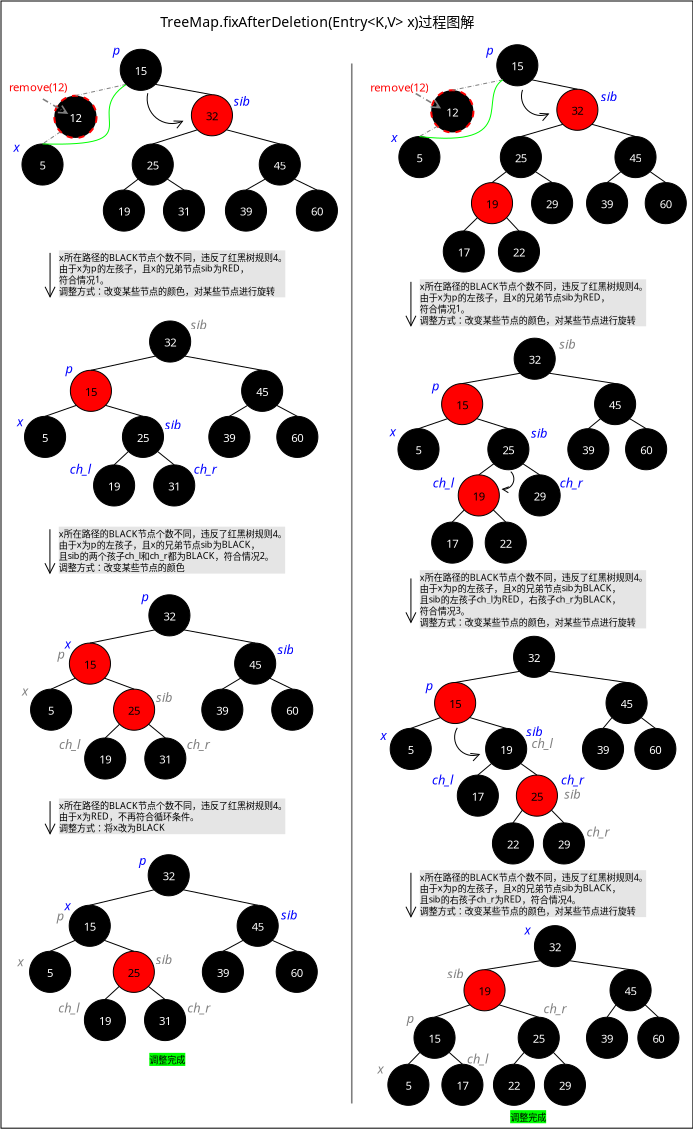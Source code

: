 <?xml version="1.0" encoding="UTF-8"?>
<dia:diagram xmlns:dia="http://www.lysator.liu.se/~alla/dia/">
  <dia:layer name="Background" visible="true" active="true">
    <dia:object type="Standard - Box" version="0" id="O0">
      <dia:attribute name="obj_pos">
        <dia:point val="25.462,7.49"/>
      </dia:attribute>
      <dia:attribute name="obj_bb">
        <dia:rectangle val="25.462,7.49;60.057,63.849"/>
      </dia:attribute>
      <dia:attribute name="elem_corner">
        <dia:point val="25.462,7.49"/>
      </dia:attribute>
      <dia:attribute name="elem_width">
        <dia:real val="34.594"/>
      </dia:attribute>
      <dia:attribute name="elem_height">
        <dia:real val="56.359"/>
      </dia:attribute>
      <dia:attribute name="border_width">
        <dia:real val="0"/>
      </dia:attribute>
      <dia:attribute name="show_background">
        <dia:boolean val="true"/>
      </dia:attribute>
    </dia:object>
    <dia:object type="Standard - Text" version="1" id="O1">
      <dia:attribute name="obj_pos">
        <dia:point val="50.92,63.473"/>
      </dia:attribute>
      <dia:attribute name="obj_bb">
        <dia:rectangle val="50.92,63.038;52.73,63.608"/>
      </dia:attribute>
      <dia:attribute name="text">
        <dia:composite type="text">
          <dia:attribute name="string">
            <dia:string>#调整完成#</dia:string>
          </dia:attribute>
          <dia:attribute name="font">
            <dia:font family="sans" style="0" name="Helvetica"/>
          </dia:attribute>
          <dia:attribute name="height">
            <dia:real val="0.564"/>
          </dia:attribute>
          <dia:attribute name="pos">
            <dia:point val="50.92,63.473"/>
          </dia:attribute>
          <dia:attribute name="color">
            <dia:color val="#000000"/>
          </dia:attribute>
          <dia:attribute name="alignment">
            <dia:enum val="0"/>
          </dia:attribute>
        </dia:composite>
      </dia:attribute>
      <dia:attribute name="valign">
        <dia:enum val="3"/>
      </dia:attribute>
      <dia:attribute name="fill_color">
        <dia:color val="#00ff00"/>
      </dia:attribute>
      <dia:attribute name="show_background">
        <dia:boolean val="true"/>
      </dia:attribute>
    </dia:object>
    <dia:group>
      <dia:object type="Standard - Text" version="1" id="O2">
        <dia:attribute name="obj_pos">
          <dia:point val="46.4,21.933"/>
        </dia:attribute>
        <dia:attribute name="obj_bb">
          <dia:rectangle val="46.4,21.498;57.942,23.762"/>
        </dia:attribute>
        <dia:attribute name="text">
          <dia:composite type="text">
            <dia:attribute name="string">
              <dia:string>#x所在路径的BLACK节点个数不同，违反了红黑树规则4。
由于x为p的左孩子，且x的兄弟节点sib为RED，
符合情况1。
调整方式：改变某些节点的颜色，对某些节点进行旋转#</dia:string>
            </dia:attribute>
            <dia:attribute name="font">
              <dia:font family="sans" style="0" name="Helvetica"/>
            </dia:attribute>
            <dia:attribute name="height">
              <dia:real val="0.564"/>
            </dia:attribute>
            <dia:attribute name="pos">
              <dia:point val="46.4,21.933"/>
            </dia:attribute>
            <dia:attribute name="color">
              <dia:color val="#000000"/>
            </dia:attribute>
            <dia:attribute name="alignment">
              <dia:enum val="0"/>
            </dia:attribute>
          </dia:composite>
        </dia:attribute>
        <dia:attribute name="valign">
          <dia:enum val="3"/>
        </dia:attribute>
        <dia:attribute name="fill_color">
          <dia:color val="#e5e5e5"/>
        </dia:attribute>
        <dia:attribute name="show_background">
          <dia:boolean val="true"/>
        </dia:attribute>
      </dia:object>
      <dia:object type="Standard - Line" version="0" id="O3">
        <dia:attribute name="obj_pos">
          <dia:point val="45.958,21.532"/>
        </dia:attribute>
        <dia:attribute name="obj_bb">
          <dia:rectangle val="45.708,21.532;46.208,23.728"/>
        </dia:attribute>
        <dia:attribute name="conn_endpoints">
          <dia:point val="45.958,21.532"/>
          <dia:point val="45.958,23.728"/>
        </dia:attribute>
        <dia:attribute name="numcp">
          <dia:int val="1"/>
        </dia:attribute>
        <dia:attribute name="line_width">
          <dia:real val="0"/>
        </dia:attribute>
        <dia:attribute name="end_arrow">
          <dia:enum val="1"/>
        </dia:attribute>
        <dia:attribute name="end_arrow_length">
          <dia:real val="0.5"/>
        </dia:attribute>
        <dia:attribute name="end_arrow_width">
          <dia:real val="0.5"/>
        </dia:attribute>
      </dia:object>
    </dia:group>
    <dia:group>
      <dia:object type="Standard - Text" version="1" id="O4">
        <dia:attribute name="obj_pos">
          <dia:point val="46.4,36.474"/>
        </dia:attribute>
        <dia:attribute name="obj_bb">
          <dia:rectangle val="46.4,36.039;57.942,38.866"/>
        </dia:attribute>
        <dia:attribute name="text">
          <dia:composite type="text">
            <dia:attribute name="string">
              <dia:string>#x所在路径的BLACK节点个数不同，违反了红黑树规则4。
由于x为p的左孩子，且x的兄弟节点sib为BLACK，
且sib的左孩子ch_l为RED，右孩子ch_r为BLACK，
符合情况3。
调整方式：改变某些节点的颜色，对某些节点进行旋转#</dia:string>
            </dia:attribute>
            <dia:attribute name="font">
              <dia:font family="sans" style="0" name="Helvetica"/>
            </dia:attribute>
            <dia:attribute name="height">
              <dia:real val="0.564"/>
            </dia:attribute>
            <dia:attribute name="pos">
              <dia:point val="46.4,36.474"/>
            </dia:attribute>
            <dia:attribute name="color">
              <dia:color val="#000000"/>
            </dia:attribute>
            <dia:attribute name="alignment">
              <dia:enum val="0"/>
            </dia:attribute>
          </dia:composite>
        </dia:attribute>
        <dia:attribute name="valign">
          <dia:enum val="3"/>
        </dia:attribute>
        <dia:attribute name="fill_color">
          <dia:color val="#e5e5e5"/>
        </dia:attribute>
        <dia:attribute name="show_background">
          <dia:boolean val="true"/>
        </dia:attribute>
      </dia:object>
      <dia:object type="Standard - Line" version="0" id="O5">
        <dia:attribute name="obj_pos">
          <dia:point val="45.958,36.362"/>
        </dia:attribute>
        <dia:attribute name="obj_bb">
          <dia:rectangle val="45.708,36.362;46.208,38.557"/>
        </dia:attribute>
        <dia:attribute name="conn_endpoints">
          <dia:point val="45.958,36.362"/>
          <dia:point val="45.958,38.557"/>
        </dia:attribute>
        <dia:attribute name="numcp">
          <dia:int val="1"/>
        </dia:attribute>
        <dia:attribute name="line_width">
          <dia:real val="0"/>
        </dia:attribute>
        <dia:attribute name="end_arrow">
          <dia:enum val="1"/>
        </dia:attribute>
        <dia:attribute name="end_arrow_length">
          <dia:real val="0.5"/>
        </dia:attribute>
        <dia:attribute name="end_arrow_width">
          <dia:real val="0.5"/>
        </dia:attribute>
      </dia:object>
    </dia:group>
    <dia:object type="Standard - Text" version="1" id="O6">
      <dia:attribute name="obj_pos">
        <dia:point val="46.4,51.474"/>
      </dia:attribute>
      <dia:attribute name="obj_bb">
        <dia:rectangle val="46.4,51.025;57.956,53.331"/>
      </dia:attribute>
      <dia:attribute name="text">
        <dia:composite type="text">
          <dia:attribute name="string">
            <dia:string>#x所在路径的BLACK节点个数不同，违反了红黑树规则4。
由于x为p的左孩子，且x的兄弟节点sib为BLACK，
且sib的右孩子ch_r为RED，符合情况4。
调整方式：改变某些节点的颜色，对某些节点进行旋转#</dia:string>
          </dia:attribute>
          <dia:attribute name="font">
            <dia:font family="sans" style="0" name="Helvetica"/>
          </dia:attribute>
          <dia:attribute name="height">
            <dia:real val="0.564"/>
          </dia:attribute>
          <dia:attribute name="pos">
            <dia:point val="46.4,51.474"/>
          </dia:attribute>
          <dia:attribute name="color">
            <dia:color val="#000000"/>
          </dia:attribute>
          <dia:attribute name="alignment">
            <dia:enum val="0"/>
          </dia:attribute>
        </dia:composite>
      </dia:attribute>
      <dia:attribute name="valign">
        <dia:enum val="3"/>
      </dia:attribute>
      <dia:attribute name="fill_color">
        <dia:color val="#e5e5e5"/>
      </dia:attribute>
      <dia:attribute name="show_background">
        <dia:boolean val="true"/>
      </dia:attribute>
    </dia:object>
    <dia:object type="Standard - Line" version="0" id="O7">
      <dia:attribute name="obj_pos">
        <dia:point val="45.958,51.08"/>
      </dia:attribute>
      <dia:attribute name="obj_bb">
        <dia:rectangle val="45.708,51.08;46.208,53.276"/>
      </dia:attribute>
      <dia:attribute name="conn_endpoints">
        <dia:point val="45.958,51.08"/>
        <dia:point val="45.958,53.276"/>
      </dia:attribute>
      <dia:attribute name="numcp">
        <dia:int val="1"/>
      </dia:attribute>
      <dia:attribute name="line_width">
        <dia:real val="0"/>
      </dia:attribute>
      <dia:attribute name="end_arrow">
        <dia:enum val="1"/>
      </dia:attribute>
      <dia:attribute name="end_arrow_length">
        <dia:real val="0.5"/>
      </dia:attribute>
      <dia:attribute name="end_arrow_width">
        <dia:real val="0.5"/>
      </dia:attribute>
    </dia:object>
    <dia:group>
      <dia:object type="Flowchart - Ellipse" version="0" id="O8">
        <dia:attribute name="obj_pos">
          <dia:point val="46.111,58.302"/>
        </dia:attribute>
        <dia:attribute name="obj_bb">
          <dia:rectangle val="46.111,58.302;48.165,60.357"/>
        </dia:attribute>
        <dia:attribute name="elem_corner">
          <dia:point val="46.111,58.302"/>
        </dia:attribute>
        <dia:attribute name="elem_width">
          <dia:real val="2.055"/>
        </dia:attribute>
        <dia:attribute name="elem_height">
          <dia:real val="2.055"/>
        </dia:attribute>
        <dia:attribute name="border_width">
          <dia:real val="0"/>
        </dia:attribute>
        <dia:attribute name="inner_color">
          <dia:color val="#000000"/>
        </dia:attribute>
        <dia:attribute name="show_background">
          <dia:boolean val="true"/>
        </dia:attribute>
        <dia:attribute name="padding">
          <dia:real val="0.354"/>
        </dia:attribute>
        <dia:attribute name="text">
          <dia:composite type="text">
            <dia:attribute name="string">
              <dia:string>#15#</dia:string>
            </dia:attribute>
            <dia:attribute name="font">
              <dia:font family="sans" style="0" name="Helvetica"/>
            </dia:attribute>
            <dia:attribute name="height">
              <dia:real val="0.706"/>
            </dia:attribute>
            <dia:attribute name="pos">
              <dia:point val="47.138,59.502"/>
            </dia:attribute>
            <dia:attribute name="color">
              <dia:color val="#ffffff"/>
            </dia:attribute>
            <dia:attribute name="alignment">
              <dia:enum val="1"/>
            </dia:attribute>
          </dia:composite>
        </dia:attribute>
      </dia:object>
      <dia:object type="Flowchart - Ellipse" version="0" id="O9">
        <dia:attribute name="obj_pos">
          <dia:point val="44.804,60.652"/>
        </dia:attribute>
        <dia:attribute name="obj_bb">
          <dia:rectangle val="44.804,60.652;46.858,62.707"/>
        </dia:attribute>
        <dia:attribute name="elem_corner">
          <dia:point val="44.804,60.652"/>
        </dia:attribute>
        <dia:attribute name="elem_width">
          <dia:real val="2.055"/>
        </dia:attribute>
        <dia:attribute name="elem_height">
          <dia:real val="2.055"/>
        </dia:attribute>
        <dia:attribute name="border_width">
          <dia:real val="0"/>
        </dia:attribute>
        <dia:attribute name="inner_color">
          <dia:color val="#000000"/>
        </dia:attribute>
        <dia:attribute name="show_background">
          <dia:boolean val="true"/>
        </dia:attribute>
        <dia:attribute name="padding">
          <dia:real val="0.354"/>
        </dia:attribute>
        <dia:attribute name="text">
          <dia:composite type="text">
            <dia:attribute name="string">
              <dia:string>#5#</dia:string>
            </dia:attribute>
            <dia:attribute name="font">
              <dia:font family="sans" style="0" name="Helvetica"/>
            </dia:attribute>
            <dia:attribute name="height">
              <dia:real val="0.706"/>
            </dia:attribute>
            <dia:attribute name="pos">
              <dia:point val="45.831,61.852"/>
            </dia:attribute>
            <dia:attribute name="color">
              <dia:color val="#ffffff"/>
            </dia:attribute>
            <dia:attribute name="alignment">
              <dia:enum val="1"/>
            </dia:attribute>
          </dia:composite>
        </dia:attribute>
      </dia:object>
      <dia:object type="Flowchart - Ellipse" version="0" id="O10">
        <dia:attribute name="obj_pos">
          <dia:point val="52.133,53.721"/>
        </dia:attribute>
        <dia:attribute name="obj_bb">
          <dia:rectangle val="52.133,53.721;54.188,55.776"/>
        </dia:attribute>
        <dia:attribute name="elem_corner">
          <dia:point val="52.133,53.721"/>
        </dia:attribute>
        <dia:attribute name="elem_width">
          <dia:real val="2.055"/>
        </dia:attribute>
        <dia:attribute name="elem_height">
          <dia:real val="2.055"/>
        </dia:attribute>
        <dia:attribute name="border_width">
          <dia:real val="0"/>
        </dia:attribute>
        <dia:attribute name="inner_color">
          <dia:color val="#000000"/>
        </dia:attribute>
        <dia:attribute name="show_background">
          <dia:boolean val="true"/>
        </dia:attribute>
        <dia:attribute name="padding">
          <dia:real val="0.354"/>
        </dia:attribute>
        <dia:attribute name="text">
          <dia:composite type="text">
            <dia:attribute name="string">
              <dia:string>#32#</dia:string>
            </dia:attribute>
            <dia:attribute name="font">
              <dia:font family="sans" style="0" name="Helvetica"/>
            </dia:attribute>
            <dia:attribute name="height">
              <dia:real val="0.706"/>
            </dia:attribute>
            <dia:attribute name="pos">
              <dia:point val="53.161,54.921"/>
            </dia:attribute>
            <dia:attribute name="color">
              <dia:color val="#ffffff"/>
            </dia:attribute>
            <dia:attribute name="alignment">
              <dia:enum val="1"/>
            </dia:attribute>
          </dia:composite>
        </dia:attribute>
      </dia:object>
      <dia:object type="Standard - Line" version="0" id="O11">
        <dia:attribute name="obj_pos">
          <dia:point val="46.412,60.056"/>
        </dia:attribute>
        <dia:attribute name="obj_bb">
          <dia:rectangle val="45.831,60.056;46.412,60.652"/>
        </dia:attribute>
        <dia:attribute name="conn_endpoints">
          <dia:point val="46.412,60.056"/>
          <dia:point val="45.831,60.652"/>
        </dia:attribute>
        <dia:attribute name="numcp">
          <dia:int val="1"/>
        </dia:attribute>
        <dia:attribute name="line_width">
          <dia:real val="0"/>
        </dia:attribute>
        <dia:connections>
          <dia:connection handle="0" to="O8" connection="10"/>
          <dia:connection handle="1" to="O9" connection="4"/>
        </dia:connections>
      </dia:object>
      <dia:object type="Standard - Line" version="0" id="O12">
        <dia:attribute name="obj_pos">
          <dia:point val="48.912,57.68"/>
        </dia:attribute>
        <dia:attribute name="obj_bb">
          <dia:rectangle val="47.138,57.68;48.912,58.302"/>
        </dia:attribute>
        <dia:attribute name="conn_endpoints">
          <dia:point val="48.912,57.68"/>
          <dia:point val="47.138,58.302"/>
        </dia:attribute>
        <dia:attribute name="numcp">
          <dia:int val="1"/>
        </dia:attribute>
        <dia:attribute name="line_width">
          <dia:real val="0"/>
        </dia:attribute>
        <dia:connections>
          <dia:connection handle="0" to="O24" connection="10"/>
          <dia:connection handle="1" to="O8" connection="4"/>
        </dia:connections>
      </dia:object>
      <dia:object type="Standard - Line" version="0" id="O13">
        <dia:attribute name="obj_pos">
          <dia:point val="53.887,55.475"/>
        </dia:attribute>
        <dia:attribute name="obj_bb">
          <dia:rectangle val="53.887,55.475;56.94,55.926"/>
        </dia:attribute>
        <dia:attribute name="conn_endpoints">
          <dia:point val="53.887,55.475"/>
          <dia:point val="56.94,55.926"/>
        </dia:attribute>
        <dia:attribute name="numcp">
          <dia:int val="1"/>
        </dia:attribute>
        <dia:attribute name="line_width">
          <dia:real val="0"/>
        </dia:attribute>
        <dia:connections>
          <dia:connection handle="0" to="O10" connection="14"/>
          <dia:connection handle="1" to="O30" connection="4"/>
        </dia:connections>
      </dia:object>
      <dia:object type="Standard - Text" version="1" id="O14">
        <dia:attribute name="obj_pos">
          <dia:point val="44.292,61.109"/>
        </dia:attribute>
        <dia:attribute name="obj_bb">
          <dia:rectangle val="44.292,60.514;44.694,61.261"/>
        </dia:attribute>
        <dia:attribute name="text">
          <dia:composite type="text">
            <dia:attribute name="string">
              <dia:string>#x#</dia:string>
            </dia:attribute>
            <dia:attribute name="font">
              <dia:font family="sans" style="8" name="Helvetica-Oblique"/>
            </dia:attribute>
            <dia:attribute name="height">
              <dia:real val="0.8"/>
            </dia:attribute>
            <dia:attribute name="pos">
              <dia:point val="44.292,61.109"/>
            </dia:attribute>
            <dia:attribute name="color">
              <dia:color val="#7f7f7f"/>
            </dia:attribute>
            <dia:attribute name="alignment">
              <dia:enum val="0"/>
            </dia:attribute>
          </dia:composite>
        </dia:attribute>
        <dia:attribute name="valign">
          <dia:enum val="3"/>
        </dia:attribute>
      </dia:object>
      <dia:object type="Standard - Line" version="0" id="O15">
        <dia:attribute name="obj_pos">
          <dia:point val="52.434,55.475"/>
        </dia:attribute>
        <dia:attribute name="obj_bb">
          <dia:rectangle val="49.639,55.475;52.434,55.926"/>
        </dia:attribute>
        <dia:attribute name="conn_endpoints">
          <dia:point val="52.434,55.475"/>
          <dia:point val="49.639,55.926"/>
        </dia:attribute>
        <dia:attribute name="numcp">
          <dia:int val="1"/>
        </dia:attribute>
        <dia:attribute name="line_width">
          <dia:real val="0"/>
        </dia:attribute>
        <dia:connections>
          <dia:connection handle="0" to="O10" connection="10"/>
          <dia:connection handle="1" to="O24" connection="4"/>
        </dia:connections>
      </dia:object>
      <dia:object type="Standard - Text" version="1" id="O16">
        <dia:attribute name="obj_pos">
          <dia:point val="45.746,58.594"/>
        </dia:attribute>
        <dia:attribute name="obj_bb">
          <dia:rectangle val="45.746,57.999;46.154,58.746"/>
        </dia:attribute>
        <dia:attribute name="text">
          <dia:composite type="text">
            <dia:attribute name="string">
              <dia:string>#p#</dia:string>
            </dia:attribute>
            <dia:attribute name="font">
              <dia:font family="sans" style="8" name="Helvetica-Oblique"/>
            </dia:attribute>
            <dia:attribute name="height">
              <dia:real val="0.8"/>
            </dia:attribute>
            <dia:attribute name="pos">
              <dia:point val="45.746,58.594"/>
            </dia:attribute>
            <dia:attribute name="color">
              <dia:color val="#7f7f7f"/>
            </dia:attribute>
            <dia:attribute name="alignment">
              <dia:enum val="0"/>
            </dia:attribute>
          </dia:composite>
        </dia:attribute>
        <dia:attribute name="valign">
          <dia:enum val="3"/>
        </dia:attribute>
      </dia:object>
      <dia:object type="Flowchart - Ellipse" version="0" id="O17">
        <dia:attribute name="obj_pos">
          <dia:point val="47.505,60.652"/>
        </dia:attribute>
        <dia:attribute name="obj_bb">
          <dia:rectangle val="47.505,60.652;49.56,62.707"/>
        </dia:attribute>
        <dia:attribute name="elem_corner">
          <dia:point val="47.505,60.652"/>
        </dia:attribute>
        <dia:attribute name="elem_width">
          <dia:real val="2.055"/>
        </dia:attribute>
        <dia:attribute name="elem_height">
          <dia:real val="2.055"/>
        </dia:attribute>
        <dia:attribute name="border_width">
          <dia:real val="0"/>
        </dia:attribute>
        <dia:attribute name="inner_color">
          <dia:color val="#000000"/>
        </dia:attribute>
        <dia:attribute name="show_background">
          <dia:boolean val="true"/>
        </dia:attribute>
        <dia:attribute name="padding">
          <dia:real val="0.354"/>
        </dia:attribute>
        <dia:attribute name="text">
          <dia:composite type="text">
            <dia:attribute name="string">
              <dia:string>#17#</dia:string>
            </dia:attribute>
            <dia:attribute name="font">
              <dia:font family="sans" style="0" name="Helvetica"/>
            </dia:attribute>
            <dia:attribute name="height">
              <dia:real val="0.706"/>
            </dia:attribute>
            <dia:attribute name="pos">
              <dia:point val="48.533,61.852"/>
            </dia:attribute>
            <dia:attribute name="color">
              <dia:color val="#ffffff"/>
            </dia:attribute>
            <dia:attribute name="alignment">
              <dia:enum val="1"/>
            </dia:attribute>
          </dia:composite>
        </dia:attribute>
      </dia:object>
      <dia:object type="Standard - Line" version="0" id="O18">
        <dia:attribute name="obj_pos">
          <dia:point val="47.864,60.056"/>
        </dia:attribute>
        <dia:attribute name="obj_bb">
          <dia:rectangle val="47.864,60.056;48.533,60.652"/>
        </dia:attribute>
        <dia:attribute name="conn_endpoints">
          <dia:point val="47.864,60.056"/>
          <dia:point val="48.533,60.652"/>
        </dia:attribute>
        <dia:attribute name="numcp">
          <dia:int val="1"/>
        </dia:attribute>
        <dia:attribute name="line_width">
          <dia:real val="0"/>
        </dia:attribute>
        <dia:connections>
          <dia:connection handle="0" to="O8" connection="14"/>
          <dia:connection handle="1" to="O17" connection="4"/>
        </dia:connections>
      </dia:object>
      <dia:object type="Standard - Text" version="1" id="O19">
        <dia:attribute name="obj_pos">
          <dia:point val="48.765,60.609"/>
        </dia:attribute>
        <dia:attribute name="obj_bb">
          <dia:rectangle val="48.765,60.014;50.02,60.762"/>
        </dia:attribute>
        <dia:attribute name="text">
          <dia:composite type="text">
            <dia:attribute name="string">
              <dia:string>#ch_l#</dia:string>
            </dia:attribute>
            <dia:attribute name="font">
              <dia:font family="sans" style="8" name="Helvetica-Oblique"/>
            </dia:attribute>
            <dia:attribute name="height">
              <dia:real val="0.8"/>
            </dia:attribute>
            <dia:attribute name="pos">
              <dia:point val="48.765,60.609"/>
            </dia:attribute>
            <dia:attribute name="color">
              <dia:color val="#7f7f7f"/>
            </dia:attribute>
            <dia:attribute name="alignment">
              <dia:enum val="0"/>
            </dia:attribute>
          </dia:composite>
        </dia:attribute>
        <dia:attribute name="valign">
          <dia:enum val="3"/>
        </dia:attribute>
      </dia:object>
      <dia:object type="Flowchart - Ellipse" version="0" id="O20">
        <dia:attribute name="obj_pos">
          <dia:point val="51.321,58.302"/>
        </dia:attribute>
        <dia:attribute name="obj_bb">
          <dia:rectangle val="51.321,58.302;53.376,60.357"/>
        </dia:attribute>
        <dia:attribute name="elem_corner">
          <dia:point val="51.321,58.302"/>
        </dia:attribute>
        <dia:attribute name="elem_width">
          <dia:real val="2.055"/>
        </dia:attribute>
        <dia:attribute name="elem_height">
          <dia:real val="2.055"/>
        </dia:attribute>
        <dia:attribute name="border_width">
          <dia:real val="0"/>
        </dia:attribute>
        <dia:attribute name="inner_color">
          <dia:color val="#000000"/>
        </dia:attribute>
        <dia:attribute name="show_background">
          <dia:boolean val="true"/>
        </dia:attribute>
        <dia:attribute name="padding">
          <dia:real val="0.354"/>
        </dia:attribute>
        <dia:attribute name="text">
          <dia:composite type="text">
            <dia:attribute name="string">
              <dia:string>#25#</dia:string>
            </dia:attribute>
            <dia:attribute name="font">
              <dia:font family="sans" style="0" name="Helvetica"/>
            </dia:attribute>
            <dia:attribute name="height">
              <dia:real val="0.706"/>
            </dia:attribute>
            <dia:attribute name="pos">
              <dia:point val="52.348,59.502"/>
            </dia:attribute>
            <dia:attribute name="color">
              <dia:color val="#ffffff"/>
            </dia:attribute>
            <dia:attribute name="alignment">
              <dia:enum val="1"/>
            </dia:attribute>
          </dia:composite>
        </dia:attribute>
      </dia:object>
      <dia:object type="Standard - Line" version="0" id="O21">
        <dia:attribute name="obj_pos">
          <dia:point val="50.365,57.68"/>
        </dia:attribute>
        <dia:attribute name="obj_bb">
          <dia:rectangle val="50.365,57.68;52.348,58.302"/>
        </dia:attribute>
        <dia:attribute name="conn_endpoints">
          <dia:point val="50.365,57.68"/>
          <dia:point val="52.348,58.302"/>
        </dia:attribute>
        <dia:attribute name="numcp">
          <dia:int val="1"/>
        </dia:attribute>
        <dia:attribute name="line_width">
          <dia:real val="0"/>
        </dia:attribute>
        <dia:connections>
          <dia:connection handle="0" to="O24" connection="14"/>
          <dia:connection handle="1" to="O20" connection="4"/>
        </dia:connections>
      </dia:object>
      <dia:object type="Standard - Line" version="0" id="O22">
        <dia:attribute name="obj_pos">
          <dia:point val="53.075,60.056"/>
        </dia:attribute>
        <dia:attribute name="obj_bb">
          <dia:rectangle val="53.075,60.056;53.658,60.652"/>
        </dia:attribute>
        <dia:attribute name="conn_endpoints">
          <dia:point val="53.075,60.056"/>
          <dia:point val="53.658,60.652"/>
        </dia:attribute>
        <dia:attribute name="numcp">
          <dia:int val="1"/>
        </dia:attribute>
        <dia:attribute name="line_width">
          <dia:real val="0"/>
        </dia:attribute>
        <dia:connections>
          <dia:connection handle="0" to="O20" connection="14"/>
          <dia:connection handle="1" to="O23" connection="4"/>
        </dia:connections>
      </dia:object>
      <dia:object type="Flowchart - Ellipse" version="0" id="O23">
        <dia:attribute name="obj_pos">
          <dia:point val="52.631,60.652"/>
        </dia:attribute>
        <dia:attribute name="obj_bb">
          <dia:rectangle val="52.631,60.652;54.686,62.707"/>
        </dia:attribute>
        <dia:attribute name="elem_corner">
          <dia:point val="52.631,60.652"/>
        </dia:attribute>
        <dia:attribute name="elem_width">
          <dia:real val="2.055"/>
        </dia:attribute>
        <dia:attribute name="elem_height">
          <dia:real val="2.055"/>
        </dia:attribute>
        <dia:attribute name="border_width">
          <dia:real val="0"/>
        </dia:attribute>
        <dia:attribute name="inner_color">
          <dia:color val="#000000"/>
        </dia:attribute>
        <dia:attribute name="show_background">
          <dia:boolean val="true"/>
        </dia:attribute>
        <dia:attribute name="padding">
          <dia:real val="0.354"/>
        </dia:attribute>
        <dia:attribute name="text">
          <dia:composite type="text">
            <dia:attribute name="string">
              <dia:string>#29#</dia:string>
            </dia:attribute>
            <dia:attribute name="font">
              <dia:font family="sans" style="0" name="Helvetica"/>
            </dia:attribute>
            <dia:attribute name="height">
              <dia:real val="0.706"/>
            </dia:attribute>
            <dia:attribute name="pos">
              <dia:point val="53.658,61.852"/>
            </dia:attribute>
            <dia:attribute name="color">
              <dia:color val="#ffffff"/>
            </dia:attribute>
            <dia:attribute name="alignment">
              <dia:enum val="1"/>
            </dia:attribute>
          </dia:composite>
        </dia:attribute>
      </dia:object>
      <dia:object type="Flowchart - Ellipse" version="0" id="O24">
        <dia:attribute name="obj_pos">
          <dia:point val="48.611,55.926"/>
        </dia:attribute>
        <dia:attribute name="obj_bb">
          <dia:rectangle val="48.611,55.926;50.666,57.981"/>
        </dia:attribute>
        <dia:attribute name="elem_corner">
          <dia:point val="48.611,55.926"/>
        </dia:attribute>
        <dia:attribute name="elem_width">
          <dia:real val="2.055"/>
        </dia:attribute>
        <dia:attribute name="elem_height">
          <dia:real val="2.055"/>
        </dia:attribute>
        <dia:attribute name="border_width">
          <dia:real val="0"/>
        </dia:attribute>
        <dia:attribute name="inner_color">
          <dia:color val="#ff0000"/>
        </dia:attribute>
        <dia:attribute name="show_background">
          <dia:boolean val="true"/>
        </dia:attribute>
        <dia:attribute name="padding">
          <dia:real val="0.354"/>
        </dia:attribute>
        <dia:attribute name="text">
          <dia:composite type="text">
            <dia:attribute name="string">
              <dia:string>#19#</dia:string>
            </dia:attribute>
            <dia:attribute name="font">
              <dia:font family="sans" style="0" name="Helvetica"/>
            </dia:attribute>
            <dia:attribute name="height">
              <dia:real val="0.706"/>
            </dia:attribute>
            <dia:attribute name="pos">
              <dia:point val="49.639,57.126"/>
            </dia:attribute>
            <dia:attribute name="color">
              <dia:color val="#000000"/>
            </dia:attribute>
            <dia:attribute name="alignment">
              <dia:enum val="1"/>
            </dia:attribute>
          </dia:composite>
        </dia:attribute>
      </dia:object>
      <dia:object type="Flowchart - Ellipse" version="0" id="O25">
        <dia:attribute name="obj_pos">
          <dia:point val="50.084,60.652"/>
        </dia:attribute>
        <dia:attribute name="obj_bb">
          <dia:rectangle val="50.084,60.652;52.139,62.707"/>
        </dia:attribute>
        <dia:attribute name="elem_corner">
          <dia:point val="50.084,60.652"/>
        </dia:attribute>
        <dia:attribute name="elem_width">
          <dia:real val="2.055"/>
        </dia:attribute>
        <dia:attribute name="elem_height">
          <dia:real val="2.055"/>
        </dia:attribute>
        <dia:attribute name="border_width">
          <dia:real val="0"/>
        </dia:attribute>
        <dia:attribute name="inner_color">
          <dia:color val="#000000"/>
        </dia:attribute>
        <dia:attribute name="show_background">
          <dia:boolean val="true"/>
        </dia:attribute>
        <dia:attribute name="padding">
          <dia:real val="0.354"/>
        </dia:attribute>
        <dia:attribute name="text">
          <dia:composite type="text">
            <dia:attribute name="string">
              <dia:string>#22#</dia:string>
            </dia:attribute>
            <dia:attribute name="font">
              <dia:font family="sans" style="0" name="Helvetica"/>
            </dia:attribute>
            <dia:attribute name="height">
              <dia:real val="0.706"/>
            </dia:attribute>
            <dia:attribute name="pos">
              <dia:point val="51.111,61.852"/>
            </dia:attribute>
            <dia:attribute name="color">
              <dia:color val="#ffffff"/>
            </dia:attribute>
            <dia:attribute name="alignment">
              <dia:enum val="1"/>
            </dia:attribute>
          </dia:composite>
        </dia:attribute>
      </dia:object>
      <dia:object type="Standard - Line" version="0" id="O26">
        <dia:attribute name="obj_pos">
          <dia:point val="51.111,60.652"/>
        </dia:attribute>
        <dia:attribute name="obj_bb">
          <dia:rectangle val="51.111,60.056;51.622,60.652"/>
        </dia:attribute>
        <dia:attribute name="conn_endpoints">
          <dia:point val="51.111,60.652"/>
          <dia:point val="51.622,60.056"/>
        </dia:attribute>
        <dia:attribute name="numcp">
          <dia:int val="1"/>
        </dia:attribute>
        <dia:attribute name="line_width">
          <dia:real val="0"/>
        </dia:attribute>
        <dia:connections>
          <dia:connection handle="0" to="O25" connection="4"/>
          <dia:connection handle="1" to="O20" connection="10"/>
        </dia:connections>
      </dia:object>
      <dia:object type="Standard - Text" version="1" id="O27">
        <dia:attribute name="obj_pos">
          <dia:point val="47.771,56.359"/>
        </dia:attribute>
        <dia:attribute name="obj_bb">
          <dia:rectangle val="47.771,55.764;48.688,56.511"/>
        </dia:attribute>
        <dia:attribute name="text">
          <dia:composite type="text">
            <dia:attribute name="string">
              <dia:string>#sib#</dia:string>
            </dia:attribute>
            <dia:attribute name="font">
              <dia:font family="sans" style="8" name="Helvetica-Oblique"/>
            </dia:attribute>
            <dia:attribute name="height">
              <dia:real val="0.8"/>
            </dia:attribute>
            <dia:attribute name="pos">
              <dia:point val="47.771,56.359"/>
            </dia:attribute>
            <dia:attribute name="color">
              <dia:color val="#7f7f7f"/>
            </dia:attribute>
            <dia:attribute name="alignment">
              <dia:enum val="0"/>
            </dia:attribute>
          </dia:composite>
        </dia:attribute>
        <dia:attribute name="valign">
          <dia:enum val="3"/>
        </dia:attribute>
      </dia:object>
      <dia:object type="Standard - Text" version="1" id="O28">
        <dia:attribute name="obj_pos">
          <dia:point val="52.581,58.099"/>
        </dia:attribute>
        <dia:attribute name="obj_bb">
          <dia:rectangle val="52.581,57.504;53.928,58.251"/>
        </dia:attribute>
        <dia:attribute name="text">
          <dia:composite type="text">
            <dia:attribute name="string">
              <dia:string>#ch_r#</dia:string>
            </dia:attribute>
            <dia:attribute name="font">
              <dia:font family="sans" style="8" name="Helvetica-Oblique"/>
            </dia:attribute>
            <dia:attribute name="height">
              <dia:real val="0.8"/>
            </dia:attribute>
            <dia:attribute name="pos">
              <dia:point val="52.581,58.099"/>
            </dia:attribute>
            <dia:attribute name="color">
              <dia:color val="#7f7f7f"/>
            </dia:attribute>
            <dia:attribute name="alignment">
              <dia:enum val="0"/>
            </dia:attribute>
          </dia:composite>
        </dia:attribute>
        <dia:attribute name="valign">
          <dia:enum val="3"/>
        </dia:attribute>
      </dia:object>
      <dia:object type="Standard - Text" version="1" id="O29">
        <dia:attribute name="obj_pos">
          <dia:point val="51.642,54.171"/>
        </dia:attribute>
        <dia:attribute name="obj_bb">
          <dia:rectangle val="51.642,53.576;52.044,54.324"/>
        </dia:attribute>
        <dia:attribute name="text">
          <dia:composite type="text">
            <dia:attribute name="string">
              <dia:string>#x#</dia:string>
            </dia:attribute>
            <dia:attribute name="font">
              <dia:font family="sans" style="8" name="Helvetica-Oblique"/>
            </dia:attribute>
            <dia:attribute name="height">
              <dia:real val="0.8"/>
            </dia:attribute>
            <dia:attribute name="pos">
              <dia:point val="51.642,54.171"/>
            </dia:attribute>
            <dia:attribute name="color">
              <dia:color val="#0000ff"/>
            </dia:attribute>
            <dia:attribute name="alignment">
              <dia:enum val="0"/>
            </dia:attribute>
          </dia:composite>
        </dia:attribute>
        <dia:attribute name="valign">
          <dia:enum val="3"/>
        </dia:attribute>
      </dia:object>
      <dia:object type="Flowchart - Ellipse" version="0" id="O30">
        <dia:attribute name="obj_pos">
          <dia:point val="55.913,55.926"/>
        </dia:attribute>
        <dia:attribute name="obj_bb">
          <dia:rectangle val="55.913,55.926;57.968,57.981"/>
        </dia:attribute>
        <dia:attribute name="elem_corner">
          <dia:point val="55.913,55.926"/>
        </dia:attribute>
        <dia:attribute name="elem_width">
          <dia:real val="2.055"/>
        </dia:attribute>
        <dia:attribute name="elem_height">
          <dia:real val="2.055"/>
        </dia:attribute>
        <dia:attribute name="border_width">
          <dia:real val="0"/>
        </dia:attribute>
        <dia:attribute name="inner_color">
          <dia:color val="#000000"/>
        </dia:attribute>
        <dia:attribute name="show_background">
          <dia:boolean val="true"/>
        </dia:attribute>
        <dia:attribute name="padding">
          <dia:real val="0.354"/>
        </dia:attribute>
        <dia:attribute name="text">
          <dia:composite type="text">
            <dia:attribute name="string">
              <dia:string>#45#</dia:string>
            </dia:attribute>
            <dia:attribute name="font">
              <dia:font family="sans" style="0" name="Helvetica"/>
            </dia:attribute>
            <dia:attribute name="height">
              <dia:real val="0.706"/>
            </dia:attribute>
            <dia:attribute name="pos">
              <dia:point val="56.94,57.126"/>
            </dia:attribute>
            <dia:attribute name="color">
              <dia:color val="#ffffff"/>
            </dia:attribute>
            <dia:attribute name="alignment">
              <dia:enum val="1"/>
            </dia:attribute>
          </dia:composite>
        </dia:attribute>
      </dia:object>
      <dia:object type="Flowchart - Ellipse" version="0" id="O31">
        <dia:attribute name="obj_pos">
          <dia:point val="57.303,58.302"/>
        </dia:attribute>
        <dia:attribute name="obj_bb">
          <dia:rectangle val="57.303,58.302;59.358,60.357"/>
        </dia:attribute>
        <dia:attribute name="elem_corner">
          <dia:point val="57.303,58.302"/>
        </dia:attribute>
        <dia:attribute name="elem_width">
          <dia:real val="2.055"/>
        </dia:attribute>
        <dia:attribute name="elem_height">
          <dia:real val="2.055"/>
        </dia:attribute>
        <dia:attribute name="border_width">
          <dia:real val="0"/>
        </dia:attribute>
        <dia:attribute name="inner_color">
          <dia:color val="#000000"/>
        </dia:attribute>
        <dia:attribute name="show_background">
          <dia:boolean val="true"/>
        </dia:attribute>
        <dia:attribute name="padding">
          <dia:real val="0.354"/>
        </dia:attribute>
        <dia:attribute name="text">
          <dia:composite type="text">
            <dia:attribute name="string">
              <dia:string>#60#</dia:string>
            </dia:attribute>
            <dia:attribute name="font">
              <dia:font family="sans" style="0" name="Helvetica"/>
            </dia:attribute>
            <dia:attribute name="height">
              <dia:real val="0.706"/>
            </dia:attribute>
            <dia:attribute name="pos">
              <dia:point val="58.33,59.502"/>
            </dia:attribute>
            <dia:attribute name="color">
              <dia:color val="#ffffff"/>
            </dia:attribute>
            <dia:attribute name="alignment">
              <dia:enum val="1"/>
            </dia:attribute>
          </dia:composite>
        </dia:attribute>
      </dia:object>
      <dia:object type="Standard - Line" version="0" id="O32">
        <dia:attribute name="obj_pos">
          <dia:point val="57.667,57.68"/>
        </dia:attribute>
        <dia:attribute name="obj_bb">
          <dia:rectangle val="57.667,57.68;58.33,58.302"/>
        </dia:attribute>
        <dia:attribute name="conn_endpoints">
          <dia:point val="57.667,57.68"/>
          <dia:point val="58.33,58.302"/>
        </dia:attribute>
        <dia:attribute name="numcp">
          <dia:int val="1"/>
        </dia:attribute>
        <dia:attribute name="line_width">
          <dia:real val="0"/>
        </dia:attribute>
        <dia:connections>
          <dia:connection handle="0" to="O30" connection="14"/>
          <dia:connection handle="1" to="O31" connection="4"/>
        </dia:connections>
      </dia:object>
      <dia:object type="Flowchart - Ellipse" version="0" id="O33">
        <dia:attribute name="obj_pos">
          <dia:point val="54.736,58.302"/>
        </dia:attribute>
        <dia:attribute name="obj_bb">
          <dia:rectangle val="54.736,58.302;56.791,60.357"/>
        </dia:attribute>
        <dia:attribute name="elem_corner">
          <dia:point val="54.736,58.302"/>
        </dia:attribute>
        <dia:attribute name="elem_width">
          <dia:real val="2.055"/>
        </dia:attribute>
        <dia:attribute name="elem_height">
          <dia:real val="2.055"/>
        </dia:attribute>
        <dia:attribute name="border_width">
          <dia:real val="0"/>
        </dia:attribute>
        <dia:attribute name="inner_color">
          <dia:color val="#000000"/>
        </dia:attribute>
        <dia:attribute name="show_background">
          <dia:boolean val="true"/>
        </dia:attribute>
        <dia:attribute name="padding">
          <dia:real val="0.354"/>
        </dia:attribute>
        <dia:attribute name="text">
          <dia:composite type="text">
            <dia:attribute name="string">
              <dia:string>#39#</dia:string>
            </dia:attribute>
            <dia:attribute name="font">
              <dia:font family="sans" style="0" name="Helvetica"/>
            </dia:attribute>
            <dia:attribute name="height">
              <dia:real val="0.706"/>
            </dia:attribute>
            <dia:attribute name="pos">
              <dia:point val="55.764,59.502"/>
            </dia:attribute>
            <dia:attribute name="color">
              <dia:color val="#ffffff"/>
            </dia:attribute>
            <dia:attribute name="alignment">
              <dia:enum val="1"/>
            </dia:attribute>
          </dia:composite>
        </dia:attribute>
      </dia:object>
      <dia:object type="Standard - Line" version="0" id="O34">
        <dia:attribute name="obj_pos">
          <dia:point val="56.214,57.68"/>
        </dia:attribute>
        <dia:attribute name="obj_bb">
          <dia:rectangle val="55.764,57.68;56.214,58.302"/>
        </dia:attribute>
        <dia:attribute name="conn_endpoints">
          <dia:point val="56.214,57.68"/>
          <dia:point val="55.764,58.302"/>
        </dia:attribute>
        <dia:attribute name="numcp">
          <dia:int val="1"/>
        </dia:attribute>
        <dia:attribute name="line_width">
          <dia:real val="0"/>
        </dia:attribute>
        <dia:connections>
          <dia:connection handle="0" to="O30" connection="10"/>
          <dia:connection handle="1" to="O33" connection="4"/>
        </dia:connections>
      </dia:object>
    </dia:group>
    <dia:group>
      <dia:group>
        <dia:object type="Flowchart - Ellipse" version="0" id="O35">
          <dia:attribute name="obj_pos">
            <dia:point val="47.141,41.563"/>
          </dia:attribute>
          <dia:attribute name="obj_bb">
            <dia:rectangle val="47.141,41.563;49.196,43.618"/>
          </dia:attribute>
          <dia:attribute name="elem_corner">
            <dia:point val="47.141,41.563"/>
          </dia:attribute>
          <dia:attribute name="elem_width">
            <dia:real val="2.055"/>
          </dia:attribute>
          <dia:attribute name="elem_height">
            <dia:real val="2.055"/>
          </dia:attribute>
          <dia:attribute name="border_width">
            <dia:real val="0"/>
          </dia:attribute>
          <dia:attribute name="inner_color">
            <dia:color val="#ff0000"/>
          </dia:attribute>
          <dia:attribute name="show_background">
            <dia:boolean val="true"/>
          </dia:attribute>
          <dia:attribute name="padding">
            <dia:real val="0.354"/>
          </dia:attribute>
          <dia:attribute name="text">
            <dia:composite type="text">
              <dia:attribute name="string">
                <dia:string>#15#</dia:string>
              </dia:attribute>
              <dia:attribute name="font">
                <dia:font family="sans" style="0" name="Helvetica"/>
              </dia:attribute>
              <dia:attribute name="height">
                <dia:real val="0.706"/>
              </dia:attribute>
              <dia:attribute name="pos">
                <dia:point val="48.168,42.763"/>
              </dia:attribute>
              <dia:attribute name="color">
                <dia:color val="#000000"/>
              </dia:attribute>
              <dia:attribute name="alignment">
                <dia:enum val="1"/>
              </dia:attribute>
            </dia:composite>
          </dia:attribute>
        </dia:object>
        <dia:object type="Flowchart - Ellipse" version="0" id="O36">
          <dia:attribute name="obj_pos">
            <dia:point val="44.921,43.859"/>
          </dia:attribute>
          <dia:attribute name="obj_bb">
            <dia:rectangle val="44.921,43.859;46.976,45.913"/>
          </dia:attribute>
          <dia:attribute name="elem_corner">
            <dia:point val="44.921,43.859"/>
          </dia:attribute>
          <dia:attribute name="elem_width">
            <dia:real val="2.055"/>
          </dia:attribute>
          <dia:attribute name="elem_height">
            <dia:real val="2.055"/>
          </dia:attribute>
          <dia:attribute name="border_width">
            <dia:real val="0"/>
          </dia:attribute>
          <dia:attribute name="inner_color">
            <dia:color val="#000000"/>
          </dia:attribute>
          <dia:attribute name="show_background">
            <dia:boolean val="true"/>
          </dia:attribute>
          <dia:attribute name="padding">
            <dia:real val="0.354"/>
          </dia:attribute>
          <dia:attribute name="text">
            <dia:composite type="text">
              <dia:attribute name="string">
                <dia:string>#5#</dia:string>
              </dia:attribute>
              <dia:attribute name="font">
                <dia:font family="sans" style="0" name="Helvetica"/>
              </dia:attribute>
              <dia:attribute name="height">
                <dia:real val="0.706"/>
              </dia:attribute>
              <dia:attribute name="pos">
                <dia:point val="45.948,45.058"/>
              </dia:attribute>
              <dia:attribute name="color">
                <dia:color val="#ffffff"/>
              </dia:attribute>
              <dia:attribute name="alignment">
                <dia:enum val="1"/>
              </dia:attribute>
            </dia:composite>
          </dia:attribute>
        </dia:object>
        <dia:object type="Flowchart - Ellipse" version="0" id="O37">
          <dia:attribute name="obj_pos">
            <dia:point val="51.089,39.254"/>
          </dia:attribute>
          <dia:attribute name="obj_bb">
            <dia:rectangle val="51.089,39.254;53.143,41.308"/>
          </dia:attribute>
          <dia:attribute name="elem_corner">
            <dia:point val="51.089,39.254"/>
          </dia:attribute>
          <dia:attribute name="elem_width">
            <dia:real val="2.055"/>
          </dia:attribute>
          <dia:attribute name="elem_height">
            <dia:real val="2.055"/>
          </dia:attribute>
          <dia:attribute name="border_width">
            <dia:real val="0"/>
          </dia:attribute>
          <dia:attribute name="inner_color">
            <dia:color val="#000000"/>
          </dia:attribute>
          <dia:attribute name="show_background">
            <dia:boolean val="true"/>
          </dia:attribute>
          <dia:attribute name="padding">
            <dia:real val="0.354"/>
          </dia:attribute>
          <dia:attribute name="text">
            <dia:composite type="text">
              <dia:attribute name="string">
                <dia:string>#32#</dia:string>
              </dia:attribute>
              <dia:attribute name="font">
                <dia:font family="sans" style="0" name="Helvetica"/>
              </dia:attribute>
              <dia:attribute name="height">
                <dia:real val="0.706"/>
              </dia:attribute>
              <dia:attribute name="pos">
                <dia:point val="52.116,40.453"/>
              </dia:attribute>
              <dia:attribute name="color">
                <dia:color val="#ffffff"/>
              </dia:attribute>
              <dia:attribute name="alignment">
                <dia:enum val="1"/>
              </dia:attribute>
            </dia:composite>
          </dia:attribute>
        </dia:object>
        <dia:object type="Standard - Line" version="0" id="O38">
          <dia:attribute name="obj_pos">
            <dia:point val="47.442,43.317"/>
          </dia:attribute>
          <dia:attribute name="obj_bb">
            <dia:rectangle val="45.948,43.317;47.442,43.859"/>
          </dia:attribute>
          <dia:attribute name="conn_endpoints">
            <dia:point val="47.442,43.317"/>
            <dia:point val="45.948,43.859"/>
          </dia:attribute>
          <dia:attribute name="numcp">
            <dia:int val="1"/>
          </dia:attribute>
          <dia:attribute name="line_width">
            <dia:real val="0"/>
          </dia:attribute>
          <dia:connections>
            <dia:connection handle="0" to="O35" connection="10"/>
            <dia:connection handle="1" to="O36" connection="4"/>
          </dia:connections>
        </dia:object>
        <dia:object type="Standard - Line" version="0" id="O39">
          <dia:attribute name="obj_pos">
            <dia:point val="51.389,41.008"/>
          </dia:attribute>
          <dia:attribute name="obj_bb">
            <dia:rectangle val="48.168,41.008;51.389,41.563"/>
          </dia:attribute>
          <dia:attribute name="conn_endpoints">
            <dia:point val="51.389,41.008"/>
            <dia:point val="48.168,41.563"/>
          </dia:attribute>
          <dia:attribute name="numcp">
            <dia:int val="1"/>
          </dia:attribute>
          <dia:attribute name="line_width">
            <dia:real val="0"/>
          </dia:attribute>
          <dia:connections>
            <dia:connection handle="0" to="O37" connection="10"/>
            <dia:connection handle="1" to="O35" connection="4"/>
          </dia:connections>
        </dia:object>
        <dia:object type="Standard - Line" version="0" id="O40">
          <dia:attribute name="obj_pos">
            <dia:point val="52.842,41.008"/>
          </dia:attribute>
          <dia:attribute name="obj_bb">
            <dia:rectangle val="52.842,41.008;56.74,41.563"/>
          </dia:attribute>
          <dia:attribute name="conn_endpoints">
            <dia:point val="52.842,41.008"/>
            <dia:point val="56.74,41.563"/>
          </dia:attribute>
          <dia:attribute name="numcp">
            <dia:int val="1"/>
          </dia:attribute>
          <dia:attribute name="line_width">
            <dia:real val="0"/>
          </dia:attribute>
          <dia:connections>
            <dia:connection handle="0" to="O37" connection="14"/>
            <dia:connection handle="1" to="O59" connection="4"/>
          </dia:connections>
        </dia:object>
        <dia:object type="Standard - Text" version="1" id="O41">
          <dia:attribute name="obj_pos">
            <dia:point val="44.443,44.444"/>
          </dia:attribute>
          <dia:attribute name="obj_bb">
            <dia:rectangle val="44.443,43.849;44.845,44.596"/>
          </dia:attribute>
          <dia:attribute name="text">
            <dia:composite type="text">
              <dia:attribute name="string">
                <dia:string>#x#</dia:string>
              </dia:attribute>
              <dia:attribute name="font">
                <dia:font family="sans" style="8" name="Helvetica-Oblique"/>
              </dia:attribute>
              <dia:attribute name="height">
                <dia:real val="0.8"/>
              </dia:attribute>
              <dia:attribute name="pos">
                <dia:point val="44.443,44.444"/>
              </dia:attribute>
              <dia:attribute name="color">
                <dia:color val="#0000ff"/>
              </dia:attribute>
              <dia:attribute name="alignment">
                <dia:enum val="0"/>
              </dia:attribute>
            </dia:composite>
          </dia:attribute>
          <dia:attribute name="valign">
            <dia:enum val="3"/>
          </dia:attribute>
        </dia:object>
        <dia:object type="Flowchart - Ellipse" version="0" id="O42">
          <dia:attribute name="obj_pos">
            <dia:point val="51.23,46.194"/>
          </dia:attribute>
          <dia:attribute name="obj_bb">
            <dia:rectangle val="51.23,46.194;53.284,48.249"/>
          </dia:attribute>
          <dia:attribute name="elem_corner">
            <dia:point val="51.23,46.194"/>
          </dia:attribute>
          <dia:attribute name="elem_width">
            <dia:real val="2.055"/>
          </dia:attribute>
          <dia:attribute name="elem_height">
            <dia:real val="2.055"/>
          </dia:attribute>
          <dia:attribute name="border_width">
            <dia:real val="0"/>
          </dia:attribute>
          <dia:attribute name="inner_color">
            <dia:color val="#ff0000"/>
          </dia:attribute>
          <dia:attribute name="show_background">
            <dia:boolean val="true"/>
          </dia:attribute>
          <dia:attribute name="padding">
            <dia:real val="0.354"/>
          </dia:attribute>
          <dia:attribute name="text">
            <dia:composite type="text">
              <dia:attribute name="string">
                <dia:string>#25#</dia:string>
              </dia:attribute>
              <dia:attribute name="font">
                <dia:font family="sans" style="0" name="Helvetica"/>
              </dia:attribute>
              <dia:attribute name="height">
                <dia:real val="0.706"/>
              </dia:attribute>
              <dia:attribute name="pos">
                <dia:point val="52.257,47.394"/>
              </dia:attribute>
              <dia:attribute name="color">
                <dia:color val="#000000"/>
              </dia:attribute>
              <dia:attribute name="alignment">
                <dia:enum val="1"/>
              </dia:attribute>
            </dia:composite>
          </dia:attribute>
        </dia:object>
        <dia:object type="Standard - Line" version="0" id="O43">
          <dia:attribute name="obj_pos">
            <dia:point val="51.446,45.613"/>
          </dia:attribute>
          <dia:attribute name="obj_bb">
            <dia:rectangle val="51.446,45.613;52.257,46.194"/>
          </dia:attribute>
          <dia:attribute name="conn_endpoints">
            <dia:point val="51.446,45.613"/>
            <dia:point val="52.257,46.194"/>
          </dia:attribute>
          <dia:attribute name="numcp">
            <dia:int val="1"/>
          </dia:attribute>
          <dia:attribute name="line_width">
            <dia:real val="0"/>
          </dia:attribute>
          <dia:connections>
            <dia:connection handle="0" to="O51" connection="14"/>
            <dia:connection handle="1" to="O42" connection="4"/>
          </dia:connections>
        </dia:object>
        <dia:object type="Standard - Line" version="0" id="O44">
          <dia:attribute name="obj_pos">
            <dia:point val="48.895,43.317"/>
          </dia:attribute>
          <dia:attribute name="obj_bb">
            <dia:rectangle val="48.895,43.317;50.72,43.859"/>
          </dia:attribute>
          <dia:attribute name="conn_endpoints">
            <dia:point val="48.895,43.317"/>
            <dia:point val="50.72,43.859"/>
          </dia:attribute>
          <dia:attribute name="numcp">
            <dia:int val="1"/>
          </dia:attribute>
          <dia:attribute name="line_width">
            <dia:real val="0"/>
          </dia:attribute>
          <dia:connections>
            <dia:connection handle="0" to="O35" connection="14"/>
            <dia:connection handle="1" to="O51" connection="4"/>
          </dia:connections>
        </dia:object>
        <dia:object type="Standard - Line" version="0" id="O45">
          <dia:attribute name="obj_pos">
            <dia:point val="52.983,47.948"/>
          </dia:attribute>
          <dia:attribute name="obj_bb">
            <dia:rectangle val="52.983,47.948;53.607,48.584"/>
          </dia:attribute>
          <dia:attribute name="conn_endpoints">
            <dia:point val="52.983,47.948"/>
            <dia:point val="53.607,48.584"/>
          </dia:attribute>
          <dia:attribute name="numcp">
            <dia:int val="1"/>
          </dia:attribute>
          <dia:attribute name="line_width">
            <dia:real val="0"/>
          </dia:attribute>
          <dia:connections>
            <dia:connection handle="0" to="O42" connection="14"/>
            <dia:connection handle="1" to="O46" connection="4"/>
          </dia:connections>
        </dia:object>
        <dia:object type="Flowchart - Ellipse" version="0" id="O46">
          <dia:attribute name="obj_pos">
            <dia:point val="52.58,48.584"/>
          </dia:attribute>
          <dia:attribute name="obj_bb">
            <dia:rectangle val="52.58,48.584;54.635,50.639"/>
          </dia:attribute>
          <dia:attribute name="elem_corner">
            <dia:point val="52.58,48.584"/>
          </dia:attribute>
          <dia:attribute name="elem_width">
            <dia:real val="2.055"/>
          </dia:attribute>
          <dia:attribute name="elem_height">
            <dia:real val="2.055"/>
          </dia:attribute>
          <dia:attribute name="border_width">
            <dia:real val="0"/>
          </dia:attribute>
          <dia:attribute name="inner_color">
            <dia:color val="#000000"/>
          </dia:attribute>
          <dia:attribute name="show_background">
            <dia:boolean val="true"/>
          </dia:attribute>
          <dia:attribute name="padding">
            <dia:real val="0.354"/>
          </dia:attribute>
          <dia:attribute name="text">
            <dia:composite type="text">
              <dia:attribute name="string">
                <dia:string>#29#</dia:string>
              </dia:attribute>
              <dia:attribute name="font">
                <dia:font family="sans" style="0" name="Helvetica"/>
              </dia:attribute>
              <dia:attribute name="height">
                <dia:real val="0.706"/>
              </dia:attribute>
              <dia:attribute name="pos">
                <dia:point val="53.607,49.784"/>
              </dia:attribute>
              <dia:attribute name="color">
                <dia:color val="#ffffff"/>
              </dia:attribute>
              <dia:attribute name="alignment">
                <dia:enum val="1"/>
              </dia:attribute>
            </dia:composite>
          </dia:attribute>
        </dia:object>
        <dia:object type="Standard - Text" version="1" id="O47">
          <dia:attribute name="obj_pos">
            <dia:point val="53.624,47.372"/>
          </dia:attribute>
          <dia:attribute name="obj_bb">
            <dia:rectangle val="53.624,46.777;54.541,47.524"/>
          </dia:attribute>
          <dia:attribute name="text">
            <dia:composite type="text">
              <dia:attribute name="string">
                <dia:string>#sib#</dia:string>
              </dia:attribute>
              <dia:attribute name="font">
                <dia:font family="sans" style="8" name="Helvetica-Oblique"/>
              </dia:attribute>
              <dia:attribute name="height">
                <dia:real val="0.8"/>
              </dia:attribute>
              <dia:attribute name="pos">
                <dia:point val="53.624,47.372"/>
              </dia:attribute>
              <dia:attribute name="color">
                <dia:color val="#7f7f7f"/>
              </dia:attribute>
              <dia:attribute name="alignment">
                <dia:enum val="0"/>
              </dia:attribute>
            </dia:composite>
          </dia:attribute>
          <dia:attribute name="valign">
            <dia:enum val="3"/>
          </dia:attribute>
        </dia:object>
        <dia:object type="Standard - Text" version="1" id="O48">
          <dia:attribute name="obj_pos">
            <dia:point val="46.696,41.954"/>
          </dia:attribute>
          <dia:attribute name="obj_bb">
            <dia:rectangle val="46.696,41.359;47.104,42.106"/>
          </dia:attribute>
          <dia:attribute name="text">
            <dia:composite type="text">
              <dia:attribute name="string">
                <dia:string>#p#</dia:string>
              </dia:attribute>
              <dia:attribute name="font">
                <dia:font family="sans" style="8" name="Helvetica-Oblique"/>
              </dia:attribute>
              <dia:attribute name="height">
                <dia:real val="0.8"/>
              </dia:attribute>
              <dia:attribute name="pos">
                <dia:point val="46.696,41.954"/>
              </dia:attribute>
              <dia:attribute name="color">
                <dia:color val="#0000ff"/>
              </dia:attribute>
              <dia:attribute name="alignment">
                <dia:enum val="0"/>
              </dia:attribute>
            </dia:composite>
          </dia:attribute>
          <dia:attribute name="valign">
            <dia:enum val="3"/>
          </dia:attribute>
        </dia:object>
        <dia:object type="Standard - Text" version="1" id="O49">
          <dia:attribute name="obj_pos">
            <dia:point val="51.989,44.841"/>
          </dia:attribute>
          <dia:attribute name="obj_bb">
            <dia:rectangle val="51.989,44.246;53.244,44.993"/>
          </dia:attribute>
          <dia:attribute name="text">
            <dia:composite type="text">
              <dia:attribute name="string">
                <dia:string>#ch_l#</dia:string>
              </dia:attribute>
              <dia:attribute name="font">
                <dia:font family="sans" style="8" name="Helvetica-Oblique"/>
              </dia:attribute>
              <dia:attribute name="height">
                <dia:real val="0.8"/>
              </dia:attribute>
              <dia:attribute name="pos">
                <dia:point val="51.989,44.841"/>
              </dia:attribute>
              <dia:attribute name="color">
                <dia:color val="#7f7f7f"/>
              </dia:attribute>
              <dia:attribute name="alignment">
                <dia:enum val="0"/>
              </dia:attribute>
            </dia:composite>
          </dia:attribute>
          <dia:attribute name="valign">
            <dia:enum val="3"/>
          </dia:attribute>
        </dia:object>
        <dia:object type="Standard - Text" version="1" id="O50">
          <dia:attribute name="obj_pos">
            <dia:point val="54.739,49.267"/>
          </dia:attribute>
          <dia:attribute name="obj_bb">
            <dia:rectangle val="54.739,48.672;56.087,49.419"/>
          </dia:attribute>
          <dia:attribute name="text">
            <dia:composite type="text">
              <dia:attribute name="string">
                <dia:string>#ch_r#</dia:string>
              </dia:attribute>
              <dia:attribute name="font">
                <dia:font family="sans" style="8" name="Helvetica-Oblique"/>
              </dia:attribute>
              <dia:attribute name="height">
                <dia:real val="0.8"/>
              </dia:attribute>
              <dia:attribute name="pos">
                <dia:point val="54.739,49.267"/>
              </dia:attribute>
              <dia:attribute name="color">
                <dia:color val="#7f7f7f"/>
              </dia:attribute>
              <dia:attribute name="alignment">
                <dia:enum val="0"/>
              </dia:attribute>
            </dia:composite>
          </dia:attribute>
          <dia:attribute name="valign">
            <dia:enum val="3"/>
          </dia:attribute>
        </dia:object>
        <dia:object type="Flowchart - Ellipse" version="0" id="O51">
          <dia:attribute name="obj_pos">
            <dia:point val="49.692,43.859"/>
          </dia:attribute>
          <dia:attribute name="obj_bb">
            <dia:rectangle val="49.692,43.859;51.747,45.913"/>
          </dia:attribute>
          <dia:attribute name="elem_corner">
            <dia:point val="49.692,43.859"/>
          </dia:attribute>
          <dia:attribute name="elem_width">
            <dia:real val="2.055"/>
          </dia:attribute>
          <dia:attribute name="elem_height">
            <dia:real val="2.055"/>
          </dia:attribute>
          <dia:attribute name="border_width">
            <dia:real val="0"/>
          </dia:attribute>
          <dia:attribute name="inner_color">
            <dia:color val="#000000"/>
          </dia:attribute>
          <dia:attribute name="show_background">
            <dia:boolean val="true"/>
          </dia:attribute>
          <dia:attribute name="padding">
            <dia:real val="0.354"/>
          </dia:attribute>
          <dia:attribute name="text">
            <dia:composite type="text">
              <dia:attribute name="string">
                <dia:string>#19#</dia:string>
              </dia:attribute>
              <dia:attribute name="font">
                <dia:font family="sans" style="0" name="Helvetica"/>
              </dia:attribute>
              <dia:attribute name="height">
                <dia:real val="0.706"/>
              </dia:attribute>
              <dia:attribute name="pos">
                <dia:point val="50.72,45.058"/>
              </dia:attribute>
              <dia:attribute name="color">
                <dia:color val="#ffffff"/>
              </dia:attribute>
              <dia:attribute name="alignment">
                <dia:enum val="1"/>
              </dia:attribute>
            </dia:composite>
          </dia:attribute>
        </dia:object>
        <dia:object type="Flowchart - Ellipse" version="0" id="O52">
          <dia:attribute name="obj_pos">
            <dia:point val="48.276,46.194"/>
          </dia:attribute>
          <dia:attribute name="obj_bb">
            <dia:rectangle val="48.276,46.194;50.331,48.249"/>
          </dia:attribute>
          <dia:attribute name="elem_corner">
            <dia:point val="48.276,46.194"/>
          </dia:attribute>
          <dia:attribute name="elem_width">
            <dia:real val="2.055"/>
          </dia:attribute>
          <dia:attribute name="elem_height">
            <dia:real val="2.055"/>
          </dia:attribute>
          <dia:attribute name="border_width">
            <dia:real val="0"/>
          </dia:attribute>
          <dia:attribute name="inner_color">
            <dia:color val="#000000"/>
          </dia:attribute>
          <dia:attribute name="show_background">
            <dia:boolean val="true"/>
          </dia:attribute>
          <dia:attribute name="padding">
            <dia:real val="0.354"/>
          </dia:attribute>
          <dia:attribute name="text">
            <dia:composite type="text">
              <dia:attribute name="string">
                <dia:string>#17#</dia:string>
              </dia:attribute>
              <dia:attribute name="font">
                <dia:font family="sans" style="0" name="Helvetica"/>
              </dia:attribute>
              <dia:attribute name="height">
                <dia:real val="0.706"/>
              </dia:attribute>
              <dia:attribute name="pos">
                <dia:point val="49.304,47.394"/>
              </dia:attribute>
              <dia:attribute name="color">
                <dia:color val="#ffffff"/>
              </dia:attribute>
              <dia:attribute name="alignment">
                <dia:enum val="1"/>
              </dia:attribute>
            </dia:composite>
          </dia:attribute>
        </dia:object>
        <dia:object type="Flowchart - Ellipse" version="0" id="O53">
          <dia:attribute name="obj_pos">
            <dia:point val="50.033,48.584"/>
          </dia:attribute>
          <dia:attribute name="obj_bb">
            <dia:rectangle val="50.033,48.584;52.087,50.639"/>
          </dia:attribute>
          <dia:attribute name="elem_corner">
            <dia:point val="50.033,48.584"/>
          </dia:attribute>
          <dia:attribute name="elem_width">
            <dia:real val="2.055"/>
          </dia:attribute>
          <dia:attribute name="elem_height">
            <dia:real val="2.055"/>
          </dia:attribute>
          <dia:attribute name="border_width">
            <dia:real val="0"/>
          </dia:attribute>
          <dia:attribute name="inner_color">
            <dia:color val="#000000"/>
          </dia:attribute>
          <dia:attribute name="show_background">
            <dia:boolean val="true"/>
          </dia:attribute>
          <dia:attribute name="padding">
            <dia:real val="0.354"/>
          </dia:attribute>
          <dia:attribute name="text">
            <dia:composite type="text">
              <dia:attribute name="string">
                <dia:string>#22#</dia:string>
              </dia:attribute>
              <dia:attribute name="font">
                <dia:font family="sans" style="0" name="Helvetica"/>
              </dia:attribute>
              <dia:attribute name="height">
                <dia:real val="0.706"/>
              </dia:attribute>
              <dia:attribute name="pos">
                <dia:point val="51.06,49.784"/>
              </dia:attribute>
              <dia:attribute name="color">
                <dia:color val="#ffffff"/>
              </dia:attribute>
              <dia:attribute name="alignment">
                <dia:enum val="1"/>
              </dia:attribute>
            </dia:composite>
          </dia:attribute>
        </dia:object>
        <dia:object type="Standard - Line" version="0" id="O54">
          <dia:attribute name="obj_pos">
            <dia:point val="49.993,45.613"/>
          </dia:attribute>
          <dia:attribute name="obj_bb">
            <dia:rectangle val="49.303,45.613;49.993,46.194"/>
          </dia:attribute>
          <dia:attribute name="conn_endpoints">
            <dia:point val="49.993,45.613"/>
            <dia:point val="49.303,46.194"/>
          </dia:attribute>
          <dia:attribute name="numcp">
            <dia:int val="1"/>
          </dia:attribute>
          <dia:attribute name="line_width">
            <dia:real val="0"/>
          </dia:attribute>
          <dia:connections>
            <dia:connection handle="0" to="O51" connection="10"/>
            <dia:connection handle="1" to="O52" connection="4"/>
          </dia:connections>
        </dia:object>
        <dia:object type="Standard - Line" version="0" id="O55">
          <dia:attribute name="obj_pos">
            <dia:point val="51.06,48.584"/>
          </dia:attribute>
          <dia:attribute name="obj_bb">
            <dia:rectangle val="51.06,47.948;51.531,48.584"/>
          </dia:attribute>
          <dia:attribute name="conn_endpoints">
            <dia:point val="51.06,48.584"/>
            <dia:point val="51.531,47.948"/>
          </dia:attribute>
          <dia:attribute name="numcp">
            <dia:int val="1"/>
          </dia:attribute>
          <dia:attribute name="line_width">
            <dia:real val="0"/>
          </dia:attribute>
          <dia:connections>
            <dia:connection handle="0" to="O53" connection="4"/>
            <dia:connection handle="1" to="O42" connection="10"/>
          </dia:connections>
        </dia:object>
        <dia:object type="Standard - Text" version="1" id="O56">
          <dia:attribute name="obj_pos">
            <dia:point val="51.726,44.251"/>
          </dia:attribute>
          <dia:attribute name="obj_bb">
            <dia:rectangle val="51.726,43.656;52.643,44.404"/>
          </dia:attribute>
          <dia:attribute name="text">
            <dia:composite type="text">
              <dia:attribute name="string">
                <dia:string>#sib#</dia:string>
              </dia:attribute>
              <dia:attribute name="font">
                <dia:font family="sans" style="8" name="Helvetica-Oblique"/>
              </dia:attribute>
              <dia:attribute name="height">
                <dia:real val="0.8"/>
              </dia:attribute>
              <dia:attribute name="pos">
                <dia:point val="51.726,44.251"/>
              </dia:attribute>
              <dia:attribute name="color">
                <dia:color val="#0000ff"/>
              </dia:attribute>
              <dia:attribute name="alignment">
                <dia:enum val="0"/>
              </dia:attribute>
            </dia:composite>
          </dia:attribute>
          <dia:attribute name="valign">
            <dia:enum val="3"/>
          </dia:attribute>
        </dia:object>
        <dia:object type="Standard - Text" version="1" id="O57">
          <dia:attribute name="obj_pos">
            <dia:point val="47.008,46.667"/>
          </dia:attribute>
          <dia:attribute name="obj_bb">
            <dia:rectangle val="47.008,46.072;48.263,46.82"/>
          </dia:attribute>
          <dia:attribute name="text">
            <dia:composite type="text">
              <dia:attribute name="string">
                <dia:string>#ch_l#</dia:string>
              </dia:attribute>
              <dia:attribute name="font">
                <dia:font family="sans" style="8" name="Helvetica-Oblique"/>
              </dia:attribute>
              <dia:attribute name="height">
                <dia:real val="0.8"/>
              </dia:attribute>
              <dia:attribute name="pos">
                <dia:point val="47.008,46.667"/>
              </dia:attribute>
              <dia:attribute name="color">
                <dia:color val="#0000ff"/>
              </dia:attribute>
              <dia:attribute name="alignment">
                <dia:enum val="0"/>
              </dia:attribute>
            </dia:composite>
          </dia:attribute>
          <dia:attribute name="valign">
            <dia:enum val="3"/>
          </dia:attribute>
        </dia:object>
        <dia:object type="Standard - Text" version="1" id="O58">
          <dia:attribute name="obj_pos">
            <dia:point val="53.467,46.667"/>
          </dia:attribute>
          <dia:attribute name="obj_bb">
            <dia:rectangle val="53.467,46.072;54.815,46.82"/>
          </dia:attribute>
          <dia:attribute name="text">
            <dia:composite type="text">
              <dia:attribute name="string">
                <dia:string>#ch_r#</dia:string>
              </dia:attribute>
              <dia:attribute name="font">
                <dia:font family="sans" style="8" name="Helvetica-Oblique"/>
              </dia:attribute>
              <dia:attribute name="height">
                <dia:real val="0.8"/>
              </dia:attribute>
              <dia:attribute name="pos">
                <dia:point val="53.467,46.667"/>
              </dia:attribute>
              <dia:attribute name="color">
                <dia:color val="#0000ff"/>
              </dia:attribute>
              <dia:attribute name="alignment">
                <dia:enum val="0"/>
              </dia:attribute>
            </dia:composite>
          </dia:attribute>
          <dia:attribute name="valign">
            <dia:enum val="3"/>
          </dia:attribute>
        </dia:object>
        <dia:object type="Flowchart - Ellipse" version="0" id="O59">
          <dia:attribute name="obj_pos">
            <dia:point val="55.713,41.563"/>
          </dia:attribute>
          <dia:attribute name="obj_bb">
            <dia:rectangle val="55.713,41.563;57.768,43.618"/>
          </dia:attribute>
          <dia:attribute name="elem_corner">
            <dia:point val="55.713,41.563"/>
          </dia:attribute>
          <dia:attribute name="elem_width">
            <dia:real val="2.055"/>
          </dia:attribute>
          <dia:attribute name="elem_height">
            <dia:real val="2.055"/>
          </dia:attribute>
          <dia:attribute name="border_width">
            <dia:real val="0"/>
          </dia:attribute>
          <dia:attribute name="inner_color">
            <dia:color val="#000000"/>
          </dia:attribute>
          <dia:attribute name="show_background">
            <dia:boolean val="true"/>
          </dia:attribute>
          <dia:attribute name="padding">
            <dia:real val="0.354"/>
          </dia:attribute>
          <dia:attribute name="text">
            <dia:composite type="text">
              <dia:attribute name="string">
                <dia:string>#45#</dia:string>
              </dia:attribute>
              <dia:attribute name="font">
                <dia:font family="sans" style="0" name="Helvetica"/>
              </dia:attribute>
              <dia:attribute name="height">
                <dia:real val="0.706"/>
              </dia:attribute>
              <dia:attribute name="pos">
                <dia:point val="56.74,42.763"/>
              </dia:attribute>
              <dia:attribute name="color">
                <dia:color val="#ffffff"/>
              </dia:attribute>
              <dia:attribute name="alignment">
                <dia:enum val="1"/>
              </dia:attribute>
            </dia:composite>
          </dia:attribute>
        </dia:object>
        <dia:object type="Standard - Line" version="0" id="O60">
          <dia:attribute name="obj_pos">
            <dia:point val="57.467,43.317"/>
          </dia:attribute>
          <dia:attribute name="obj_bb">
            <dia:rectangle val="57.467,43.317;58.179,43.859"/>
          </dia:attribute>
          <dia:attribute name="conn_endpoints">
            <dia:point val="57.467,43.317"/>
            <dia:point val="58.179,43.859"/>
          </dia:attribute>
          <dia:attribute name="numcp">
            <dia:int val="1"/>
          </dia:attribute>
          <dia:attribute name="line_width">
            <dia:real val="0"/>
          </dia:attribute>
          <dia:connections>
            <dia:connection handle="0" to="O59" connection="14"/>
            <dia:connection handle="1" to="O63" connection="4"/>
          </dia:connections>
        </dia:object>
        <dia:object type="Flowchart - Ellipse" version="0" id="O61">
          <dia:attribute name="obj_pos">
            <dia:point val="54.536,43.859"/>
          </dia:attribute>
          <dia:attribute name="obj_bb">
            <dia:rectangle val="54.536,43.859;56.591,45.913"/>
          </dia:attribute>
          <dia:attribute name="elem_corner">
            <dia:point val="54.536,43.859"/>
          </dia:attribute>
          <dia:attribute name="elem_width">
            <dia:real val="2.055"/>
          </dia:attribute>
          <dia:attribute name="elem_height">
            <dia:real val="2.055"/>
          </dia:attribute>
          <dia:attribute name="border_width">
            <dia:real val="0"/>
          </dia:attribute>
          <dia:attribute name="inner_color">
            <dia:color val="#000000"/>
          </dia:attribute>
          <dia:attribute name="show_background">
            <dia:boolean val="true"/>
          </dia:attribute>
          <dia:attribute name="padding">
            <dia:real val="0.354"/>
          </dia:attribute>
          <dia:attribute name="text">
            <dia:composite type="text">
              <dia:attribute name="string">
                <dia:string>#39#</dia:string>
              </dia:attribute>
              <dia:attribute name="font">
                <dia:font family="sans" style="0" name="Helvetica"/>
              </dia:attribute>
              <dia:attribute name="height">
                <dia:real val="0.706"/>
              </dia:attribute>
              <dia:attribute name="pos">
                <dia:point val="55.564,45.058"/>
              </dia:attribute>
              <dia:attribute name="color">
                <dia:color val="#ffffff"/>
              </dia:attribute>
              <dia:attribute name="alignment">
                <dia:enum val="1"/>
              </dia:attribute>
            </dia:composite>
          </dia:attribute>
        </dia:object>
        <dia:object type="Standard - Line" version="0" id="O62">
          <dia:attribute name="obj_pos">
            <dia:point val="56.014,43.317"/>
          </dia:attribute>
          <dia:attribute name="obj_bb">
            <dia:rectangle val="55.564,43.317;56.014,43.859"/>
          </dia:attribute>
          <dia:attribute name="conn_endpoints">
            <dia:point val="56.014,43.317"/>
            <dia:point val="55.564,43.859"/>
          </dia:attribute>
          <dia:attribute name="numcp">
            <dia:int val="1"/>
          </dia:attribute>
          <dia:attribute name="line_width">
            <dia:real val="0"/>
          </dia:attribute>
          <dia:connections>
            <dia:connection handle="0" to="O59" connection="10"/>
            <dia:connection handle="1" to="O61" connection="4"/>
          </dia:connections>
        </dia:object>
        <dia:object type="Flowchart - Ellipse" version="0" id="O63">
          <dia:attribute name="obj_pos">
            <dia:point val="57.152,43.859"/>
          </dia:attribute>
          <dia:attribute name="obj_bb">
            <dia:rectangle val="57.152,43.859;59.207,45.913"/>
          </dia:attribute>
          <dia:attribute name="elem_corner">
            <dia:point val="57.152,43.859"/>
          </dia:attribute>
          <dia:attribute name="elem_width">
            <dia:real val="2.055"/>
          </dia:attribute>
          <dia:attribute name="elem_height">
            <dia:real val="2.055"/>
          </dia:attribute>
          <dia:attribute name="border_width">
            <dia:real val="0"/>
          </dia:attribute>
          <dia:attribute name="inner_color">
            <dia:color val="#000000"/>
          </dia:attribute>
          <dia:attribute name="show_background">
            <dia:boolean val="true"/>
          </dia:attribute>
          <dia:attribute name="padding">
            <dia:real val="0.354"/>
          </dia:attribute>
          <dia:attribute name="text">
            <dia:composite type="text">
              <dia:attribute name="string">
                <dia:string>#60#</dia:string>
              </dia:attribute>
              <dia:attribute name="font">
                <dia:font family="sans" style="0" name="Helvetica"/>
              </dia:attribute>
              <dia:attribute name="height">
                <dia:real val="0.706"/>
              </dia:attribute>
              <dia:attribute name="pos">
                <dia:point val="58.18,45.058"/>
              </dia:attribute>
              <dia:attribute name="color">
                <dia:color val="#ffffff"/>
              </dia:attribute>
              <dia:attribute name="alignment">
                <dia:enum val="1"/>
              </dia:attribute>
            </dia:composite>
          </dia:attribute>
        </dia:object>
      </dia:group>
      <dia:object type="Standard - Arc" version="0" id="O64">
        <dia:attribute name="obj_pos">
          <dia:point val="48.275,43.831"/>
        </dia:attribute>
        <dia:attribute name="obj_bb">
          <dia:rectangle val="48.142,43.831;49.371,45.487"/>
        </dia:attribute>
        <dia:attribute name="conn_endpoints">
          <dia:point val="48.275,43.831"/>
          <dia:point val="49.371,45.16"/>
        </dia:attribute>
        <dia:attribute name="curve_distance">
          <dia:real val="0.612"/>
        </dia:attribute>
        <dia:attribute name="line_width">
          <dia:real val="0"/>
        </dia:attribute>
        <dia:attribute name="end_arrow">
          <dia:enum val="1"/>
        </dia:attribute>
        <dia:attribute name="end_arrow_length">
          <dia:real val="0.4"/>
        </dia:attribute>
        <dia:attribute name="end_arrow_width">
          <dia:real val="0.4"/>
        </dia:attribute>
      </dia:object>
    </dia:group>
    <dia:group>
      <dia:group>
        <dia:object type="Standard - Text" version="1" id="O65">
          <dia:attribute name="obj_pos">
            <dia:point val="53.372,24.875"/>
          </dia:attribute>
          <dia:attribute name="obj_bb">
            <dia:rectangle val="53.372,24.28;54.289,25.027"/>
          </dia:attribute>
          <dia:attribute name="text">
            <dia:composite type="text">
              <dia:attribute name="string">
                <dia:string>#sib#</dia:string>
              </dia:attribute>
              <dia:attribute name="font">
                <dia:font family="sans" style="8" name="Helvetica-Oblique"/>
              </dia:attribute>
              <dia:attribute name="height">
                <dia:real val="0.8"/>
              </dia:attribute>
              <dia:attribute name="pos">
                <dia:point val="53.372,24.875"/>
              </dia:attribute>
              <dia:attribute name="color">
                <dia:color val="#7f7f7f"/>
              </dia:attribute>
              <dia:attribute name="alignment">
                <dia:enum val="0"/>
              </dia:attribute>
            </dia:composite>
          </dia:attribute>
          <dia:attribute name="valign">
            <dia:enum val="3"/>
          </dia:attribute>
        </dia:object>
        <dia:object type="Flowchart - Ellipse" version="0" id="O66">
          <dia:attribute name="obj_pos">
            <dia:point val="47.493,26.618"/>
          </dia:attribute>
          <dia:attribute name="obj_bb">
            <dia:rectangle val="47.493,26.618;49.547,28.672"/>
          </dia:attribute>
          <dia:attribute name="elem_corner">
            <dia:point val="47.493,26.618"/>
          </dia:attribute>
          <dia:attribute name="elem_width">
            <dia:real val="2.055"/>
          </dia:attribute>
          <dia:attribute name="elem_height">
            <dia:real val="2.055"/>
          </dia:attribute>
          <dia:attribute name="border_width">
            <dia:real val="0"/>
          </dia:attribute>
          <dia:attribute name="inner_color">
            <dia:color val="#ff0000"/>
          </dia:attribute>
          <dia:attribute name="show_background">
            <dia:boolean val="true"/>
          </dia:attribute>
          <dia:attribute name="padding">
            <dia:real val="0.354"/>
          </dia:attribute>
          <dia:attribute name="text">
            <dia:composite type="text">
              <dia:attribute name="string">
                <dia:string>#15#</dia:string>
              </dia:attribute>
              <dia:attribute name="font">
                <dia:font family="sans" style="0" name="Helvetica"/>
              </dia:attribute>
              <dia:attribute name="height">
                <dia:real val="0.706"/>
              </dia:attribute>
              <dia:attribute name="pos">
                <dia:point val="48.52,27.817"/>
              </dia:attribute>
              <dia:attribute name="color">
                <dia:color val="#000000"/>
              </dia:attribute>
              <dia:attribute name="alignment">
                <dia:enum val="1"/>
              </dia:attribute>
            </dia:composite>
          </dia:attribute>
        </dia:object>
        <dia:object type="Flowchart - Ellipse" version="0" id="O67">
          <dia:attribute name="obj_pos">
            <dia:point val="45.309,28.873"/>
          </dia:attribute>
          <dia:attribute name="obj_bb">
            <dia:rectangle val="45.309,28.873;47.364,30.928"/>
          </dia:attribute>
          <dia:attribute name="elem_corner">
            <dia:point val="45.309,28.873"/>
          </dia:attribute>
          <dia:attribute name="elem_width">
            <dia:real val="2.055"/>
          </dia:attribute>
          <dia:attribute name="elem_height">
            <dia:real val="2.055"/>
          </dia:attribute>
          <dia:attribute name="border_width">
            <dia:real val="0"/>
          </dia:attribute>
          <dia:attribute name="inner_color">
            <dia:color val="#000000"/>
          </dia:attribute>
          <dia:attribute name="show_background">
            <dia:boolean val="true"/>
          </dia:attribute>
          <dia:attribute name="padding">
            <dia:real val="0.354"/>
          </dia:attribute>
          <dia:attribute name="text">
            <dia:composite type="text">
              <dia:attribute name="string">
                <dia:string>#5#</dia:string>
              </dia:attribute>
              <dia:attribute name="font">
                <dia:font family="sans" style="0" name="Helvetica"/>
              </dia:attribute>
              <dia:attribute name="height">
                <dia:real val="0.706"/>
              </dia:attribute>
              <dia:attribute name="pos">
                <dia:point val="46.337,30.073"/>
              </dia:attribute>
              <dia:attribute name="color">
                <dia:color val="#ffffff"/>
              </dia:attribute>
              <dia:attribute name="alignment">
                <dia:enum val="1"/>
              </dia:attribute>
            </dia:composite>
          </dia:attribute>
        </dia:object>
        <dia:object type="Flowchart - Ellipse" version="0" id="O68">
          <dia:attribute name="obj_pos">
            <dia:point val="51.119,24.349"/>
          </dia:attribute>
          <dia:attribute name="obj_bb">
            <dia:rectangle val="51.119,24.349;53.173,26.403"/>
          </dia:attribute>
          <dia:attribute name="elem_corner">
            <dia:point val="51.119,24.349"/>
          </dia:attribute>
          <dia:attribute name="elem_width">
            <dia:real val="2.055"/>
          </dia:attribute>
          <dia:attribute name="elem_height">
            <dia:real val="2.055"/>
          </dia:attribute>
          <dia:attribute name="border_width">
            <dia:real val="0"/>
          </dia:attribute>
          <dia:attribute name="inner_color">
            <dia:color val="#000000"/>
          </dia:attribute>
          <dia:attribute name="show_background">
            <dia:boolean val="true"/>
          </dia:attribute>
          <dia:attribute name="padding">
            <dia:real val="0.354"/>
          </dia:attribute>
          <dia:attribute name="text">
            <dia:composite type="text">
              <dia:attribute name="string">
                <dia:string>#32#</dia:string>
              </dia:attribute>
              <dia:attribute name="font">
                <dia:font family="sans" style="0" name="Helvetica"/>
              </dia:attribute>
              <dia:attribute name="height">
                <dia:real val="0.706"/>
              </dia:attribute>
              <dia:attribute name="pos">
                <dia:point val="52.146,25.548"/>
              </dia:attribute>
              <dia:attribute name="color">
                <dia:color val="#ffffff"/>
              </dia:attribute>
              <dia:attribute name="alignment">
                <dia:enum val="1"/>
              </dia:attribute>
            </dia:composite>
          </dia:attribute>
        </dia:object>
        <dia:object type="Standard - Line" version="0" id="O69">
          <dia:attribute name="obj_pos">
            <dia:point val="47.794,28.372"/>
          </dia:attribute>
          <dia:attribute name="obj_bb">
            <dia:rectangle val="46.337,28.372;47.794,28.873"/>
          </dia:attribute>
          <dia:attribute name="conn_endpoints">
            <dia:point val="47.794,28.372"/>
            <dia:point val="46.337,28.873"/>
          </dia:attribute>
          <dia:attribute name="numcp">
            <dia:int val="1"/>
          </dia:attribute>
          <dia:attribute name="line_width">
            <dia:real val="0"/>
          </dia:attribute>
          <dia:connections>
            <dia:connection handle="0" to="O66" connection="10"/>
            <dia:connection handle="1" to="O67" connection="4"/>
          </dia:connections>
        </dia:object>
        <dia:object type="Standard - Line" version="0" id="O70">
          <dia:attribute name="obj_pos">
            <dia:point val="51.42,26.102"/>
          </dia:attribute>
          <dia:attribute name="obj_bb">
            <dia:rectangle val="48.52,26.102;51.42,26.618"/>
          </dia:attribute>
          <dia:attribute name="conn_endpoints">
            <dia:point val="51.42,26.102"/>
            <dia:point val="48.52,26.618"/>
          </dia:attribute>
          <dia:attribute name="numcp">
            <dia:int val="1"/>
          </dia:attribute>
          <dia:attribute name="line_width">
            <dia:real val="0"/>
          </dia:attribute>
          <dia:connections>
            <dia:connection handle="0" to="O68" connection="10"/>
            <dia:connection handle="1" to="O66" connection="4"/>
          </dia:connections>
        </dia:object>
        <dia:object type="Standard - Line" version="0" id="O71">
          <dia:attribute name="obj_pos">
            <dia:point val="52.873,26.102"/>
          </dia:attribute>
          <dia:attribute name="obj_bb">
            <dia:rectangle val="52.873,26.102;56.167,26.618"/>
          </dia:attribute>
          <dia:attribute name="conn_endpoints">
            <dia:point val="52.873,26.102"/>
            <dia:point val="56.167,26.618"/>
          </dia:attribute>
          <dia:attribute name="numcp">
            <dia:int val="1"/>
          </dia:attribute>
          <dia:attribute name="line_width">
            <dia:real val="0"/>
          </dia:attribute>
          <dia:connections>
            <dia:connection handle="0" to="O68" connection="14"/>
            <dia:connection handle="1" to="O87" connection="4"/>
          </dia:connections>
        </dia:object>
        <dia:object type="Standard - Text" version="1" id="O72">
          <dia:attribute name="obj_pos">
            <dia:point val="44.904,29.257"/>
          </dia:attribute>
          <dia:attribute name="obj_bb">
            <dia:rectangle val="44.904,28.662;45.307,29.41"/>
          </dia:attribute>
          <dia:attribute name="text">
            <dia:composite type="text">
              <dia:attribute name="string">
                <dia:string>#x#</dia:string>
              </dia:attribute>
              <dia:attribute name="font">
                <dia:font family="sans" style="8" name="Helvetica-Oblique"/>
              </dia:attribute>
              <dia:attribute name="height">
                <dia:real val="0.8"/>
              </dia:attribute>
              <dia:attribute name="pos">
                <dia:point val="44.904,29.257"/>
              </dia:attribute>
              <dia:attribute name="color">
                <dia:color val="#0000ff"/>
              </dia:attribute>
              <dia:attribute name="alignment">
                <dia:enum val="0"/>
              </dia:attribute>
            </dia:composite>
          </dia:attribute>
          <dia:attribute name="valign">
            <dia:enum val="3"/>
          </dia:attribute>
        </dia:object>
        <dia:object type="Flowchart - Ellipse" version="0" id="O73">
          <dia:attribute name="obj_pos">
            <dia:point val="49.803,28.873"/>
          </dia:attribute>
          <dia:attribute name="obj_bb">
            <dia:rectangle val="49.803,28.873;51.858,30.928"/>
          </dia:attribute>
          <dia:attribute name="elem_corner">
            <dia:point val="49.803,28.873"/>
          </dia:attribute>
          <dia:attribute name="elem_width">
            <dia:real val="2.055"/>
          </dia:attribute>
          <dia:attribute name="elem_height">
            <dia:real val="2.055"/>
          </dia:attribute>
          <dia:attribute name="border_width">
            <dia:real val="0"/>
          </dia:attribute>
          <dia:attribute name="inner_color">
            <dia:color val="#000000"/>
          </dia:attribute>
          <dia:attribute name="show_background">
            <dia:boolean val="true"/>
          </dia:attribute>
          <dia:attribute name="padding">
            <dia:real val="0.354"/>
          </dia:attribute>
          <dia:attribute name="text">
            <dia:composite type="text">
              <dia:attribute name="string">
                <dia:string>#25#</dia:string>
              </dia:attribute>
              <dia:attribute name="font">
                <dia:font family="sans" style="0" name="Helvetica"/>
              </dia:attribute>
              <dia:attribute name="height">
                <dia:real val="0.706"/>
              </dia:attribute>
              <dia:attribute name="pos">
                <dia:point val="50.831,30.073"/>
              </dia:attribute>
              <dia:attribute name="color">
                <dia:color val="#ffffff"/>
              </dia:attribute>
              <dia:attribute name="alignment">
                <dia:enum val="1"/>
              </dia:attribute>
            </dia:composite>
          </dia:attribute>
        </dia:object>
        <dia:object type="Standard - Line" version="0" id="O74">
          <dia:attribute name="obj_pos">
            <dia:point val="49.247,28.372"/>
          </dia:attribute>
          <dia:attribute name="obj_bb">
            <dia:rectangle val="49.247,28.372;50.831,28.873"/>
          </dia:attribute>
          <dia:attribute name="conn_endpoints">
            <dia:point val="49.247,28.372"/>
            <dia:point val="50.831,28.873"/>
          </dia:attribute>
          <dia:attribute name="numcp">
            <dia:int val="1"/>
          </dia:attribute>
          <dia:attribute name="line_width">
            <dia:real val="0"/>
          </dia:attribute>
          <dia:connections>
            <dia:connection handle="0" to="O66" connection="14"/>
            <dia:connection handle="1" to="O73" connection="4"/>
          </dia:connections>
        </dia:object>
        <dia:object type="Standard - Line" version="0" id="O75">
          <dia:attribute name="obj_pos">
            <dia:point val="50.104,30.627"/>
          </dia:attribute>
          <dia:attribute name="obj_bb">
            <dia:rectangle val="49.352,30.627;50.104,31.183"/>
          </dia:attribute>
          <dia:attribute name="conn_endpoints">
            <dia:point val="50.104,30.627"/>
            <dia:point val="49.352,31.183"/>
          </dia:attribute>
          <dia:attribute name="numcp">
            <dia:int val="1"/>
          </dia:attribute>
          <dia:attribute name="line_width">
            <dia:real val="0"/>
          </dia:attribute>
          <dia:connections>
            <dia:connection handle="0" to="O73" connection="10"/>
            <dia:connection handle="1" to="O82" connection="4"/>
          </dia:connections>
        </dia:object>
        <dia:object type="Standard - Line" version="0" id="O76">
          <dia:attribute name="obj_pos">
            <dia:point val="51.557,30.627"/>
          </dia:attribute>
          <dia:attribute name="obj_bb">
            <dia:rectangle val="51.557,30.627;52.393,31.183"/>
          </dia:attribute>
          <dia:attribute name="conn_endpoints">
            <dia:point val="51.557,30.627"/>
            <dia:point val="52.393,31.183"/>
          </dia:attribute>
          <dia:attribute name="numcp">
            <dia:int val="1"/>
          </dia:attribute>
          <dia:attribute name="line_width">
            <dia:real val="0"/>
          </dia:attribute>
          <dia:connections>
            <dia:connection handle="0" to="O73" connection="14"/>
            <dia:connection handle="1" to="O77" connection="4"/>
          </dia:connections>
        </dia:object>
        <dia:object type="Flowchart - Ellipse" version="0" id="O77">
          <dia:attribute name="obj_pos">
            <dia:point val="51.366,31.183"/>
          </dia:attribute>
          <dia:attribute name="obj_bb">
            <dia:rectangle val="51.366,31.183;53.421,33.238"/>
          </dia:attribute>
          <dia:attribute name="elem_corner">
            <dia:point val="51.366,31.183"/>
          </dia:attribute>
          <dia:attribute name="elem_width">
            <dia:real val="2.055"/>
          </dia:attribute>
          <dia:attribute name="elem_height">
            <dia:real val="2.055"/>
          </dia:attribute>
          <dia:attribute name="border_width">
            <dia:real val="0"/>
          </dia:attribute>
          <dia:attribute name="inner_color">
            <dia:color val="#000000"/>
          </dia:attribute>
          <dia:attribute name="show_background">
            <dia:boolean val="true"/>
          </dia:attribute>
          <dia:attribute name="padding">
            <dia:real val="0.354"/>
          </dia:attribute>
          <dia:attribute name="text">
            <dia:composite type="text">
              <dia:attribute name="string">
                <dia:string>#29#</dia:string>
              </dia:attribute>
              <dia:attribute name="font">
                <dia:font family="sans" style="0" name="Helvetica"/>
              </dia:attribute>
              <dia:attribute name="height">
                <dia:real val="0.706"/>
              </dia:attribute>
              <dia:attribute name="pos">
                <dia:point val="52.393,32.383"/>
              </dia:attribute>
              <dia:attribute name="color">
                <dia:color val="#ffffff"/>
              </dia:attribute>
              <dia:attribute name="alignment">
                <dia:enum val="1"/>
              </dia:attribute>
            </dia:composite>
          </dia:attribute>
        </dia:object>
        <dia:object type="Standard - Text" version="1" id="O78">
          <dia:attribute name="obj_pos">
            <dia:point val="51.964,29.328"/>
          </dia:attribute>
          <dia:attribute name="obj_bb">
            <dia:rectangle val="51.964,28.733;52.881,29.48"/>
          </dia:attribute>
          <dia:attribute name="text">
            <dia:composite type="text">
              <dia:attribute name="string">
                <dia:string>#sib#</dia:string>
              </dia:attribute>
              <dia:attribute name="font">
                <dia:font family="sans" style="8" name="Helvetica-Oblique"/>
              </dia:attribute>
              <dia:attribute name="height">
                <dia:real val="0.8"/>
              </dia:attribute>
              <dia:attribute name="pos">
                <dia:point val="51.964,29.328"/>
              </dia:attribute>
              <dia:attribute name="color">
                <dia:color val="#0000ff"/>
              </dia:attribute>
              <dia:attribute name="alignment">
                <dia:enum val="0"/>
              </dia:attribute>
            </dia:composite>
          </dia:attribute>
          <dia:attribute name="valign">
            <dia:enum val="3"/>
          </dia:attribute>
        </dia:object>
        <dia:object type="Standard - Text" version="1" id="O79">
          <dia:attribute name="obj_pos">
            <dia:point val="47.008,26.968"/>
          </dia:attribute>
          <dia:attribute name="obj_bb">
            <dia:rectangle val="47.008,26.373;47.415,27.121"/>
          </dia:attribute>
          <dia:attribute name="text">
            <dia:composite type="text">
              <dia:attribute name="string">
                <dia:string>#p#</dia:string>
              </dia:attribute>
              <dia:attribute name="font">
                <dia:font family="sans" style="8" name="Helvetica-Oblique"/>
              </dia:attribute>
              <dia:attribute name="height">
                <dia:real val="0.8"/>
              </dia:attribute>
              <dia:attribute name="pos">
                <dia:point val="47.008,26.968"/>
              </dia:attribute>
              <dia:attribute name="color">
                <dia:color val="#0000ff"/>
              </dia:attribute>
              <dia:attribute name="alignment">
                <dia:enum val="0"/>
              </dia:attribute>
            </dia:composite>
          </dia:attribute>
          <dia:attribute name="valign">
            <dia:enum val="3"/>
          </dia:attribute>
        </dia:object>
        <dia:object type="Standard - Text" version="1" id="O80">
          <dia:attribute name="obj_pos">
            <dia:point val="47.048,31.82"/>
          </dia:attribute>
          <dia:attribute name="obj_bb">
            <dia:rectangle val="47.048,31.225;48.303,31.972"/>
          </dia:attribute>
          <dia:attribute name="text">
            <dia:composite type="text">
              <dia:attribute name="string">
                <dia:string>#ch_l#</dia:string>
              </dia:attribute>
              <dia:attribute name="font">
                <dia:font family="sans" style="8" name="Helvetica-Oblique"/>
              </dia:attribute>
              <dia:attribute name="height">
                <dia:real val="0.8"/>
              </dia:attribute>
              <dia:attribute name="pos">
                <dia:point val="47.048,31.82"/>
              </dia:attribute>
              <dia:attribute name="color">
                <dia:color val="#0000ff"/>
              </dia:attribute>
              <dia:attribute name="alignment">
                <dia:enum val="0"/>
              </dia:attribute>
            </dia:composite>
          </dia:attribute>
          <dia:attribute name="valign">
            <dia:enum val="3"/>
          </dia:attribute>
        </dia:object>
        <dia:object type="Standard - Text" version="1" id="O81">
          <dia:attribute name="obj_pos">
            <dia:point val="53.405,31.82"/>
          </dia:attribute>
          <dia:attribute name="obj_bb">
            <dia:rectangle val="53.405,31.225;54.752,31.972"/>
          </dia:attribute>
          <dia:attribute name="text">
            <dia:composite type="text">
              <dia:attribute name="string">
                <dia:string>#ch_r#</dia:string>
              </dia:attribute>
              <dia:attribute name="font">
                <dia:font family="sans" style="8" name="Helvetica-Oblique"/>
              </dia:attribute>
              <dia:attribute name="height">
                <dia:real val="0.8"/>
              </dia:attribute>
              <dia:attribute name="pos">
                <dia:point val="53.405,31.82"/>
              </dia:attribute>
              <dia:attribute name="color">
                <dia:color val="#0000ff"/>
              </dia:attribute>
              <dia:attribute name="alignment">
                <dia:enum val="0"/>
              </dia:attribute>
            </dia:composite>
          </dia:attribute>
          <dia:attribute name="valign">
            <dia:enum val="3"/>
          </dia:attribute>
        </dia:object>
        <dia:object type="Flowchart - Ellipse" version="0" id="O82">
          <dia:attribute name="obj_pos">
            <dia:point val="48.324,31.183"/>
          </dia:attribute>
          <dia:attribute name="obj_bb">
            <dia:rectangle val="48.324,31.183;50.379,33.238"/>
          </dia:attribute>
          <dia:attribute name="elem_corner">
            <dia:point val="48.324,31.183"/>
          </dia:attribute>
          <dia:attribute name="elem_width">
            <dia:real val="2.055"/>
          </dia:attribute>
          <dia:attribute name="elem_height">
            <dia:real val="2.055"/>
          </dia:attribute>
          <dia:attribute name="border_width">
            <dia:real val="0"/>
          </dia:attribute>
          <dia:attribute name="inner_color">
            <dia:color val="#ff0000"/>
          </dia:attribute>
          <dia:attribute name="show_background">
            <dia:boolean val="true"/>
          </dia:attribute>
          <dia:attribute name="padding">
            <dia:real val="0.354"/>
          </dia:attribute>
          <dia:attribute name="text">
            <dia:composite type="text">
              <dia:attribute name="string">
                <dia:string>#19#</dia:string>
              </dia:attribute>
              <dia:attribute name="font">
                <dia:font family="sans" style="0" name="Helvetica"/>
              </dia:attribute>
              <dia:attribute name="height">
                <dia:real val="0.706"/>
              </dia:attribute>
              <dia:attribute name="pos">
                <dia:point val="49.352,32.383"/>
              </dia:attribute>
              <dia:attribute name="color">
                <dia:color val="#000000"/>
              </dia:attribute>
              <dia:attribute name="alignment">
                <dia:enum val="1"/>
              </dia:attribute>
            </dia:composite>
          </dia:attribute>
        </dia:object>
        <dia:object type="Flowchart - Ellipse" version="0" id="O83">
          <dia:attribute name="obj_pos">
            <dia:point val="46.995,33.543"/>
          </dia:attribute>
          <dia:attribute name="obj_bb">
            <dia:rectangle val="46.995,33.543;49.05,35.597"/>
          </dia:attribute>
          <dia:attribute name="elem_corner">
            <dia:point val="46.995,33.543"/>
          </dia:attribute>
          <dia:attribute name="elem_width">
            <dia:real val="2.055"/>
          </dia:attribute>
          <dia:attribute name="elem_height">
            <dia:real val="2.055"/>
          </dia:attribute>
          <dia:attribute name="border_width">
            <dia:real val="0"/>
          </dia:attribute>
          <dia:attribute name="inner_color">
            <dia:color val="#000000"/>
          </dia:attribute>
          <dia:attribute name="show_background">
            <dia:boolean val="true"/>
          </dia:attribute>
          <dia:attribute name="padding">
            <dia:real val="0.354"/>
          </dia:attribute>
          <dia:attribute name="text">
            <dia:composite type="text">
              <dia:attribute name="string">
                <dia:string>#17#</dia:string>
              </dia:attribute>
              <dia:attribute name="font">
                <dia:font family="sans" style="0" name="Helvetica"/>
              </dia:attribute>
              <dia:attribute name="height">
                <dia:real val="0.706"/>
              </dia:attribute>
              <dia:attribute name="pos">
                <dia:point val="48.022,34.742"/>
              </dia:attribute>
              <dia:attribute name="color">
                <dia:color val="#ffffff"/>
              </dia:attribute>
              <dia:attribute name="alignment">
                <dia:enum val="1"/>
              </dia:attribute>
            </dia:composite>
          </dia:attribute>
        </dia:object>
        <dia:object type="Flowchart - Ellipse" version="0" id="O84">
          <dia:attribute name="obj_pos">
            <dia:point val="49.672,33.543"/>
          </dia:attribute>
          <dia:attribute name="obj_bb">
            <dia:rectangle val="49.672,33.543;51.726,35.597"/>
          </dia:attribute>
          <dia:attribute name="elem_corner">
            <dia:point val="49.672,33.543"/>
          </dia:attribute>
          <dia:attribute name="elem_width">
            <dia:real val="2.055"/>
          </dia:attribute>
          <dia:attribute name="elem_height">
            <dia:real val="2.055"/>
          </dia:attribute>
          <dia:attribute name="border_width">
            <dia:real val="0"/>
          </dia:attribute>
          <dia:attribute name="inner_color">
            <dia:color val="#000000"/>
          </dia:attribute>
          <dia:attribute name="show_background">
            <dia:boolean val="true"/>
          </dia:attribute>
          <dia:attribute name="padding">
            <dia:real val="0.354"/>
          </dia:attribute>
          <dia:attribute name="text">
            <dia:composite type="text">
              <dia:attribute name="string">
                <dia:string>#22#</dia:string>
              </dia:attribute>
              <dia:attribute name="font">
                <dia:font family="sans" style="0" name="Helvetica"/>
              </dia:attribute>
              <dia:attribute name="height">
                <dia:real val="0.706"/>
              </dia:attribute>
              <dia:attribute name="pos">
                <dia:point val="50.699,34.742"/>
              </dia:attribute>
              <dia:attribute name="color">
                <dia:color val="#ffffff"/>
              </dia:attribute>
              <dia:attribute name="alignment">
                <dia:enum val="1"/>
              </dia:attribute>
            </dia:composite>
          </dia:attribute>
        </dia:object>
        <dia:object type="Standard - Line" version="0" id="O85">
          <dia:attribute name="obj_pos">
            <dia:point val="48.625,32.937"/>
          </dia:attribute>
          <dia:attribute name="obj_bb">
            <dia:rectangle val="48.022,32.937;48.625,33.543"/>
          </dia:attribute>
          <dia:attribute name="conn_endpoints">
            <dia:point val="48.625,32.937"/>
            <dia:point val="48.022,33.543"/>
          </dia:attribute>
          <dia:attribute name="numcp">
            <dia:int val="1"/>
          </dia:attribute>
          <dia:attribute name="line_width">
            <dia:real val="0"/>
          </dia:attribute>
          <dia:connections>
            <dia:connection handle="0" to="O82" connection="10"/>
            <dia:connection handle="1" to="O83" connection="4"/>
          </dia:connections>
        </dia:object>
        <dia:object type="Standard - Line" version="0" id="O86">
          <dia:attribute name="obj_pos">
            <dia:point val="50.699,33.543"/>
          </dia:attribute>
          <dia:attribute name="obj_bb">
            <dia:rectangle val="50.078,32.937;50.699,33.543"/>
          </dia:attribute>
          <dia:attribute name="conn_endpoints">
            <dia:point val="50.699,33.543"/>
            <dia:point val="50.078,32.937"/>
          </dia:attribute>
          <dia:attribute name="numcp">
            <dia:int val="1"/>
          </dia:attribute>
          <dia:attribute name="line_width">
            <dia:real val="0"/>
          </dia:attribute>
          <dia:connections>
            <dia:connection handle="0" to="O84" connection="4"/>
            <dia:connection handle="1" to="O82" connection="14"/>
          </dia:connections>
        </dia:object>
        <dia:object type="Flowchart - Ellipse" version="0" id="O87">
          <dia:attribute name="obj_pos">
            <dia:point val="55.14,26.618"/>
          </dia:attribute>
          <dia:attribute name="obj_bb">
            <dia:rectangle val="55.14,26.618;57.194,28.672"/>
          </dia:attribute>
          <dia:attribute name="elem_corner">
            <dia:point val="55.14,26.618"/>
          </dia:attribute>
          <dia:attribute name="elem_width">
            <dia:real val="2.055"/>
          </dia:attribute>
          <dia:attribute name="elem_height">
            <dia:real val="2.055"/>
          </dia:attribute>
          <dia:attribute name="border_width">
            <dia:real val="0"/>
          </dia:attribute>
          <dia:attribute name="inner_color">
            <dia:color val="#000000"/>
          </dia:attribute>
          <dia:attribute name="show_background">
            <dia:boolean val="true"/>
          </dia:attribute>
          <dia:attribute name="padding">
            <dia:real val="0.354"/>
          </dia:attribute>
          <dia:attribute name="text">
            <dia:composite type="text">
              <dia:attribute name="string">
                <dia:string>#45#</dia:string>
              </dia:attribute>
              <dia:attribute name="font">
                <dia:font family="sans" style="0" name="Helvetica"/>
              </dia:attribute>
              <dia:attribute name="height">
                <dia:real val="0.706"/>
              </dia:attribute>
              <dia:attribute name="pos">
                <dia:point val="56.167,27.817"/>
              </dia:attribute>
              <dia:attribute name="color">
                <dia:color val="#ffffff"/>
              </dia:attribute>
              <dia:attribute name="alignment">
                <dia:enum val="1"/>
              </dia:attribute>
            </dia:composite>
          </dia:attribute>
        </dia:object>
        <dia:object type="Flowchart - Ellipse" version="0" id="O88">
          <dia:attribute name="obj_pos">
            <dia:point val="56.691,28.873"/>
          </dia:attribute>
          <dia:attribute name="obj_bb">
            <dia:rectangle val="56.691,28.873;58.745,30.928"/>
          </dia:attribute>
          <dia:attribute name="elem_corner">
            <dia:point val="56.691,28.873"/>
          </dia:attribute>
          <dia:attribute name="elem_width">
            <dia:real val="2.055"/>
          </dia:attribute>
          <dia:attribute name="elem_height">
            <dia:real val="2.055"/>
          </dia:attribute>
          <dia:attribute name="border_width">
            <dia:real val="0"/>
          </dia:attribute>
          <dia:attribute name="inner_color">
            <dia:color val="#000000"/>
          </dia:attribute>
          <dia:attribute name="show_background">
            <dia:boolean val="true"/>
          </dia:attribute>
          <dia:attribute name="padding">
            <dia:real val="0.354"/>
          </dia:attribute>
          <dia:attribute name="text">
            <dia:composite type="text">
              <dia:attribute name="string">
                <dia:string>#60#</dia:string>
              </dia:attribute>
              <dia:attribute name="font">
                <dia:font family="sans" style="0" name="Helvetica"/>
              </dia:attribute>
              <dia:attribute name="height">
                <dia:real val="0.706"/>
              </dia:attribute>
              <dia:attribute name="pos">
                <dia:point val="57.718,30.073"/>
              </dia:attribute>
              <dia:attribute name="color">
                <dia:color val="#ffffff"/>
              </dia:attribute>
              <dia:attribute name="alignment">
                <dia:enum val="1"/>
              </dia:attribute>
            </dia:composite>
          </dia:attribute>
        </dia:object>
        <dia:object type="Standard - Line" version="0" id="O89">
          <dia:attribute name="obj_pos">
            <dia:point val="56.894,28.372"/>
          </dia:attribute>
          <dia:attribute name="obj_bb">
            <dia:rectangle val="56.894,28.372;57.718,28.873"/>
          </dia:attribute>
          <dia:attribute name="conn_endpoints">
            <dia:point val="56.894,28.372"/>
            <dia:point val="57.718,28.873"/>
          </dia:attribute>
          <dia:attribute name="numcp">
            <dia:int val="1"/>
          </dia:attribute>
          <dia:attribute name="line_width">
            <dia:real val="0"/>
          </dia:attribute>
          <dia:connections>
            <dia:connection handle="0" to="O87" connection="14"/>
            <dia:connection handle="1" to="O88" connection="4"/>
          </dia:connections>
        </dia:object>
        <dia:object type="Flowchart - Ellipse" version="0" id="O90">
          <dia:attribute name="obj_pos">
            <dia:point val="53.802,28.873"/>
          </dia:attribute>
          <dia:attribute name="obj_bb">
            <dia:rectangle val="53.802,28.873;55.857,30.928"/>
          </dia:attribute>
          <dia:attribute name="elem_corner">
            <dia:point val="53.802,28.873"/>
          </dia:attribute>
          <dia:attribute name="elem_width">
            <dia:real val="2.055"/>
          </dia:attribute>
          <dia:attribute name="elem_height">
            <dia:real val="2.055"/>
          </dia:attribute>
          <dia:attribute name="border_width">
            <dia:real val="0"/>
          </dia:attribute>
          <dia:attribute name="inner_color">
            <dia:color val="#000000"/>
          </dia:attribute>
          <dia:attribute name="show_background">
            <dia:boolean val="true"/>
          </dia:attribute>
          <dia:attribute name="padding">
            <dia:real val="0.354"/>
          </dia:attribute>
          <dia:attribute name="text">
            <dia:composite type="text">
              <dia:attribute name="string">
                <dia:string>#39#</dia:string>
              </dia:attribute>
              <dia:attribute name="font">
                <dia:font family="sans" style="0" name="Helvetica"/>
              </dia:attribute>
              <dia:attribute name="height">
                <dia:real val="0.706"/>
              </dia:attribute>
              <dia:attribute name="pos">
                <dia:point val="54.83,30.073"/>
              </dia:attribute>
              <dia:attribute name="color">
                <dia:color val="#ffffff"/>
              </dia:attribute>
              <dia:attribute name="alignment">
                <dia:enum val="1"/>
              </dia:attribute>
            </dia:composite>
          </dia:attribute>
        </dia:object>
        <dia:object type="Standard - Line" version="0" id="O91">
          <dia:attribute name="obj_pos">
            <dia:point val="55.441,28.372"/>
          </dia:attribute>
          <dia:attribute name="obj_bb">
            <dia:rectangle val="54.83,28.372;55.441,28.873"/>
          </dia:attribute>
          <dia:attribute name="conn_endpoints">
            <dia:point val="55.441,28.372"/>
            <dia:point val="54.83,28.873"/>
          </dia:attribute>
          <dia:attribute name="numcp">
            <dia:int val="1"/>
          </dia:attribute>
          <dia:attribute name="line_width">
            <dia:real val="0"/>
          </dia:attribute>
          <dia:connections>
            <dia:connection handle="0" to="O87" connection="10"/>
            <dia:connection handle="1" to="O90" connection="4"/>
          </dia:connections>
        </dia:object>
      </dia:group>
      <dia:object type="Standard - Arc" version="0" id="O92">
        <dia:attribute name="obj_pos">
          <dia:point val="50.951,31.022"/>
        </dia:attribute>
        <dia:attribute name="obj_bb">
          <dia:rectangle val="50.545,31.022;51.105,32.077"/>
        </dia:attribute>
        <dia:attribute name="conn_endpoints">
          <dia:point val="50.951,31.022"/>
          <dia:point val="50.545,31.901"/>
        </dia:attribute>
        <dia:attribute name="curve_distance">
          <dia:real val="-0.341"/>
        </dia:attribute>
        <dia:attribute name="line_width">
          <dia:real val="0"/>
        </dia:attribute>
        <dia:attribute name="end_arrow">
          <dia:enum val="1"/>
        </dia:attribute>
        <dia:attribute name="end_arrow_length">
          <dia:real val="0.3"/>
        </dia:attribute>
        <dia:attribute name="end_arrow_width">
          <dia:real val="0.3"/>
        </dia:attribute>
      </dia:object>
    </dia:group>
    <dia:group>
      <dia:group>
        <dia:object type="Flowchart - Ellipse" version="0" id="O93">
          <dia:attribute name="obj_pos">
            <dia:point val="50.251,9.677"/>
          </dia:attribute>
          <dia:attribute name="obj_bb">
            <dia:rectangle val="50.251,9.677;52.305,11.731"/>
          </dia:attribute>
          <dia:attribute name="elem_corner">
            <dia:point val="50.251,9.677"/>
          </dia:attribute>
          <dia:attribute name="elem_width">
            <dia:real val="2.055"/>
          </dia:attribute>
          <dia:attribute name="elem_height">
            <dia:real val="2.055"/>
          </dia:attribute>
          <dia:attribute name="border_width">
            <dia:real val="0"/>
          </dia:attribute>
          <dia:attribute name="inner_color">
            <dia:color val="#000000"/>
          </dia:attribute>
          <dia:attribute name="show_background">
            <dia:boolean val="true"/>
          </dia:attribute>
          <dia:attribute name="padding">
            <dia:real val="0.354"/>
          </dia:attribute>
          <dia:attribute name="text">
            <dia:composite type="text">
              <dia:attribute name="string">
                <dia:string>#15#</dia:string>
              </dia:attribute>
              <dia:attribute name="font">
                <dia:font family="sans" style="0" name="Helvetica"/>
              </dia:attribute>
              <dia:attribute name="height">
                <dia:real val="0.706"/>
              </dia:attribute>
              <dia:attribute name="pos">
                <dia:point val="51.278,10.876"/>
              </dia:attribute>
              <dia:attribute name="color">
                <dia:color val="#ffffff"/>
              </dia:attribute>
              <dia:attribute name="alignment">
                <dia:enum val="1"/>
              </dia:attribute>
            </dia:composite>
          </dia:attribute>
        </dia:object>
        <dia:object type="Flowchart - Ellipse" version="0" id="O94">
          <dia:attribute name="obj_pos">
            <dia:point val="46.972,11.951"/>
          </dia:attribute>
          <dia:attribute name="obj_bb">
            <dia:rectangle val="46.922,11.901;49.133,14.112"/>
          </dia:attribute>
          <dia:attribute name="elem_corner">
            <dia:point val="46.972,11.951"/>
          </dia:attribute>
          <dia:attribute name="elem_width">
            <dia:real val="2.111"/>
          </dia:attribute>
          <dia:attribute name="elem_height">
            <dia:real val="2.111"/>
          </dia:attribute>
          <dia:attribute name="border_width">
            <dia:real val="0.1"/>
          </dia:attribute>
          <dia:attribute name="border_color">
            <dia:color val="#ff0000"/>
          </dia:attribute>
          <dia:attribute name="inner_color">
            <dia:color val="#000000"/>
          </dia:attribute>
          <dia:attribute name="show_background">
            <dia:boolean val="true"/>
          </dia:attribute>
          <dia:attribute name="line_style">
            <dia:enum val="1"/>
          </dia:attribute>
          <dia:attribute name="dashlength">
            <dia:real val="0.3"/>
          </dia:attribute>
          <dia:attribute name="padding">
            <dia:real val="0.354"/>
          </dia:attribute>
          <dia:attribute name="text">
            <dia:composite type="text">
              <dia:attribute name="string">
                <dia:string>#12#</dia:string>
              </dia:attribute>
              <dia:attribute name="font">
                <dia:font family="sans" style="0" name="Helvetica"/>
              </dia:attribute>
              <dia:attribute name="height">
                <dia:real val="0.706"/>
              </dia:attribute>
              <dia:attribute name="pos">
                <dia:point val="48.027,13.179"/>
              </dia:attribute>
              <dia:attribute name="color">
                <dia:color val="#ffffff"/>
              </dia:attribute>
              <dia:attribute name="alignment">
                <dia:enum val="1"/>
              </dia:attribute>
            </dia:composite>
          </dia:attribute>
        </dia:object>
        <dia:object type="Flowchart - Ellipse" version="0" id="O95">
          <dia:attribute name="obj_pos">
            <dia:point val="53.253,11.901"/>
          </dia:attribute>
          <dia:attribute name="obj_bb">
            <dia:rectangle val="53.253,11.901;55.308,13.956"/>
          </dia:attribute>
          <dia:attribute name="elem_corner">
            <dia:point val="53.253,11.901"/>
          </dia:attribute>
          <dia:attribute name="elem_width">
            <dia:real val="2.055"/>
          </dia:attribute>
          <dia:attribute name="elem_height">
            <dia:real val="2.055"/>
          </dia:attribute>
          <dia:attribute name="border_width">
            <dia:real val="0"/>
          </dia:attribute>
          <dia:attribute name="inner_color">
            <dia:color val="#ff0000"/>
          </dia:attribute>
          <dia:attribute name="show_background">
            <dia:boolean val="true"/>
          </dia:attribute>
          <dia:attribute name="padding">
            <dia:real val="0.354"/>
          </dia:attribute>
          <dia:attribute name="text">
            <dia:composite type="text">
              <dia:attribute name="string">
                <dia:string>#32#</dia:string>
              </dia:attribute>
              <dia:attribute name="font">
                <dia:font family="sans" style="0" name="Helvetica"/>
              </dia:attribute>
              <dia:attribute name="height">
                <dia:real val="0.706"/>
              </dia:attribute>
              <dia:attribute name="pos">
                <dia:point val="54.281,13.101"/>
              </dia:attribute>
              <dia:attribute name="color">
                <dia:color val="#000000"/>
              </dia:attribute>
              <dia:attribute name="alignment">
                <dia:enum val="1"/>
              </dia:attribute>
            </dia:composite>
          </dia:attribute>
        </dia:object>
        <dia:object type="Flowchart - Ellipse" version="0" id="O96">
          <dia:attribute name="obj_pos">
            <dia:point val="45.354,14.267"/>
          </dia:attribute>
          <dia:attribute name="obj_bb">
            <dia:rectangle val="45.354,14.267;47.408,16.322"/>
          </dia:attribute>
          <dia:attribute name="elem_corner">
            <dia:point val="45.354,14.267"/>
          </dia:attribute>
          <dia:attribute name="elem_width">
            <dia:real val="2.055"/>
          </dia:attribute>
          <dia:attribute name="elem_height">
            <dia:real val="2.055"/>
          </dia:attribute>
          <dia:attribute name="border_width">
            <dia:real val="0"/>
          </dia:attribute>
          <dia:attribute name="inner_color">
            <dia:color val="#000000"/>
          </dia:attribute>
          <dia:attribute name="show_background">
            <dia:boolean val="true"/>
          </dia:attribute>
          <dia:attribute name="padding">
            <dia:real val="0.354"/>
          </dia:attribute>
          <dia:attribute name="text">
            <dia:composite type="text">
              <dia:attribute name="string">
                <dia:string>#5#</dia:string>
              </dia:attribute>
              <dia:attribute name="font">
                <dia:font family="sans" style="0" name="Helvetica"/>
              </dia:attribute>
              <dia:attribute name="height">
                <dia:real val="0.706"/>
              </dia:attribute>
              <dia:attribute name="pos">
                <dia:point val="46.381,15.467"/>
              </dia:attribute>
              <dia:attribute name="color">
                <dia:color val="#ffffff"/>
              </dia:attribute>
              <dia:attribute name="alignment">
                <dia:enum val="1"/>
              </dia:attribute>
            </dia:composite>
          </dia:attribute>
        </dia:object>
        <dia:object type="Standard - Line" version="0" id="O97">
          <dia:attribute name="obj_pos">
            <dia:point val="50.551,11.431"/>
          </dia:attribute>
          <dia:attribute name="obj_bb">
            <dia:rectangle val="48.027,11.431;50.551,11.951"/>
          </dia:attribute>
          <dia:attribute name="conn_endpoints">
            <dia:point val="50.551,11.431"/>
            <dia:point val="48.027,11.951"/>
          </dia:attribute>
          <dia:attribute name="numcp">
            <dia:int val="1"/>
          </dia:attribute>
          <dia:attribute name="line_color">
            <dia:color val="#7f7f7f"/>
          </dia:attribute>
          <dia:attribute name="line_width">
            <dia:real val="0"/>
          </dia:attribute>
          <dia:attribute name="line_style">
            <dia:enum val="2"/>
          </dia:attribute>
          <dia:attribute name="dashlength">
            <dia:real val="0.2"/>
          </dia:attribute>
          <dia:connections>
            <dia:connection handle="0" to="O93" connection="10"/>
            <dia:connection handle="1" to="O94" connection="4"/>
          </dia:connections>
        </dia:object>
        <dia:object type="Standard - Line" version="0" id="O98">
          <dia:attribute name="obj_pos">
            <dia:point val="54.281,11.901"/>
          </dia:attribute>
          <dia:attribute name="obj_bb">
            <dia:rectangle val="52.004,11.431;54.281,11.901"/>
          </dia:attribute>
          <dia:attribute name="conn_endpoints">
            <dia:point val="54.281,11.901"/>
            <dia:point val="52.004,11.431"/>
          </dia:attribute>
          <dia:attribute name="numcp">
            <dia:int val="1"/>
          </dia:attribute>
          <dia:attribute name="line_width">
            <dia:real val="0"/>
          </dia:attribute>
          <dia:connections>
            <dia:connection handle="0" to="O95" connection="4"/>
            <dia:connection handle="1" to="O93" connection="14"/>
          </dia:connections>
        </dia:object>
        <dia:object type="Standard - Line" version="0" id="O99">
          <dia:attribute name="obj_pos">
            <dia:point val="47.281,13.753"/>
          </dia:attribute>
          <dia:attribute name="obj_bb">
            <dia:rectangle val="46.381,13.753;47.281,14.267"/>
          </dia:attribute>
          <dia:attribute name="conn_endpoints">
            <dia:point val="47.281,13.753"/>
            <dia:point val="46.381,14.267"/>
          </dia:attribute>
          <dia:attribute name="numcp">
            <dia:int val="1"/>
          </dia:attribute>
          <dia:attribute name="line_color">
            <dia:color val="#7f7f7f"/>
          </dia:attribute>
          <dia:attribute name="line_width">
            <dia:real val="0"/>
          </dia:attribute>
          <dia:attribute name="line_style">
            <dia:enum val="2"/>
          </dia:attribute>
          <dia:attribute name="dashlength">
            <dia:real val="0.2"/>
          </dia:attribute>
          <dia:connections>
            <dia:connection handle="0" to="O94" connection="10"/>
            <dia:connection handle="1" to="O96" connection="4"/>
          </dia:connections>
        </dia:object>
        <dia:object type="Standard - Line" version="0" id="O100">
          <dia:attribute name="obj_pos">
            <dia:point val="55.007,13.655"/>
          </dia:attribute>
          <dia:attribute name="obj_bb">
            <dia:rectangle val="55.007,13.655;57.187,14.267"/>
          </dia:attribute>
          <dia:attribute name="conn_endpoints">
            <dia:point val="55.007,13.655"/>
            <dia:point val="57.187,14.267"/>
          </dia:attribute>
          <dia:attribute name="numcp">
            <dia:int val="1"/>
          </dia:attribute>
          <dia:attribute name="line_width">
            <dia:real val="0"/>
          </dia:attribute>
          <dia:connections>
            <dia:connection handle="0" to="O95" connection="14"/>
          </dia:connections>
        </dia:object>
        <dia:object type="Standard - Text" version="1" id="O101">
          <dia:attribute name="obj_pos">
            <dia:point val="44.972,14.535"/>
          </dia:attribute>
          <dia:attribute name="obj_bb">
            <dia:rectangle val="44.972,13.94;45.375,14.687"/>
          </dia:attribute>
          <dia:attribute name="text">
            <dia:composite type="text">
              <dia:attribute name="string">
                <dia:string>#x#</dia:string>
              </dia:attribute>
              <dia:attribute name="font">
                <dia:font family="sans" style="8" name="Helvetica-Oblique"/>
              </dia:attribute>
              <dia:attribute name="height">
                <dia:real val="0.8"/>
              </dia:attribute>
              <dia:attribute name="pos">
                <dia:point val="44.972,14.535"/>
              </dia:attribute>
              <dia:attribute name="color">
                <dia:color val="#0000ff"/>
              </dia:attribute>
              <dia:attribute name="alignment">
                <dia:enum val="0"/>
              </dia:attribute>
            </dia:composite>
          </dia:attribute>
          <dia:attribute name="valign">
            <dia:enum val="3"/>
          </dia:attribute>
        </dia:object>
        <dia:object type="Flowchart - Ellipse" version="0" id="O102">
          <dia:attribute name="obj_pos">
            <dia:point val="50.428,14.267"/>
          </dia:attribute>
          <dia:attribute name="obj_bb">
            <dia:rectangle val="50.428,14.267;52.483,16.322"/>
          </dia:attribute>
          <dia:attribute name="elem_corner">
            <dia:point val="50.428,14.267"/>
          </dia:attribute>
          <dia:attribute name="elem_width">
            <dia:real val="2.055"/>
          </dia:attribute>
          <dia:attribute name="elem_height">
            <dia:real val="2.055"/>
          </dia:attribute>
          <dia:attribute name="border_width">
            <dia:real val="0"/>
          </dia:attribute>
          <dia:attribute name="inner_color">
            <dia:color val="#000000"/>
          </dia:attribute>
          <dia:attribute name="show_background">
            <dia:boolean val="true"/>
          </dia:attribute>
          <dia:attribute name="padding">
            <dia:real val="0.354"/>
          </dia:attribute>
          <dia:attribute name="text">
            <dia:composite type="text">
              <dia:attribute name="string">
                <dia:string>#25#</dia:string>
              </dia:attribute>
              <dia:attribute name="font">
                <dia:font family="sans" style="0" name="Helvetica"/>
              </dia:attribute>
              <dia:attribute name="height">
                <dia:real val="0.706"/>
              </dia:attribute>
              <dia:attribute name="pos">
                <dia:point val="51.455,15.467"/>
              </dia:attribute>
              <dia:attribute name="color">
                <dia:color val="#ffffff"/>
              </dia:attribute>
              <dia:attribute name="alignment">
                <dia:enum val="1"/>
              </dia:attribute>
            </dia:composite>
          </dia:attribute>
        </dia:object>
        <dia:object type="Standard - Line" version="0" id="O103">
          <dia:attribute name="obj_pos">
            <dia:point val="53.554,13.655"/>
          </dia:attribute>
          <dia:attribute name="obj_bb">
            <dia:rectangle val="51.455,13.655;53.554,14.267"/>
          </dia:attribute>
          <dia:attribute name="conn_endpoints">
            <dia:point val="53.554,13.655"/>
            <dia:point val="51.455,14.267"/>
          </dia:attribute>
          <dia:attribute name="numcp">
            <dia:int val="1"/>
          </dia:attribute>
          <dia:attribute name="line_width">
            <dia:real val="0"/>
          </dia:attribute>
          <dia:connections>
            <dia:connection handle="0" to="O95" connection="10"/>
            <dia:connection handle="1" to="O102" connection="4"/>
          </dia:connections>
        </dia:object>
        <dia:object type="Standard - Line" version="0" id="O104">
          <dia:attribute name="obj_pos">
            <dia:point val="50.729,16.021"/>
          </dia:attribute>
          <dia:attribute name="obj_bb">
            <dia:rectangle val="50.012,16.021;50.729,16.57"/>
          </dia:attribute>
          <dia:attribute name="conn_endpoints">
            <dia:point val="50.729,16.021"/>
            <dia:point val="50.012,16.57"/>
          </dia:attribute>
          <dia:attribute name="numcp">
            <dia:int val="1"/>
          </dia:attribute>
          <dia:attribute name="line_width">
            <dia:real val="0"/>
          </dia:attribute>
          <dia:connections>
            <dia:connection handle="0" to="O102" connection="10"/>
            <dia:connection handle="1" to="O107" connection="4"/>
          </dia:connections>
        </dia:object>
        <dia:object type="Standard - Line" version="0" id="O105">
          <dia:attribute name="obj_pos">
            <dia:point val="52.182,16.021"/>
          </dia:attribute>
          <dia:attribute name="obj_bb">
            <dia:rectangle val="52.182,16.021;53.018,16.57"/>
          </dia:attribute>
          <dia:attribute name="conn_endpoints">
            <dia:point val="52.182,16.021"/>
            <dia:point val="53.018,16.57"/>
          </dia:attribute>
          <dia:attribute name="numcp">
            <dia:int val="1"/>
          </dia:attribute>
          <dia:attribute name="line_width">
            <dia:real val="0"/>
          </dia:attribute>
          <dia:connections>
            <dia:connection handle="0" to="O102" connection="14"/>
            <dia:connection handle="1" to="O106" connection="4"/>
          </dia:connections>
        </dia:object>
        <dia:object type="Flowchart - Ellipse" version="0" id="O106">
          <dia:attribute name="obj_pos">
            <dia:point val="51.99,16.57"/>
          </dia:attribute>
          <dia:attribute name="obj_bb">
            <dia:rectangle val="51.99,16.57;54.045,18.625"/>
          </dia:attribute>
          <dia:attribute name="elem_corner">
            <dia:point val="51.99,16.57"/>
          </dia:attribute>
          <dia:attribute name="elem_width">
            <dia:real val="2.055"/>
          </dia:attribute>
          <dia:attribute name="elem_height">
            <dia:real val="2.055"/>
          </dia:attribute>
          <dia:attribute name="border_width">
            <dia:real val="0"/>
          </dia:attribute>
          <dia:attribute name="inner_color">
            <dia:color val="#000000"/>
          </dia:attribute>
          <dia:attribute name="show_background">
            <dia:boolean val="true"/>
          </dia:attribute>
          <dia:attribute name="padding">
            <dia:real val="0.354"/>
          </dia:attribute>
          <dia:attribute name="text">
            <dia:composite type="text">
              <dia:attribute name="string">
                <dia:string>#29#</dia:string>
              </dia:attribute>
              <dia:attribute name="font">
                <dia:font family="sans" style="0" name="Helvetica"/>
              </dia:attribute>
              <dia:attribute name="height">
                <dia:real val="0.706"/>
              </dia:attribute>
              <dia:attribute name="pos">
                <dia:point val="53.018,17.77"/>
              </dia:attribute>
              <dia:attribute name="color">
                <dia:color val="#ffffff"/>
              </dia:attribute>
              <dia:attribute name="alignment">
                <dia:enum val="1"/>
              </dia:attribute>
            </dia:composite>
          </dia:attribute>
        </dia:object>
        <dia:object type="Flowchart - Ellipse" version="0" id="O107">
          <dia:attribute name="obj_pos">
            <dia:point val="48.985,16.57"/>
          </dia:attribute>
          <dia:attribute name="obj_bb">
            <dia:rectangle val="48.985,16.57;51.039,18.625"/>
          </dia:attribute>
          <dia:attribute name="elem_corner">
            <dia:point val="48.985,16.57"/>
          </dia:attribute>
          <dia:attribute name="elem_width">
            <dia:real val="2.055"/>
          </dia:attribute>
          <dia:attribute name="elem_height">
            <dia:real val="2.055"/>
          </dia:attribute>
          <dia:attribute name="border_width">
            <dia:real val="0"/>
          </dia:attribute>
          <dia:attribute name="inner_color">
            <dia:color val="#ff0000"/>
          </dia:attribute>
          <dia:attribute name="show_background">
            <dia:boolean val="true"/>
          </dia:attribute>
          <dia:attribute name="padding">
            <dia:real val="0.354"/>
          </dia:attribute>
          <dia:attribute name="text">
            <dia:composite type="text">
              <dia:attribute name="string">
                <dia:string>#19#</dia:string>
              </dia:attribute>
              <dia:attribute name="font">
                <dia:font family="sans" style="0" name="Helvetica"/>
              </dia:attribute>
              <dia:attribute name="height">
                <dia:real val="0.706"/>
              </dia:attribute>
              <dia:attribute name="pos">
                <dia:point val="50.012,17.77"/>
              </dia:attribute>
              <dia:attribute name="color">
                <dia:color val="#000000"/>
              </dia:attribute>
              <dia:attribute name="alignment">
                <dia:enum val="1"/>
              </dia:attribute>
            </dia:composite>
          </dia:attribute>
        </dia:object>
        <dia:object type="Standard - Text" version="1" id="O108">
          <dia:attribute name="obj_pos">
            <dia:point val="55.453,12.499"/>
          </dia:attribute>
          <dia:attribute name="obj_bb">
            <dia:rectangle val="55.453,11.904;56.371,12.652"/>
          </dia:attribute>
          <dia:attribute name="text">
            <dia:composite type="text">
              <dia:attribute name="string">
                <dia:string>#sib#</dia:string>
              </dia:attribute>
              <dia:attribute name="font">
                <dia:font family="sans" style="8" name="Helvetica-Oblique"/>
              </dia:attribute>
              <dia:attribute name="height">
                <dia:real val="0.8"/>
              </dia:attribute>
              <dia:attribute name="pos">
                <dia:point val="55.453,12.499"/>
              </dia:attribute>
              <dia:attribute name="color">
                <dia:color val="#0000ff"/>
              </dia:attribute>
              <dia:attribute name="alignment">
                <dia:enum val="0"/>
              </dia:attribute>
            </dia:composite>
          </dia:attribute>
          <dia:attribute name="valign">
            <dia:enum val="3"/>
          </dia:attribute>
        </dia:object>
        <dia:object type="Standard - Text" version="1" id="O109">
          <dia:attribute name="obj_pos">
            <dia:point val="49.719,10.179"/>
          </dia:attribute>
          <dia:attribute name="obj_bb">
            <dia:rectangle val="49.719,9.584;50.126,10.331"/>
          </dia:attribute>
          <dia:attribute name="text">
            <dia:composite type="text">
              <dia:attribute name="string">
                <dia:string>#p#</dia:string>
              </dia:attribute>
              <dia:attribute name="font">
                <dia:font family="sans" style="8" name="Helvetica-Oblique"/>
              </dia:attribute>
              <dia:attribute name="height">
                <dia:real val="0.8"/>
              </dia:attribute>
              <dia:attribute name="pos">
                <dia:point val="49.719,10.179"/>
              </dia:attribute>
              <dia:attribute name="color">
                <dia:color val="#0000ff"/>
              </dia:attribute>
              <dia:attribute name="alignment">
                <dia:enum val="0"/>
              </dia:attribute>
            </dia:composite>
          </dia:attribute>
          <dia:attribute name="valign">
            <dia:enum val="3"/>
          </dia:attribute>
        </dia:object>
        <dia:object type="Standard - Text" version="1" id="O110">
          <dia:attribute name="obj_pos">
            <dia:point val="43.923,12.011"/>
          </dia:attribute>
          <dia:attribute name="obj_bb">
            <dia:rectangle val="43.923,11.486;47.228,12.146"/>
          </dia:attribute>
          <dia:attribute name="text">
            <dia:composite type="text">
              <dia:attribute name="string">
                <dia:string>#remove(12)#</dia:string>
              </dia:attribute>
              <dia:attribute name="font">
                <dia:font family="sans" style="0" name="Helvetica"/>
              </dia:attribute>
              <dia:attribute name="height">
                <dia:real val="0.706"/>
              </dia:attribute>
              <dia:attribute name="pos">
                <dia:point val="43.923,12.011"/>
              </dia:attribute>
              <dia:attribute name="color">
                <dia:color val="#ff0000"/>
              </dia:attribute>
              <dia:attribute name="alignment">
                <dia:enum val="0"/>
              </dia:attribute>
            </dia:composite>
          </dia:attribute>
          <dia:attribute name="valign">
            <dia:enum val="3"/>
          </dia:attribute>
        </dia:object>
        <dia:object type="Standard - Line" version="0" id="O111">
          <dia:attribute name="obj_pos">
            <dia:point val="46.197,12.117"/>
          </dia:attribute>
          <dia:attribute name="obj_bb">
            <dia:rectangle val="46.142,12.062;47.545,12.919"/>
          </dia:attribute>
          <dia:attribute name="conn_endpoints">
            <dia:point val="46.197,12.117"/>
            <dia:point val="47.468,12.864"/>
          </dia:attribute>
          <dia:attribute name="numcp">
            <dia:int val="1"/>
          </dia:attribute>
          <dia:attribute name="line_color">
            <dia:color val="#7f7f7f"/>
          </dia:attribute>
          <dia:attribute name="line_width">
            <dia:real val="0.08"/>
          </dia:attribute>
          <dia:attribute name="line_style">
            <dia:enum val="2"/>
          </dia:attribute>
          <dia:attribute name="end_arrow">
            <dia:enum val="1"/>
          </dia:attribute>
          <dia:attribute name="end_arrow_length">
            <dia:real val="0.4"/>
          </dia:attribute>
          <dia:attribute name="end_arrow_width">
            <dia:real val="0.4"/>
          </dia:attribute>
          <dia:attribute name="dashlength">
            <dia:real val="0.3"/>
          </dia:attribute>
        </dia:object>
        <dia:object type="Standard - BezierLine" version="0" id="O112">
          <dia:attribute name="obj_pos">
            <dia:point val="50.551,11.431"/>
          </dia:attribute>
          <dia:attribute name="obj_bb">
            <dia:rectangle val="46.381,11.431;50.551,14.353"/>
          </dia:attribute>
          <dia:attribute name="bez_points">
            <dia:point val="50.551,11.431"/>
            <dia:point val="49.247,12.278"/>
            <dia:point val="51.499,14.852"/>
            <dia:point val="46.381,14.267"/>
          </dia:attribute>
          <dia:attribute name="corner_types">
            <dia:enum val="0"/>
            <dia:enum val="0"/>
          </dia:attribute>
          <dia:attribute name="line_color">
            <dia:color val="#00ff00"/>
          </dia:attribute>
          <dia:attribute name="line_width">
            <dia:real val="0"/>
          </dia:attribute>
          <dia:connections>
            <dia:connection handle="0" to="O93" connection="10"/>
            <dia:connection handle="3" to="O96" connection="4"/>
          </dia:connections>
        </dia:object>
        <dia:object type="Flowchart - Ellipse" version="0" id="O113">
          <dia:attribute name="obj_pos">
            <dia:point val="47.575,18.987"/>
          </dia:attribute>
          <dia:attribute name="obj_bb">
            <dia:rectangle val="47.575,18.987;49.63,21.042"/>
          </dia:attribute>
          <dia:attribute name="elem_corner">
            <dia:point val="47.575,18.987"/>
          </dia:attribute>
          <dia:attribute name="elem_width">
            <dia:real val="2.055"/>
          </dia:attribute>
          <dia:attribute name="elem_height">
            <dia:real val="2.055"/>
          </dia:attribute>
          <dia:attribute name="border_width">
            <dia:real val="0"/>
          </dia:attribute>
          <dia:attribute name="inner_color">
            <dia:color val="#000000"/>
          </dia:attribute>
          <dia:attribute name="show_background">
            <dia:boolean val="true"/>
          </dia:attribute>
          <dia:attribute name="padding">
            <dia:real val="0.354"/>
          </dia:attribute>
          <dia:attribute name="text">
            <dia:composite type="text">
              <dia:attribute name="string">
                <dia:string>#17#</dia:string>
              </dia:attribute>
              <dia:attribute name="font">
                <dia:font family="sans" style="0" name="Helvetica"/>
              </dia:attribute>
              <dia:attribute name="height">
                <dia:real val="0.706"/>
              </dia:attribute>
              <dia:attribute name="pos">
                <dia:point val="48.602,20.187"/>
              </dia:attribute>
              <dia:attribute name="color">
                <dia:color val="#ffffff"/>
              </dia:attribute>
              <dia:attribute name="alignment">
                <dia:enum val="1"/>
              </dia:attribute>
            </dia:composite>
          </dia:attribute>
        </dia:object>
        <dia:object type="Flowchart - Ellipse" version="0" id="O114">
          <dia:attribute name="obj_pos">
            <dia:point val="50.332,18.987"/>
          </dia:attribute>
          <dia:attribute name="obj_bb">
            <dia:rectangle val="50.332,18.987;52.387,21.042"/>
          </dia:attribute>
          <dia:attribute name="elem_corner">
            <dia:point val="50.332,18.987"/>
          </dia:attribute>
          <dia:attribute name="elem_width">
            <dia:real val="2.055"/>
          </dia:attribute>
          <dia:attribute name="elem_height">
            <dia:real val="2.055"/>
          </dia:attribute>
          <dia:attribute name="border_width">
            <dia:real val="0"/>
          </dia:attribute>
          <dia:attribute name="inner_color">
            <dia:color val="#000000"/>
          </dia:attribute>
          <dia:attribute name="show_background">
            <dia:boolean val="true"/>
          </dia:attribute>
          <dia:attribute name="padding">
            <dia:real val="0.354"/>
          </dia:attribute>
          <dia:attribute name="text">
            <dia:composite type="text">
              <dia:attribute name="string">
                <dia:string>#22#</dia:string>
              </dia:attribute>
              <dia:attribute name="font">
                <dia:font family="sans" style="0" name="Helvetica"/>
              </dia:attribute>
              <dia:attribute name="height">
                <dia:real val="0.706"/>
              </dia:attribute>
              <dia:attribute name="pos">
                <dia:point val="51.359,20.187"/>
              </dia:attribute>
              <dia:attribute name="color">
                <dia:color val="#ffffff"/>
              </dia:attribute>
              <dia:attribute name="alignment">
                <dia:enum val="1"/>
              </dia:attribute>
            </dia:composite>
          </dia:attribute>
        </dia:object>
        <dia:object type="Standard - Line" version="0" id="O115">
          <dia:attribute name="obj_pos">
            <dia:point val="49.285,18.324"/>
          </dia:attribute>
          <dia:attribute name="obj_bb">
            <dia:rectangle val="48.602,18.324;49.285,18.987"/>
          </dia:attribute>
          <dia:attribute name="conn_endpoints">
            <dia:point val="49.285,18.324"/>
            <dia:point val="48.602,18.987"/>
          </dia:attribute>
          <dia:attribute name="numcp">
            <dia:int val="1"/>
          </dia:attribute>
          <dia:attribute name="line_width">
            <dia:real val="0"/>
          </dia:attribute>
          <dia:connections>
            <dia:connection handle="0" to="O107" connection="10"/>
            <dia:connection handle="1" to="O113" connection="4"/>
          </dia:connections>
        </dia:object>
        <dia:object type="Standard - Line" version="0" id="O116">
          <dia:attribute name="obj_pos">
            <dia:point val="51.359,18.987"/>
          </dia:attribute>
          <dia:attribute name="obj_bb">
            <dia:rectangle val="50.739,18.324;51.359,18.987"/>
          </dia:attribute>
          <dia:attribute name="conn_endpoints">
            <dia:point val="51.359,18.987"/>
            <dia:point val="50.739,18.324"/>
          </dia:attribute>
          <dia:attribute name="numcp">
            <dia:int val="1"/>
          </dia:attribute>
          <dia:attribute name="line_width">
            <dia:real val="0"/>
          </dia:attribute>
          <dia:connections>
            <dia:connection handle="0" to="O114" connection="4"/>
            <dia:connection handle="1" to="O107" connection="14"/>
          </dia:connections>
        </dia:object>
        <dia:group>
          <dia:object type="Flowchart - Ellipse" version="0" id="O117">
            <dia:attribute name="obj_pos">
              <dia:point val="56.159,14.267"/>
            </dia:attribute>
            <dia:attribute name="obj_bb">
              <dia:rectangle val="56.159,14.267;58.214,16.322"/>
            </dia:attribute>
            <dia:attribute name="elem_corner">
              <dia:point val="56.159,14.267"/>
            </dia:attribute>
            <dia:attribute name="elem_width">
              <dia:real val="2.055"/>
            </dia:attribute>
            <dia:attribute name="elem_height">
              <dia:real val="2.055"/>
            </dia:attribute>
            <dia:attribute name="border_width">
              <dia:real val="0"/>
            </dia:attribute>
            <dia:attribute name="inner_color">
              <dia:color val="#000000"/>
            </dia:attribute>
            <dia:attribute name="show_background">
              <dia:boolean val="true"/>
            </dia:attribute>
            <dia:attribute name="padding">
              <dia:real val="0.354"/>
            </dia:attribute>
            <dia:attribute name="text">
              <dia:composite type="text">
                <dia:attribute name="string">
                  <dia:string>#45#</dia:string>
                </dia:attribute>
                <dia:attribute name="font">
                  <dia:font family="sans" style="0" name="Helvetica"/>
                </dia:attribute>
                <dia:attribute name="height">
                  <dia:real val="0.706"/>
                </dia:attribute>
                <dia:attribute name="pos">
                  <dia:point val="57.187,15.467"/>
                </dia:attribute>
                <dia:attribute name="color">
                  <dia:color val="#ffffff"/>
                </dia:attribute>
                <dia:attribute name="alignment">
                  <dia:enum val="1"/>
                </dia:attribute>
              </dia:composite>
            </dia:attribute>
          </dia:object>
          <dia:object type="Flowchart - Ellipse" version="0" id="O118">
            <dia:attribute name="obj_pos">
              <dia:point val="57.672,16.57"/>
            </dia:attribute>
            <dia:attribute name="obj_bb">
              <dia:rectangle val="57.672,16.57;59.727,18.625"/>
            </dia:attribute>
            <dia:attribute name="elem_corner">
              <dia:point val="57.672,16.57"/>
            </dia:attribute>
            <dia:attribute name="elem_width">
              <dia:real val="2.055"/>
            </dia:attribute>
            <dia:attribute name="elem_height">
              <dia:real val="2.055"/>
            </dia:attribute>
            <dia:attribute name="border_width">
              <dia:real val="0"/>
            </dia:attribute>
            <dia:attribute name="inner_color">
              <dia:color val="#000000"/>
            </dia:attribute>
            <dia:attribute name="show_background">
              <dia:boolean val="true"/>
            </dia:attribute>
            <dia:attribute name="padding">
              <dia:real val="0.354"/>
            </dia:attribute>
            <dia:attribute name="text">
              <dia:composite type="text">
                <dia:attribute name="string">
                  <dia:string>#60#</dia:string>
                </dia:attribute>
                <dia:attribute name="font">
                  <dia:font family="sans" style="0" name="Helvetica"/>
                </dia:attribute>
                <dia:attribute name="height">
                  <dia:real val="0.706"/>
                </dia:attribute>
                <dia:attribute name="pos">
                  <dia:point val="58.7,17.77"/>
                </dia:attribute>
                <dia:attribute name="color">
                  <dia:color val="#ffffff"/>
                </dia:attribute>
                <dia:attribute name="alignment">
                  <dia:enum val="1"/>
                </dia:attribute>
              </dia:composite>
            </dia:attribute>
          </dia:object>
          <dia:object type="Standard - Line" version="0" id="O119">
            <dia:attribute name="obj_pos">
              <dia:point val="57.913,16.021"/>
            </dia:attribute>
            <dia:attribute name="obj_bb">
              <dia:rectangle val="57.913,16.021;58.699,16.57"/>
            </dia:attribute>
            <dia:attribute name="conn_endpoints">
              <dia:point val="57.913,16.021"/>
              <dia:point val="58.699,16.57"/>
            </dia:attribute>
            <dia:attribute name="numcp">
              <dia:int val="1"/>
            </dia:attribute>
            <dia:attribute name="line_width">
              <dia:real val="0"/>
            </dia:attribute>
            <dia:connections>
              <dia:connection handle="0" to="O117" connection="14"/>
              <dia:connection handle="1" to="O118" connection="4"/>
            </dia:connections>
          </dia:object>
          <dia:object type="Flowchart - Ellipse" version="0" id="O120">
            <dia:attribute name="obj_pos">
              <dia:point val="54.739,16.57"/>
            </dia:attribute>
            <dia:attribute name="obj_bb">
              <dia:rectangle val="54.739,16.57;56.794,18.625"/>
            </dia:attribute>
            <dia:attribute name="elem_corner">
              <dia:point val="54.739,16.57"/>
            </dia:attribute>
            <dia:attribute name="elem_width">
              <dia:real val="2.055"/>
            </dia:attribute>
            <dia:attribute name="elem_height">
              <dia:real val="2.055"/>
            </dia:attribute>
            <dia:attribute name="border_width">
              <dia:real val="0"/>
            </dia:attribute>
            <dia:attribute name="inner_color">
              <dia:color val="#000000"/>
            </dia:attribute>
            <dia:attribute name="show_background">
              <dia:boolean val="true"/>
            </dia:attribute>
            <dia:attribute name="padding">
              <dia:real val="0.354"/>
            </dia:attribute>
            <dia:attribute name="text">
              <dia:composite type="text">
                <dia:attribute name="string">
                  <dia:string>#39#</dia:string>
                </dia:attribute>
                <dia:attribute name="font">
                  <dia:font family="sans" style="0" name="Helvetica"/>
                </dia:attribute>
                <dia:attribute name="height">
                  <dia:real val="0.706"/>
                </dia:attribute>
                <dia:attribute name="pos">
                  <dia:point val="55.767,17.77"/>
                </dia:attribute>
                <dia:attribute name="color">
                  <dia:color val="#ffffff"/>
                </dia:attribute>
                <dia:attribute name="alignment">
                  <dia:enum val="1"/>
                </dia:attribute>
              </dia:composite>
            </dia:attribute>
          </dia:object>
          <dia:object type="Standard - Line" version="0" id="O121">
            <dia:attribute name="obj_pos">
              <dia:point val="56.46,16.021"/>
            </dia:attribute>
            <dia:attribute name="obj_bb">
              <dia:rectangle val="55.767,16.021;56.46,16.57"/>
            </dia:attribute>
            <dia:attribute name="conn_endpoints">
              <dia:point val="56.46,16.021"/>
              <dia:point val="55.767,16.57"/>
            </dia:attribute>
            <dia:attribute name="numcp">
              <dia:int val="1"/>
            </dia:attribute>
            <dia:attribute name="line_width">
              <dia:real val="0"/>
            </dia:attribute>
            <dia:connections>
              <dia:connection handle="0" to="O117" connection="10"/>
              <dia:connection handle="1" to="O120" connection="4"/>
            </dia:connections>
          </dia:object>
        </dia:group>
      </dia:group>
      <dia:object type="Standard - Arc" version="0" id="O122">
        <dia:attribute name="obj_pos">
          <dia:point val="51.538,11.935"/>
        </dia:attribute>
        <dia:attribute name="obj_bb">
          <dia:rectangle val="51.486,11.935;52.83,13.478"/>
        </dia:attribute>
        <dia:attribute name="conn_endpoints">
          <dia:point val="51.538,11.935"/>
          <dia:point val="52.83,13.137"/>
        </dia:attribute>
        <dia:attribute name="curve_distance">
          <dia:real val="0.573"/>
        </dia:attribute>
        <dia:attribute name="line_width">
          <dia:real val="0"/>
        </dia:attribute>
        <dia:attribute name="end_arrow">
          <dia:enum val="1"/>
        </dia:attribute>
        <dia:attribute name="end_arrow_length">
          <dia:real val="0.4"/>
        </dia:attribute>
        <dia:attribute name="end_arrow_width">
          <dia:real val="0.4"/>
        </dia:attribute>
      </dia:object>
    </dia:group>
    <dia:object type="Standard - Text" version="1" id="O123">
      <dia:attribute name="obj_pos">
        <dia:point val="32.877,60.608"/>
      </dia:attribute>
      <dia:attribute name="obj_bb">
        <dia:rectangle val="32.877,60.173;34.687,60.743"/>
      </dia:attribute>
      <dia:attribute name="text">
        <dia:composite type="text">
          <dia:attribute name="string">
            <dia:string>#调整完成#</dia:string>
          </dia:attribute>
          <dia:attribute name="font">
            <dia:font family="sans" style="0" name="Helvetica"/>
          </dia:attribute>
          <dia:attribute name="height">
            <dia:real val="0.564"/>
          </dia:attribute>
          <dia:attribute name="pos">
            <dia:point val="32.877,60.608"/>
          </dia:attribute>
          <dia:attribute name="color">
            <dia:color val="#000000"/>
          </dia:attribute>
          <dia:attribute name="alignment">
            <dia:enum val="0"/>
          </dia:attribute>
        </dia:composite>
      </dia:attribute>
      <dia:attribute name="valign">
        <dia:enum val="3"/>
      </dia:attribute>
      <dia:attribute name="fill_color">
        <dia:color val="#00ff00"/>
      </dia:attribute>
      <dia:attribute name="show_background">
        <dia:boolean val="true"/>
      </dia:attribute>
    </dia:object>
    <dia:group>
      <dia:object type="Standard - Text" version="1" id="O124">
        <dia:attribute name="obj_pos">
          <dia:point val="28.357,20.485"/>
        </dia:attribute>
        <dia:attribute name="obj_bb">
          <dia:rectangle val="28.357,20.05;39.899,22.313"/>
        </dia:attribute>
        <dia:attribute name="text">
          <dia:composite type="text">
            <dia:attribute name="string">
              <dia:string>#x所在路径的BLACK节点个数不同，违反了红黑树规则4。
由于x为p的左孩子，且x的兄弟节点sib为RED，
符合情况1。
调整方式：改变某些节点的颜色，对某些节点进行旋转#</dia:string>
            </dia:attribute>
            <dia:attribute name="font">
              <dia:font family="sans" style="0" name="Helvetica"/>
            </dia:attribute>
            <dia:attribute name="height">
              <dia:real val="0.564"/>
            </dia:attribute>
            <dia:attribute name="pos">
              <dia:point val="28.357,20.485"/>
            </dia:attribute>
            <dia:attribute name="color">
              <dia:color val="#000000"/>
            </dia:attribute>
            <dia:attribute name="alignment">
              <dia:enum val="0"/>
            </dia:attribute>
          </dia:composite>
        </dia:attribute>
        <dia:attribute name="valign">
          <dia:enum val="3"/>
        </dia:attribute>
        <dia:attribute name="fill_color">
          <dia:color val="#e5e5e5"/>
        </dia:attribute>
        <dia:attribute name="show_background">
          <dia:boolean val="true"/>
        </dia:attribute>
      </dia:object>
      <dia:object type="Standard - Line" version="0" id="O125">
        <dia:attribute name="obj_pos">
          <dia:point val="27.915,20.084"/>
        </dia:attribute>
        <dia:attribute name="obj_bb">
          <dia:rectangle val="27.665,20.084;28.165,22.279"/>
        </dia:attribute>
        <dia:attribute name="conn_endpoints">
          <dia:point val="27.915,20.084"/>
          <dia:point val="27.915,22.279"/>
        </dia:attribute>
        <dia:attribute name="numcp">
          <dia:int val="1"/>
        </dia:attribute>
        <dia:attribute name="line_width">
          <dia:real val="0"/>
        </dia:attribute>
        <dia:attribute name="end_arrow">
          <dia:enum val="1"/>
        </dia:attribute>
        <dia:attribute name="end_arrow_length">
          <dia:real val="0.5"/>
        </dia:attribute>
        <dia:attribute name="end_arrow_width">
          <dia:real val="0.5"/>
        </dia:attribute>
      </dia:object>
    </dia:group>
    <dia:group>
      <dia:object type="Standard - Text" version="1" id="O126">
        <dia:attribute name="obj_pos">
          <dia:point val="28.357,47.89"/>
        </dia:attribute>
        <dia:attribute name="obj_bb">
          <dia:rectangle val="28.357,47.455;39.899,49.154"/>
        </dia:attribute>
        <dia:attribute name="text">
          <dia:composite type="text">
            <dia:attribute name="string">
              <dia:string>#x所在路径的BLACK节点个数不同，违反了红黑树规则4。
由于x为RED，不再符合循环条件。
调整方式：将x改为BLACK#</dia:string>
            </dia:attribute>
            <dia:attribute name="font">
              <dia:font family="sans" style="0" name="Helvetica"/>
            </dia:attribute>
            <dia:attribute name="height">
              <dia:real val="0.564"/>
            </dia:attribute>
            <dia:attribute name="pos">
              <dia:point val="28.357,47.89"/>
            </dia:attribute>
            <dia:attribute name="color">
              <dia:color val="#000000"/>
            </dia:attribute>
            <dia:attribute name="alignment">
              <dia:enum val="0"/>
            </dia:attribute>
          </dia:composite>
        </dia:attribute>
        <dia:attribute name="valign">
          <dia:enum val="3"/>
        </dia:attribute>
        <dia:attribute name="fill_color">
          <dia:color val="#e5e5e5"/>
        </dia:attribute>
        <dia:attribute name="show_background">
          <dia:boolean val="true"/>
        </dia:attribute>
      </dia:object>
      <dia:object type="Standard - Line" version="0" id="O127">
        <dia:attribute name="obj_pos">
          <dia:point val="27.915,47.498"/>
        </dia:attribute>
        <dia:attribute name="obj_bb">
          <dia:rectangle val="27.665,47.498;28.165,49.125"/>
        </dia:attribute>
        <dia:attribute name="conn_endpoints">
          <dia:point val="27.915,47.498"/>
          <dia:point val="27.915,49.125"/>
        </dia:attribute>
        <dia:attribute name="numcp">
          <dia:int val="1"/>
        </dia:attribute>
        <dia:attribute name="line_width">
          <dia:real val="0"/>
        </dia:attribute>
        <dia:attribute name="end_arrow">
          <dia:enum val="1"/>
        </dia:attribute>
        <dia:attribute name="end_arrow_length">
          <dia:real val="0.5"/>
        </dia:attribute>
        <dia:attribute name="end_arrow_width">
          <dia:real val="0.5"/>
        </dia:attribute>
      </dia:object>
    </dia:group>
    <dia:group>
      <dia:object type="Standard - Text" version="1" id="O128">
        <dia:attribute name="obj_pos">
          <dia:point val="34.941,23.912"/>
        </dia:attribute>
        <dia:attribute name="obj_bb">
          <dia:rectangle val="34.941,23.317;35.859,24.065"/>
        </dia:attribute>
        <dia:attribute name="text">
          <dia:composite type="text">
            <dia:attribute name="string">
              <dia:string>#sib#</dia:string>
            </dia:attribute>
            <dia:attribute name="font">
              <dia:font family="sans" style="8" name="Helvetica-Oblique"/>
            </dia:attribute>
            <dia:attribute name="height">
              <dia:real val="0.8"/>
            </dia:attribute>
            <dia:attribute name="pos">
              <dia:point val="34.941,23.912"/>
            </dia:attribute>
            <dia:attribute name="color">
              <dia:color val="#7f7f7f"/>
            </dia:attribute>
            <dia:attribute name="alignment">
              <dia:enum val="0"/>
            </dia:attribute>
          </dia:composite>
        </dia:attribute>
        <dia:attribute name="valign">
          <dia:enum val="3"/>
        </dia:attribute>
      </dia:object>
      <dia:object type="Flowchart - Ellipse" version="0" id="O129">
        <dia:attribute name="obj_pos">
          <dia:point val="28.93,25.954"/>
        </dia:attribute>
        <dia:attribute name="obj_bb">
          <dia:rectangle val="28.93,25.954;30.985,28.009"/>
        </dia:attribute>
        <dia:attribute name="elem_corner">
          <dia:point val="28.93,25.954"/>
        </dia:attribute>
        <dia:attribute name="elem_width">
          <dia:real val="2.055"/>
        </dia:attribute>
        <dia:attribute name="elem_height">
          <dia:real val="2.055"/>
        </dia:attribute>
        <dia:attribute name="border_width">
          <dia:real val="0"/>
        </dia:attribute>
        <dia:attribute name="inner_color">
          <dia:color val="#ff0000"/>
        </dia:attribute>
        <dia:attribute name="show_background">
          <dia:boolean val="true"/>
        </dia:attribute>
        <dia:attribute name="padding">
          <dia:real val="0.354"/>
        </dia:attribute>
        <dia:attribute name="text">
          <dia:composite type="text">
            <dia:attribute name="string">
              <dia:string>#15#</dia:string>
            </dia:attribute>
            <dia:attribute name="font">
              <dia:font family="sans" style="0" name="Helvetica"/>
            </dia:attribute>
            <dia:attribute name="height">
              <dia:real val="0.706"/>
            </dia:attribute>
            <dia:attribute name="pos">
              <dia:point val="29.957,27.153"/>
            </dia:attribute>
            <dia:attribute name="color">
              <dia:color val="#000000"/>
            </dia:attribute>
            <dia:attribute name="alignment">
              <dia:enum val="1"/>
            </dia:attribute>
          </dia:composite>
        </dia:attribute>
      </dia:object>
      <dia:object type="Flowchart - Ellipse" version="0" id="O130">
        <dia:attribute name="obj_pos">
          <dia:point val="26.638,28.257"/>
        </dia:attribute>
        <dia:attribute name="obj_bb">
          <dia:rectangle val="26.638,28.257;28.693,30.311"/>
        </dia:attribute>
        <dia:attribute name="elem_corner">
          <dia:point val="26.638,28.257"/>
        </dia:attribute>
        <dia:attribute name="elem_width">
          <dia:real val="2.055"/>
        </dia:attribute>
        <dia:attribute name="elem_height">
          <dia:real val="2.055"/>
        </dia:attribute>
        <dia:attribute name="border_width">
          <dia:real val="0"/>
        </dia:attribute>
        <dia:attribute name="inner_color">
          <dia:color val="#000000"/>
        </dia:attribute>
        <dia:attribute name="show_background">
          <dia:boolean val="true"/>
        </dia:attribute>
        <dia:attribute name="padding">
          <dia:real val="0.354"/>
        </dia:attribute>
        <dia:attribute name="text">
          <dia:composite type="text">
            <dia:attribute name="string">
              <dia:string>#5#</dia:string>
            </dia:attribute>
            <dia:attribute name="font">
              <dia:font family="sans" style="0" name="Helvetica"/>
            </dia:attribute>
            <dia:attribute name="height">
              <dia:real val="0.706"/>
            </dia:attribute>
            <dia:attribute name="pos">
              <dia:point val="27.666,29.456"/>
            </dia:attribute>
            <dia:attribute name="color">
              <dia:color val="#ffffff"/>
            </dia:attribute>
            <dia:attribute name="alignment">
              <dia:enum val="1"/>
            </dia:attribute>
          </dia:composite>
        </dia:attribute>
      </dia:object>
      <dia:object type="Flowchart - Ellipse" version="0" id="O131">
        <dia:attribute name="obj_pos">
          <dia:point val="32.891,23.489"/>
        </dia:attribute>
        <dia:attribute name="obj_bb">
          <dia:rectangle val="32.891,23.489;34.946,25.544"/>
        </dia:attribute>
        <dia:attribute name="elem_corner">
          <dia:point val="32.891,23.489"/>
        </dia:attribute>
        <dia:attribute name="elem_width">
          <dia:real val="2.055"/>
        </dia:attribute>
        <dia:attribute name="elem_height">
          <dia:real val="2.055"/>
        </dia:attribute>
        <dia:attribute name="border_width">
          <dia:real val="0"/>
        </dia:attribute>
        <dia:attribute name="inner_color">
          <dia:color val="#000000"/>
        </dia:attribute>
        <dia:attribute name="show_background">
          <dia:boolean val="true"/>
        </dia:attribute>
        <dia:attribute name="padding">
          <dia:real val="0.354"/>
        </dia:attribute>
        <dia:attribute name="text">
          <dia:composite type="text">
            <dia:attribute name="string">
              <dia:string>#32#</dia:string>
            </dia:attribute>
            <dia:attribute name="font">
              <dia:font family="sans" style="0" name="Helvetica"/>
            </dia:attribute>
            <dia:attribute name="height">
              <dia:real val="0.706"/>
            </dia:attribute>
            <dia:attribute name="pos">
              <dia:point val="33.918,24.689"/>
            </dia:attribute>
            <dia:attribute name="color">
              <dia:color val="#ffffff"/>
            </dia:attribute>
            <dia:attribute name="alignment">
              <dia:enum val="1"/>
            </dia:attribute>
          </dia:composite>
        </dia:attribute>
      </dia:object>
      <dia:object type="Standard - Line" version="0" id="O132">
        <dia:attribute name="obj_pos">
          <dia:point val="29.231,27.708"/>
        </dia:attribute>
        <dia:attribute name="obj_bb">
          <dia:rectangle val="27.666,27.708;29.231,28.257"/>
        </dia:attribute>
        <dia:attribute name="conn_endpoints">
          <dia:point val="29.231,27.708"/>
          <dia:point val="27.666,28.257"/>
        </dia:attribute>
        <dia:attribute name="numcp">
          <dia:int val="1"/>
        </dia:attribute>
        <dia:attribute name="line_width">
          <dia:real val="0"/>
        </dia:attribute>
        <dia:connections>
          <dia:connection handle="0" to="O129" connection="10"/>
          <dia:connection handle="1" to="O130" connection="4"/>
        </dia:connections>
      </dia:object>
      <dia:object type="Standard - Line" version="0" id="O133">
        <dia:attribute name="obj_pos">
          <dia:point val="33.192,25.243"/>
        </dia:attribute>
        <dia:attribute name="obj_bb">
          <dia:rectangle val="29.957,25.243;33.192,25.954"/>
        </dia:attribute>
        <dia:attribute name="conn_endpoints">
          <dia:point val="33.192,25.243"/>
          <dia:point val="29.957,25.954"/>
        </dia:attribute>
        <dia:attribute name="numcp">
          <dia:int val="1"/>
        </dia:attribute>
        <dia:attribute name="line_width">
          <dia:real val="0"/>
        </dia:attribute>
        <dia:connections>
          <dia:connection handle="0" to="O131" connection="10"/>
          <dia:connection handle="1" to="O129" connection="4"/>
        </dia:connections>
      </dia:object>
      <dia:object type="Standard - Line" version="0" id="O134">
        <dia:attribute name="obj_pos">
          <dia:point val="34.645,25.243"/>
        </dia:attribute>
        <dia:attribute name="obj_bb">
          <dia:rectangle val="34.645,25.243;38.521,25.954"/>
        </dia:attribute>
        <dia:attribute name="conn_endpoints">
          <dia:point val="34.645,25.243"/>
          <dia:point val="38.521,25.954"/>
        </dia:attribute>
        <dia:attribute name="numcp">
          <dia:int val="1"/>
        </dia:attribute>
        <dia:attribute name="line_width">
          <dia:real val="0"/>
        </dia:attribute>
        <dia:connections>
          <dia:connection handle="0" to="O131" connection="14"/>
          <dia:connection handle="1" to="O138" connection="4"/>
        </dia:connections>
      </dia:object>
      <dia:object type="Standard - Text" version="1" id="O135">
        <dia:attribute name="obj_pos">
          <dia:point val="26.259,28.75"/>
        </dia:attribute>
        <dia:attribute name="obj_bb">
          <dia:rectangle val="26.259,28.155;26.661,28.902"/>
        </dia:attribute>
        <dia:attribute name="text">
          <dia:composite type="text">
            <dia:attribute name="string">
              <dia:string>#x#</dia:string>
            </dia:attribute>
            <dia:attribute name="font">
              <dia:font family="sans" style="8" name="Helvetica-Oblique"/>
            </dia:attribute>
            <dia:attribute name="height">
              <dia:real val="0.8"/>
            </dia:attribute>
            <dia:attribute name="pos">
              <dia:point val="26.259,28.75"/>
            </dia:attribute>
            <dia:attribute name="color">
              <dia:color val="#0000ff"/>
            </dia:attribute>
            <dia:attribute name="alignment">
              <dia:enum val="0"/>
            </dia:attribute>
          </dia:composite>
        </dia:attribute>
        <dia:attribute name="valign">
          <dia:enum val="3"/>
        </dia:attribute>
      </dia:object>
      <dia:object type="Standard - Line" version="0" id="O136">
        <dia:attribute name="obj_pos">
          <dia:point val="30.684,27.708"/>
        </dia:attribute>
        <dia:attribute name="obj_bb">
          <dia:rectangle val="30.684,27.708;32.56,28.257"/>
        </dia:attribute>
        <dia:attribute name="conn_endpoints">
          <dia:point val="30.684,27.708"/>
          <dia:point val="32.56,28.257"/>
        </dia:attribute>
        <dia:attribute name="numcp">
          <dia:int val="1"/>
        </dia:attribute>
        <dia:attribute name="line_width">
          <dia:real val="0"/>
        </dia:attribute>
        <dia:connections>
          <dia:connection handle="0" to="O129" connection="14"/>
          <dia:connection handle="1" to="O143" connection="4"/>
        </dia:connections>
      </dia:object>
      <dia:object type="Standard - Text" version="1" id="O137">
        <dia:attribute name="obj_pos">
          <dia:point val="28.686,26.102"/>
        </dia:attribute>
        <dia:attribute name="obj_bb">
          <dia:rectangle val="28.686,25.508;29.094,26.255"/>
        </dia:attribute>
        <dia:attribute name="text">
          <dia:composite type="text">
            <dia:attribute name="string">
              <dia:string>#p#</dia:string>
            </dia:attribute>
            <dia:attribute name="font">
              <dia:font family="sans" style="8" name="Helvetica-Oblique"/>
            </dia:attribute>
            <dia:attribute name="height">
              <dia:real val="0.8"/>
            </dia:attribute>
            <dia:attribute name="pos">
              <dia:point val="28.686,26.102"/>
            </dia:attribute>
            <dia:attribute name="color">
              <dia:color val="#0000ff"/>
            </dia:attribute>
            <dia:attribute name="alignment">
              <dia:enum val="0"/>
            </dia:attribute>
          </dia:composite>
        </dia:attribute>
        <dia:attribute name="valign">
          <dia:enum val="3"/>
        </dia:attribute>
      </dia:object>
      <dia:object type="Flowchart - Ellipse" version="0" id="O138">
        <dia:attribute name="obj_pos">
          <dia:point val="37.493,25.954"/>
        </dia:attribute>
        <dia:attribute name="obj_bb">
          <dia:rectangle val="37.493,25.954;39.548,28.009"/>
        </dia:attribute>
        <dia:attribute name="elem_corner">
          <dia:point val="37.493,25.954"/>
        </dia:attribute>
        <dia:attribute name="elem_width">
          <dia:real val="2.055"/>
        </dia:attribute>
        <dia:attribute name="elem_height">
          <dia:real val="2.055"/>
        </dia:attribute>
        <dia:attribute name="border_width">
          <dia:real val="0"/>
        </dia:attribute>
        <dia:attribute name="inner_color">
          <dia:color val="#000000"/>
        </dia:attribute>
        <dia:attribute name="show_background">
          <dia:boolean val="true"/>
        </dia:attribute>
        <dia:attribute name="padding">
          <dia:real val="0.354"/>
        </dia:attribute>
        <dia:attribute name="text">
          <dia:composite type="text">
            <dia:attribute name="string">
              <dia:string>#45#</dia:string>
            </dia:attribute>
            <dia:attribute name="font">
              <dia:font family="sans" style="0" name="Helvetica"/>
            </dia:attribute>
            <dia:attribute name="height">
              <dia:real val="0.706"/>
            </dia:attribute>
            <dia:attribute name="pos">
              <dia:point val="38.521,27.153"/>
            </dia:attribute>
            <dia:attribute name="color">
              <dia:color val="#ffffff"/>
            </dia:attribute>
            <dia:attribute name="alignment">
              <dia:enum val="1"/>
            </dia:attribute>
          </dia:composite>
        </dia:attribute>
      </dia:object>
      <dia:object type="Flowchart - Ellipse" version="0" id="O139">
        <dia:attribute name="obj_pos">
          <dia:point val="39.251,28.257"/>
        </dia:attribute>
        <dia:attribute name="obj_bb">
          <dia:rectangle val="39.251,28.257;41.306,30.311"/>
        </dia:attribute>
        <dia:attribute name="elem_corner">
          <dia:point val="39.251,28.257"/>
        </dia:attribute>
        <dia:attribute name="elem_width">
          <dia:real val="2.055"/>
        </dia:attribute>
        <dia:attribute name="elem_height">
          <dia:real val="2.055"/>
        </dia:attribute>
        <dia:attribute name="border_width">
          <dia:real val="0"/>
        </dia:attribute>
        <dia:attribute name="inner_color">
          <dia:color val="#000000"/>
        </dia:attribute>
        <dia:attribute name="show_background">
          <dia:boolean val="true"/>
        </dia:attribute>
        <dia:attribute name="padding">
          <dia:real val="0.354"/>
        </dia:attribute>
        <dia:attribute name="text">
          <dia:composite type="text">
            <dia:attribute name="string">
              <dia:string>#60#</dia:string>
            </dia:attribute>
            <dia:attribute name="font">
              <dia:font family="sans" style="0" name="Helvetica"/>
            </dia:attribute>
            <dia:attribute name="height">
              <dia:real val="0.706"/>
            </dia:attribute>
            <dia:attribute name="pos">
              <dia:point val="40.278,29.456"/>
            </dia:attribute>
            <dia:attribute name="color">
              <dia:color val="#ffffff"/>
            </dia:attribute>
            <dia:attribute name="alignment">
              <dia:enum val="1"/>
            </dia:attribute>
          </dia:composite>
        </dia:attribute>
      </dia:object>
      <dia:object type="Standard - Line" version="0" id="O140">
        <dia:attribute name="obj_pos">
          <dia:point val="39.247,27.708"/>
        </dia:attribute>
        <dia:attribute name="obj_bb">
          <dia:rectangle val="39.247,27.708;40.278,28.257"/>
        </dia:attribute>
        <dia:attribute name="conn_endpoints">
          <dia:point val="39.247,27.708"/>
          <dia:point val="40.278,28.257"/>
        </dia:attribute>
        <dia:attribute name="numcp">
          <dia:int val="1"/>
        </dia:attribute>
        <dia:attribute name="line_width">
          <dia:real val="0"/>
        </dia:attribute>
        <dia:connections>
          <dia:connection handle="0" to="O138" connection="14"/>
          <dia:connection handle="1" to="O139" connection="4"/>
        </dia:connections>
      </dia:object>
      <dia:object type="Flowchart - Ellipse" version="0" id="O141">
        <dia:attribute name="obj_pos">
          <dia:point val="35.852,28.257"/>
        </dia:attribute>
        <dia:attribute name="obj_bb">
          <dia:rectangle val="35.852,28.257;37.906,30.311"/>
        </dia:attribute>
        <dia:attribute name="elem_corner">
          <dia:point val="35.852,28.257"/>
        </dia:attribute>
        <dia:attribute name="elem_width">
          <dia:real val="2.055"/>
        </dia:attribute>
        <dia:attribute name="elem_height">
          <dia:real val="2.055"/>
        </dia:attribute>
        <dia:attribute name="border_width">
          <dia:real val="0"/>
        </dia:attribute>
        <dia:attribute name="inner_color">
          <dia:color val="#000000"/>
        </dia:attribute>
        <dia:attribute name="show_background">
          <dia:boolean val="true"/>
        </dia:attribute>
        <dia:attribute name="padding">
          <dia:real val="0.354"/>
        </dia:attribute>
        <dia:attribute name="text">
          <dia:composite type="text">
            <dia:attribute name="string">
              <dia:string>#39#</dia:string>
            </dia:attribute>
            <dia:attribute name="font">
              <dia:font family="sans" style="0" name="Helvetica"/>
            </dia:attribute>
            <dia:attribute name="height">
              <dia:real val="0.706"/>
            </dia:attribute>
            <dia:attribute name="pos">
              <dia:point val="36.879,29.456"/>
            </dia:attribute>
            <dia:attribute name="color">
              <dia:color val="#ffffff"/>
            </dia:attribute>
            <dia:attribute name="alignment">
              <dia:enum val="1"/>
            </dia:attribute>
          </dia:composite>
        </dia:attribute>
      </dia:object>
      <dia:object type="Standard - Line" version="0" id="O142">
        <dia:attribute name="obj_pos">
          <dia:point val="37.794,27.708"/>
        </dia:attribute>
        <dia:attribute name="obj_bb">
          <dia:rectangle val="36.879,27.708;37.794,28.257"/>
        </dia:attribute>
        <dia:attribute name="conn_endpoints">
          <dia:point val="37.794,27.708"/>
          <dia:point val="36.879,28.257"/>
        </dia:attribute>
        <dia:attribute name="numcp">
          <dia:int val="1"/>
        </dia:attribute>
        <dia:attribute name="line_width">
          <dia:real val="0"/>
        </dia:attribute>
        <dia:connections>
          <dia:connection handle="0" to="O138" connection="10"/>
          <dia:connection handle="1" to="O141" connection="4"/>
        </dia:connections>
      </dia:object>
      <dia:object type="Flowchart - Ellipse" version="0" id="O143">
        <dia:attribute name="obj_pos">
          <dia:point val="31.533,28.257"/>
        </dia:attribute>
        <dia:attribute name="obj_bb">
          <dia:rectangle val="31.533,28.257;33.588,30.311"/>
        </dia:attribute>
        <dia:attribute name="elem_corner">
          <dia:point val="31.533,28.257"/>
        </dia:attribute>
        <dia:attribute name="elem_width">
          <dia:real val="2.055"/>
        </dia:attribute>
        <dia:attribute name="elem_height">
          <dia:real val="2.055"/>
        </dia:attribute>
        <dia:attribute name="border_width">
          <dia:real val="0"/>
        </dia:attribute>
        <dia:attribute name="inner_color">
          <dia:color val="#000000"/>
        </dia:attribute>
        <dia:attribute name="show_background">
          <dia:boolean val="true"/>
        </dia:attribute>
        <dia:attribute name="padding">
          <dia:real val="0.354"/>
        </dia:attribute>
        <dia:attribute name="text">
          <dia:composite type="text">
            <dia:attribute name="string">
              <dia:string>#25#</dia:string>
            </dia:attribute>
            <dia:attribute name="font">
              <dia:font family="sans" style="0" name="Helvetica"/>
            </dia:attribute>
            <dia:attribute name="height">
              <dia:real val="0.706"/>
            </dia:attribute>
            <dia:attribute name="pos">
              <dia:point val="32.56,29.456"/>
            </dia:attribute>
            <dia:attribute name="color">
              <dia:color val="#ffffff"/>
            </dia:attribute>
            <dia:attribute name="alignment">
              <dia:enum val="1"/>
            </dia:attribute>
          </dia:composite>
        </dia:attribute>
      </dia:object>
      <dia:object type="Standard - Line" version="0" id="O144">
        <dia:attribute name="obj_pos">
          <dia:point val="31.834,30.011"/>
        </dia:attribute>
        <dia:attribute name="obj_bb">
          <dia:rectangle val="31.117,30.011;31.834,30.685"/>
        </dia:attribute>
        <dia:attribute name="conn_endpoints">
          <dia:point val="31.834,30.011"/>
          <dia:point val="31.117,30.685"/>
        </dia:attribute>
        <dia:attribute name="numcp">
          <dia:int val="1"/>
        </dia:attribute>
        <dia:attribute name="line_width">
          <dia:real val="0"/>
        </dia:attribute>
        <dia:connections>
          <dia:connection handle="0" to="O143" connection="10"/>
          <dia:connection handle="1" to="O147" connection="4"/>
        </dia:connections>
      </dia:object>
      <dia:object type="Standard - Line" version="0" id="O145">
        <dia:attribute name="obj_pos">
          <dia:point val="33.287,30.011"/>
        </dia:attribute>
        <dia:attribute name="obj_bb">
          <dia:rectangle val="33.287,30.011;34.123,30.685"/>
        </dia:attribute>
        <dia:attribute name="conn_endpoints">
          <dia:point val="33.287,30.011"/>
          <dia:point val="34.123,30.685"/>
        </dia:attribute>
        <dia:attribute name="numcp">
          <dia:int val="1"/>
        </dia:attribute>
        <dia:attribute name="line_width">
          <dia:real val="0"/>
        </dia:attribute>
        <dia:connections>
          <dia:connection handle="0" to="O143" connection="14"/>
          <dia:connection handle="1" to="O146" connection="4"/>
        </dia:connections>
      </dia:object>
      <dia:object type="Flowchart - Ellipse" version="0" id="O146">
        <dia:attribute name="obj_pos">
          <dia:point val="33.095,30.685"/>
        </dia:attribute>
        <dia:attribute name="obj_bb">
          <dia:rectangle val="33.095,30.685;35.15,32.739"/>
        </dia:attribute>
        <dia:attribute name="elem_corner">
          <dia:point val="33.095,30.685"/>
        </dia:attribute>
        <dia:attribute name="elem_width">
          <dia:real val="2.055"/>
        </dia:attribute>
        <dia:attribute name="elem_height">
          <dia:real val="2.055"/>
        </dia:attribute>
        <dia:attribute name="border_width">
          <dia:real val="0"/>
        </dia:attribute>
        <dia:attribute name="inner_color">
          <dia:color val="#000000"/>
        </dia:attribute>
        <dia:attribute name="show_background">
          <dia:boolean val="true"/>
        </dia:attribute>
        <dia:attribute name="padding">
          <dia:real val="0.354"/>
        </dia:attribute>
        <dia:attribute name="text">
          <dia:composite type="text">
            <dia:attribute name="string">
              <dia:string>#31#</dia:string>
            </dia:attribute>
            <dia:attribute name="font">
              <dia:font family="sans" style="0" name="Helvetica"/>
            </dia:attribute>
            <dia:attribute name="height">
              <dia:real val="0.706"/>
            </dia:attribute>
            <dia:attribute name="pos">
              <dia:point val="34.123,31.884"/>
            </dia:attribute>
            <dia:attribute name="color">
              <dia:color val="#ffffff"/>
            </dia:attribute>
            <dia:attribute name="alignment">
              <dia:enum val="1"/>
            </dia:attribute>
          </dia:composite>
        </dia:attribute>
      </dia:object>
      <dia:object type="Flowchart - Ellipse" version="0" id="O147">
        <dia:attribute name="obj_pos">
          <dia:point val="30.09,30.685"/>
        </dia:attribute>
        <dia:attribute name="obj_bb">
          <dia:rectangle val="30.09,30.685;32.144,32.739"/>
        </dia:attribute>
        <dia:attribute name="elem_corner">
          <dia:point val="30.09,30.685"/>
        </dia:attribute>
        <dia:attribute name="elem_width">
          <dia:real val="2.055"/>
        </dia:attribute>
        <dia:attribute name="elem_height">
          <dia:real val="2.055"/>
        </dia:attribute>
        <dia:attribute name="border_width">
          <dia:real val="0"/>
        </dia:attribute>
        <dia:attribute name="inner_color">
          <dia:color val="#000000"/>
        </dia:attribute>
        <dia:attribute name="show_background">
          <dia:boolean val="true"/>
        </dia:attribute>
        <dia:attribute name="padding">
          <dia:real val="0.354"/>
        </dia:attribute>
        <dia:attribute name="text">
          <dia:composite type="text">
            <dia:attribute name="string">
              <dia:string>#19#</dia:string>
            </dia:attribute>
            <dia:attribute name="font">
              <dia:font family="sans" style="0" name="Helvetica"/>
            </dia:attribute>
            <dia:attribute name="height">
              <dia:real val="0.706"/>
            </dia:attribute>
            <dia:attribute name="pos">
              <dia:point val="31.117,31.884"/>
            </dia:attribute>
            <dia:attribute name="color">
              <dia:color val="#ffffff"/>
            </dia:attribute>
            <dia:attribute name="alignment">
              <dia:enum val="1"/>
            </dia:attribute>
          </dia:composite>
        </dia:attribute>
      </dia:object>
      <dia:object type="Standard - Text" version="1" id="O148">
        <dia:attribute name="obj_pos">
          <dia:point val="33.644,28.909"/>
        </dia:attribute>
        <dia:attribute name="obj_bb">
          <dia:rectangle val="33.644,28.314;34.561,29.062"/>
        </dia:attribute>
        <dia:attribute name="text">
          <dia:composite type="text">
            <dia:attribute name="string">
              <dia:string>#sib#</dia:string>
            </dia:attribute>
            <dia:attribute name="font">
              <dia:font family="sans" style="8" name="Helvetica-Oblique"/>
            </dia:attribute>
            <dia:attribute name="height">
              <dia:real val="0.8"/>
            </dia:attribute>
            <dia:attribute name="pos">
              <dia:point val="33.644,28.909"/>
            </dia:attribute>
            <dia:attribute name="color">
              <dia:color val="#0000ff"/>
            </dia:attribute>
            <dia:attribute name="alignment">
              <dia:enum val="0"/>
            </dia:attribute>
          </dia:composite>
        </dia:attribute>
        <dia:attribute name="valign">
          <dia:enum val="3"/>
        </dia:attribute>
      </dia:object>
      <dia:object type="Standard - Text" version="1" id="O149">
        <dia:attribute name="obj_pos">
          <dia:point val="28.902,31.123"/>
        </dia:attribute>
        <dia:attribute name="obj_bb">
          <dia:rectangle val="28.902,30.528;30.157,31.276"/>
        </dia:attribute>
        <dia:attribute name="text">
          <dia:composite type="text">
            <dia:attribute name="string">
              <dia:string>#ch_l#</dia:string>
            </dia:attribute>
            <dia:attribute name="font">
              <dia:font family="sans" style="8" name="Helvetica-Oblique"/>
            </dia:attribute>
            <dia:attribute name="height">
              <dia:real val="0.8"/>
            </dia:attribute>
            <dia:attribute name="pos">
              <dia:point val="28.902,31.123"/>
            </dia:attribute>
            <dia:attribute name="color">
              <dia:color val="#0000ff"/>
            </dia:attribute>
            <dia:attribute name="alignment">
              <dia:enum val="0"/>
            </dia:attribute>
          </dia:composite>
        </dia:attribute>
        <dia:attribute name="valign">
          <dia:enum val="3"/>
        </dia:attribute>
      </dia:object>
      <dia:object type="Standard - Text" version="1" id="O150">
        <dia:attribute name="obj_pos">
          <dia:point val="35.104,31.123"/>
        </dia:attribute>
        <dia:attribute name="obj_bb">
          <dia:rectangle val="35.104,30.528;36.451,31.276"/>
        </dia:attribute>
        <dia:attribute name="text">
          <dia:composite type="text">
            <dia:attribute name="string">
              <dia:string>#ch_r#</dia:string>
            </dia:attribute>
            <dia:attribute name="font">
              <dia:font family="sans" style="8" name="Helvetica-Oblique"/>
            </dia:attribute>
            <dia:attribute name="height">
              <dia:real val="0.8"/>
            </dia:attribute>
            <dia:attribute name="pos">
              <dia:point val="35.104,31.123"/>
            </dia:attribute>
            <dia:attribute name="color">
              <dia:color val="#0000ff"/>
            </dia:attribute>
            <dia:attribute name="alignment">
              <dia:enum val="0"/>
            </dia:attribute>
          </dia:composite>
        </dia:attribute>
        <dia:attribute name="valign">
          <dia:enum val="3"/>
        </dia:attribute>
      </dia:object>
    </dia:group>
    <dia:group>
      <dia:object type="Flowchart - Ellipse" version="0" id="O151">
        <dia:attribute name="obj_pos">
          <dia:point val="28.881,39.594"/>
        </dia:attribute>
        <dia:attribute name="obj_bb">
          <dia:rectangle val="28.881,39.594;30.936,41.649"/>
        </dia:attribute>
        <dia:attribute name="elem_corner">
          <dia:point val="28.881,39.594"/>
        </dia:attribute>
        <dia:attribute name="elem_width">
          <dia:real val="2.055"/>
        </dia:attribute>
        <dia:attribute name="elem_height">
          <dia:real val="2.055"/>
        </dia:attribute>
        <dia:attribute name="border_width">
          <dia:real val="0"/>
        </dia:attribute>
        <dia:attribute name="inner_color">
          <dia:color val="#ff0000"/>
        </dia:attribute>
        <dia:attribute name="show_background">
          <dia:boolean val="true"/>
        </dia:attribute>
        <dia:attribute name="padding">
          <dia:real val="0.354"/>
        </dia:attribute>
        <dia:attribute name="text">
          <dia:composite type="text">
            <dia:attribute name="string">
              <dia:string>#15#</dia:string>
            </dia:attribute>
            <dia:attribute name="font">
              <dia:font family="sans" style="0" name="Helvetica"/>
            </dia:attribute>
            <dia:attribute name="height">
              <dia:real val="0.706"/>
            </dia:attribute>
            <dia:attribute name="pos">
              <dia:point val="29.909,40.794"/>
            </dia:attribute>
            <dia:attribute name="color">
              <dia:color val="#000000"/>
            </dia:attribute>
            <dia:attribute name="alignment">
              <dia:enum val="1"/>
            </dia:attribute>
          </dia:composite>
        </dia:attribute>
      </dia:object>
      <dia:object type="Flowchart - Ellipse" version="0" id="O152">
        <dia:attribute name="obj_pos">
          <dia:point val="26.94,41.897"/>
        </dia:attribute>
        <dia:attribute name="obj_bb">
          <dia:rectangle val="26.94,41.897;28.995,43.952"/>
        </dia:attribute>
        <dia:attribute name="elem_corner">
          <dia:point val="26.94,41.897"/>
        </dia:attribute>
        <dia:attribute name="elem_width">
          <dia:real val="2.055"/>
        </dia:attribute>
        <dia:attribute name="elem_height">
          <dia:real val="2.055"/>
        </dia:attribute>
        <dia:attribute name="border_width">
          <dia:real val="0"/>
        </dia:attribute>
        <dia:attribute name="inner_color">
          <dia:color val="#000000"/>
        </dia:attribute>
        <dia:attribute name="show_background">
          <dia:boolean val="true"/>
        </dia:attribute>
        <dia:attribute name="padding">
          <dia:real val="0.354"/>
        </dia:attribute>
        <dia:attribute name="text">
          <dia:composite type="text">
            <dia:attribute name="string">
              <dia:string>#5#</dia:string>
            </dia:attribute>
            <dia:attribute name="font">
              <dia:font family="sans" style="0" name="Helvetica"/>
            </dia:attribute>
            <dia:attribute name="height">
              <dia:real val="0.706"/>
            </dia:attribute>
            <dia:attribute name="pos">
              <dia:point val="27.968,43.097"/>
            </dia:attribute>
            <dia:attribute name="color">
              <dia:color val="#ffffff"/>
            </dia:attribute>
            <dia:attribute name="alignment">
              <dia:enum val="1"/>
            </dia:attribute>
          </dia:composite>
        </dia:attribute>
      </dia:object>
      <dia:object type="Flowchart - Ellipse" version="0" id="O153">
        <dia:attribute name="obj_pos">
          <dia:point val="32.855,37.18"/>
        </dia:attribute>
        <dia:attribute name="obj_bb">
          <dia:rectangle val="32.855,37.18;34.91,39.234"/>
        </dia:attribute>
        <dia:attribute name="elem_corner">
          <dia:point val="32.855,37.18"/>
        </dia:attribute>
        <dia:attribute name="elem_width">
          <dia:real val="2.055"/>
        </dia:attribute>
        <dia:attribute name="elem_height">
          <dia:real val="2.055"/>
        </dia:attribute>
        <dia:attribute name="border_width">
          <dia:real val="0"/>
        </dia:attribute>
        <dia:attribute name="inner_color">
          <dia:color val="#000000"/>
        </dia:attribute>
        <dia:attribute name="show_background">
          <dia:boolean val="true"/>
        </dia:attribute>
        <dia:attribute name="padding">
          <dia:real val="0.354"/>
        </dia:attribute>
        <dia:attribute name="text">
          <dia:composite type="text">
            <dia:attribute name="string">
              <dia:string>#32#</dia:string>
            </dia:attribute>
            <dia:attribute name="font">
              <dia:font family="sans" style="0" name="Helvetica"/>
            </dia:attribute>
            <dia:attribute name="height">
              <dia:real val="0.706"/>
            </dia:attribute>
            <dia:attribute name="pos">
              <dia:point val="33.882,38.379"/>
            </dia:attribute>
            <dia:attribute name="color">
              <dia:color val="#ffffff"/>
            </dia:attribute>
            <dia:attribute name="alignment">
              <dia:enum val="1"/>
            </dia:attribute>
          </dia:composite>
        </dia:attribute>
      </dia:object>
      <dia:object type="Standard - Line" version="0" id="O154">
        <dia:attribute name="obj_pos">
          <dia:point val="29.182,41.348"/>
        </dia:attribute>
        <dia:attribute name="obj_bb">
          <dia:rectangle val="27.968,41.348;29.182,41.897"/>
        </dia:attribute>
        <dia:attribute name="conn_endpoints">
          <dia:point val="29.182,41.348"/>
          <dia:point val="27.968,41.897"/>
        </dia:attribute>
        <dia:attribute name="numcp">
          <dia:int val="1"/>
        </dia:attribute>
        <dia:attribute name="line_width">
          <dia:real val="0"/>
        </dia:attribute>
        <dia:connections>
          <dia:connection handle="0" to="O151" connection="10"/>
          <dia:connection handle="1" to="O152" connection="4"/>
        </dia:connections>
      </dia:object>
      <dia:object type="Standard - Line" version="0" id="O155">
        <dia:attribute name="obj_pos">
          <dia:point val="33.156,38.934"/>
        </dia:attribute>
        <dia:attribute name="obj_bb">
          <dia:rectangle val="29.909,38.934;33.156,39.594"/>
        </dia:attribute>
        <dia:attribute name="conn_endpoints">
          <dia:point val="33.156,38.934"/>
          <dia:point val="29.909,39.594"/>
        </dia:attribute>
        <dia:attribute name="numcp">
          <dia:int val="1"/>
        </dia:attribute>
        <dia:attribute name="line_width">
          <dia:real val="0"/>
        </dia:attribute>
        <dia:connections>
          <dia:connection handle="0" to="O153" connection="10"/>
          <dia:connection handle="1" to="O151" connection="4"/>
        </dia:connections>
      </dia:object>
      <dia:object type="Standard - Line" version="0" id="O156">
        <dia:attribute name="obj_pos">
          <dia:point val="34.609,38.934"/>
        </dia:attribute>
        <dia:attribute name="obj_bb">
          <dia:rectangle val="34.609,38.934;38.17,39.594"/>
        </dia:attribute>
        <dia:attribute name="conn_endpoints">
          <dia:point val="34.609,38.934"/>
          <dia:point val="38.17,39.594"/>
        </dia:attribute>
        <dia:attribute name="numcp">
          <dia:int val="1"/>
        </dia:attribute>
        <dia:attribute name="line_width">
          <dia:real val="0"/>
        </dia:attribute>
        <dia:connections>
          <dia:connection handle="0" to="O153" connection="14"/>
          <dia:connection handle="1" to="O171" connection="4"/>
        </dia:connections>
      </dia:object>
      <dia:object type="Standard - Text" version="1" id="O157">
        <dia:attribute name="obj_pos">
          <dia:point val="26.511,42.221"/>
        </dia:attribute>
        <dia:attribute name="obj_bb">
          <dia:rectangle val="26.511,41.626;26.914,42.373"/>
        </dia:attribute>
        <dia:attribute name="text">
          <dia:composite type="text">
            <dia:attribute name="string">
              <dia:string>#x#</dia:string>
            </dia:attribute>
            <dia:attribute name="font">
              <dia:font family="sans" style="8" name="Helvetica-Oblique"/>
            </dia:attribute>
            <dia:attribute name="height">
              <dia:real val="0.8"/>
            </dia:attribute>
            <dia:attribute name="pos">
              <dia:point val="26.511,42.221"/>
            </dia:attribute>
            <dia:attribute name="color">
              <dia:color val="#7f7f7f"/>
            </dia:attribute>
            <dia:attribute name="alignment">
              <dia:enum val="0"/>
            </dia:attribute>
          </dia:composite>
        </dia:attribute>
        <dia:attribute name="valign">
          <dia:enum val="3"/>
        </dia:attribute>
      </dia:object>
      <dia:object type="Flowchart - Ellipse" version="0" id="O158">
        <dia:attribute name="obj_pos">
          <dia:point val="31.089,41.897"/>
        </dia:attribute>
        <dia:attribute name="obj_bb">
          <dia:rectangle val="31.089,41.897;33.143,43.952"/>
        </dia:attribute>
        <dia:attribute name="elem_corner">
          <dia:point val="31.089,41.897"/>
        </dia:attribute>
        <dia:attribute name="elem_width">
          <dia:real val="2.055"/>
        </dia:attribute>
        <dia:attribute name="elem_height">
          <dia:real val="2.055"/>
        </dia:attribute>
        <dia:attribute name="border_width">
          <dia:real val="0"/>
        </dia:attribute>
        <dia:attribute name="inner_color">
          <dia:color val="#ff0000"/>
        </dia:attribute>
        <dia:attribute name="show_background">
          <dia:boolean val="true"/>
        </dia:attribute>
        <dia:attribute name="padding">
          <dia:real val="0.354"/>
        </dia:attribute>
        <dia:attribute name="text">
          <dia:composite type="text">
            <dia:attribute name="string">
              <dia:string>#25#</dia:string>
            </dia:attribute>
            <dia:attribute name="font">
              <dia:font family="sans" style="0" name="Helvetica"/>
            </dia:attribute>
            <dia:attribute name="height">
              <dia:real val="0.706"/>
            </dia:attribute>
            <dia:attribute name="pos">
              <dia:point val="32.116,43.097"/>
            </dia:attribute>
            <dia:attribute name="color">
              <dia:color val="#000000"/>
            </dia:attribute>
            <dia:attribute name="alignment">
              <dia:enum val="1"/>
            </dia:attribute>
          </dia:composite>
        </dia:attribute>
      </dia:object>
      <dia:object type="Standard - Line" version="0" id="O159">
        <dia:attribute name="obj_pos">
          <dia:point val="30.635,41.348"/>
        </dia:attribute>
        <dia:attribute name="obj_bb">
          <dia:rectangle val="30.635,41.348;32.116,41.897"/>
        </dia:attribute>
        <dia:attribute name="conn_endpoints">
          <dia:point val="30.635,41.348"/>
          <dia:point val="32.116,41.897"/>
        </dia:attribute>
        <dia:attribute name="numcp">
          <dia:int val="1"/>
        </dia:attribute>
        <dia:attribute name="line_width">
          <dia:real val="0"/>
        </dia:attribute>
        <dia:connections>
          <dia:connection handle="0" to="O151" connection="14"/>
          <dia:connection handle="1" to="O158" connection="4"/>
        </dia:connections>
      </dia:object>
      <dia:object type="Standard - Line" version="0" id="O160">
        <dia:attribute name="obj_pos">
          <dia:point val="31.39,43.651"/>
        </dia:attribute>
        <dia:attribute name="obj_bb">
          <dia:rectangle val="30.673,43.651;31.39,44.338"/>
        </dia:attribute>
        <dia:attribute name="conn_endpoints">
          <dia:point val="31.39,43.651"/>
          <dia:point val="30.673,44.338"/>
        </dia:attribute>
        <dia:attribute name="numcp">
          <dia:int val="1"/>
        </dia:attribute>
        <dia:attribute name="line_width">
          <dia:real val="0"/>
        </dia:attribute>
        <dia:connections>
          <dia:connection handle="0" to="O158" connection="10"/>
          <dia:connection handle="1" to="O163" connection="4"/>
        </dia:connections>
      </dia:object>
      <dia:object type="Standard - Line" version="0" id="O161">
        <dia:attribute name="obj_pos">
          <dia:point val="32.843,43.651"/>
        </dia:attribute>
        <dia:attribute name="obj_bb">
          <dia:rectangle val="32.843,43.651;33.678,44.338"/>
        </dia:attribute>
        <dia:attribute name="conn_endpoints">
          <dia:point val="32.843,43.651"/>
          <dia:point val="33.678,44.338"/>
        </dia:attribute>
        <dia:attribute name="numcp">
          <dia:int val="1"/>
        </dia:attribute>
        <dia:attribute name="line_width">
          <dia:real val="0"/>
        </dia:attribute>
        <dia:connections>
          <dia:connection handle="0" to="O158" connection="14"/>
          <dia:connection handle="1" to="O162" connection="4"/>
        </dia:connections>
      </dia:object>
      <dia:object type="Flowchart - Ellipse" version="0" id="O162">
        <dia:attribute name="obj_pos">
          <dia:point val="32.651,44.338"/>
        </dia:attribute>
        <dia:attribute name="obj_bb">
          <dia:rectangle val="32.651,44.338;34.706,46.393"/>
        </dia:attribute>
        <dia:attribute name="elem_corner">
          <dia:point val="32.651,44.338"/>
        </dia:attribute>
        <dia:attribute name="elem_width">
          <dia:real val="2.055"/>
        </dia:attribute>
        <dia:attribute name="elem_height">
          <dia:real val="2.055"/>
        </dia:attribute>
        <dia:attribute name="border_width">
          <dia:real val="0"/>
        </dia:attribute>
        <dia:attribute name="inner_color">
          <dia:color val="#000000"/>
        </dia:attribute>
        <dia:attribute name="show_background">
          <dia:boolean val="true"/>
        </dia:attribute>
        <dia:attribute name="padding">
          <dia:real val="0.354"/>
        </dia:attribute>
        <dia:attribute name="text">
          <dia:composite type="text">
            <dia:attribute name="string">
              <dia:string>#31#</dia:string>
            </dia:attribute>
            <dia:attribute name="font">
              <dia:font family="sans" style="0" name="Helvetica"/>
            </dia:attribute>
            <dia:attribute name="height">
              <dia:real val="0.706"/>
            </dia:attribute>
            <dia:attribute name="pos">
              <dia:point val="33.678,45.538"/>
            </dia:attribute>
            <dia:attribute name="color">
              <dia:color val="#ffffff"/>
            </dia:attribute>
            <dia:attribute name="alignment">
              <dia:enum val="1"/>
            </dia:attribute>
          </dia:composite>
        </dia:attribute>
      </dia:object>
      <dia:object type="Flowchart - Ellipse" version="0" id="O163">
        <dia:attribute name="obj_pos">
          <dia:point val="29.645,44.338"/>
        </dia:attribute>
        <dia:attribute name="obj_bb">
          <dia:rectangle val="29.645,44.338;31.7,46.393"/>
        </dia:attribute>
        <dia:attribute name="elem_corner">
          <dia:point val="29.645,44.338"/>
        </dia:attribute>
        <dia:attribute name="elem_width">
          <dia:real val="2.055"/>
        </dia:attribute>
        <dia:attribute name="elem_height">
          <dia:real val="2.055"/>
        </dia:attribute>
        <dia:attribute name="border_width">
          <dia:real val="0"/>
        </dia:attribute>
        <dia:attribute name="inner_color">
          <dia:color val="#000000"/>
        </dia:attribute>
        <dia:attribute name="show_background">
          <dia:boolean val="true"/>
        </dia:attribute>
        <dia:attribute name="padding">
          <dia:real val="0.354"/>
        </dia:attribute>
        <dia:attribute name="text">
          <dia:composite type="text">
            <dia:attribute name="string">
              <dia:string>#19#</dia:string>
            </dia:attribute>
            <dia:attribute name="font">
              <dia:font family="sans" style="0" name="Helvetica"/>
            </dia:attribute>
            <dia:attribute name="height">
              <dia:real val="0.706"/>
            </dia:attribute>
            <dia:attribute name="pos">
              <dia:point val="30.673,45.538"/>
            </dia:attribute>
            <dia:attribute name="color">
              <dia:color val="#ffffff"/>
            </dia:attribute>
            <dia:attribute name="alignment">
              <dia:enum val="1"/>
            </dia:attribute>
          </dia:composite>
        </dia:attribute>
      </dia:object>
      <dia:object type="Standard - Text" version="1" id="O164">
        <dia:attribute name="obj_pos">
          <dia:point val="33.209,42.545"/>
        </dia:attribute>
        <dia:attribute name="obj_bb">
          <dia:rectangle val="33.209,41.95;34.126,42.698"/>
        </dia:attribute>
        <dia:attribute name="text">
          <dia:composite type="text">
            <dia:attribute name="string">
              <dia:string>#sib#</dia:string>
            </dia:attribute>
            <dia:attribute name="font">
              <dia:font family="sans" style="8" name="Helvetica-Oblique"/>
            </dia:attribute>
            <dia:attribute name="height">
              <dia:real val="0.8"/>
            </dia:attribute>
            <dia:attribute name="pos">
              <dia:point val="33.209,42.545"/>
            </dia:attribute>
            <dia:attribute name="color">
              <dia:color val="#7f7f7f"/>
            </dia:attribute>
            <dia:attribute name="alignment">
              <dia:enum val="0"/>
            </dia:attribute>
          </dia:composite>
        </dia:attribute>
        <dia:attribute name="valign">
          <dia:enum val="3"/>
        </dia:attribute>
      </dia:object>
      <dia:object type="Standard - Text" version="1" id="O165">
        <dia:attribute name="obj_pos">
          <dia:point val="28.291,40.382"/>
        </dia:attribute>
        <dia:attribute name="obj_bb">
          <dia:rectangle val="28.291,39.787;28.699,40.535"/>
        </dia:attribute>
        <dia:attribute name="text">
          <dia:composite type="text">
            <dia:attribute name="string">
              <dia:string>#p#</dia:string>
            </dia:attribute>
            <dia:attribute name="font">
              <dia:font family="sans" style="8" name="Helvetica-Oblique"/>
            </dia:attribute>
            <dia:attribute name="height">
              <dia:real val="0.8"/>
            </dia:attribute>
            <dia:attribute name="pos">
              <dia:point val="28.291,40.382"/>
            </dia:attribute>
            <dia:attribute name="color">
              <dia:color val="#7f7f7f"/>
            </dia:attribute>
            <dia:attribute name="alignment">
              <dia:enum val="0"/>
            </dia:attribute>
          </dia:composite>
        </dia:attribute>
        <dia:attribute name="valign">
          <dia:enum val="3"/>
        </dia:attribute>
      </dia:object>
      <dia:object type="Standard - Text" version="1" id="O166">
        <dia:attribute name="obj_pos">
          <dia:point val="28.365,44.896"/>
        </dia:attribute>
        <dia:attribute name="obj_bb">
          <dia:rectangle val="28.365,44.301;29.62,45.048"/>
        </dia:attribute>
        <dia:attribute name="text">
          <dia:composite type="text">
            <dia:attribute name="string">
              <dia:string>#ch_l#</dia:string>
            </dia:attribute>
            <dia:attribute name="font">
              <dia:font family="sans" style="8" name="Helvetica-Oblique"/>
            </dia:attribute>
            <dia:attribute name="height">
              <dia:real val="0.8"/>
            </dia:attribute>
            <dia:attribute name="pos">
              <dia:point val="28.365,44.896"/>
            </dia:attribute>
            <dia:attribute name="color">
              <dia:color val="#7f7f7f"/>
            </dia:attribute>
            <dia:attribute name="alignment">
              <dia:enum val="0"/>
            </dia:attribute>
          </dia:composite>
        </dia:attribute>
        <dia:attribute name="valign">
          <dia:enum val="3"/>
        </dia:attribute>
      </dia:object>
      <dia:object type="Standard - Text" version="1" id="O167">
        <dia:attribute name="obj_pos">
          <dia:point val="34.747,44.896"/>
        </dia:attribute>
        <dia:attribute name="obj_bb">
          <dia:rectangle val="34.747,44.301;36.095,45.048"/>
        </dia:attribute>
        <dia:attribute name="text">
          <dia:composite type="text">
            <dia:attribute name="string">
              <dia:string>#ch_r#</dia:string>
            </dia:attribute>
            <dia:attribute name="font">
              <dia:font family="sans" style="8" name="Helvetica-Oblique"/>
            </dia:attribute>
            <dia:attribute name="height">
              <dia:real val="0.8"/>
            </dia:attribute>
            <dia:attribute name="pos">
              <dia:point val="34.747,44.896"/>
            </dia:attribute>
            <dia:attribute name="color">
              <dia:color val="#7f7f7f"/>
            </dia:attribute>
            <dia:attribute name="alignment">
              <dia:enum val="0"/>
            </dia:attribute>
          </dia:composite>
        </dia:attribute>
        <dia:attribute name="valign">
          <dia:enum val="3"/>
        </dia:attribute>
      </dia:object>
      <dia:object type="Standard - Text" version="1" id="O168">
        <dia:attribute name="obj_pos">
          <dia:point val="28.648,39.868"/>
        </dia:attribute>
        <dia:attribute name="obj_bb">
          <dia:rectangle val="28.648,39.273;29.05,40.02"/>
        </dia:attribute>
        <dia:attribute name="text">
          <dia:composite type="text">
            <dia:attribute name="string">
              <dia:string>#x#</dia:string>
            </dia:attribute>
            <dia:attribute name="font">
              <dia:font family="sans" style="8" name="Helvetica-Oblique"/>
            </dia:attribute>
            <dia:attribute name="height">
              <dia:real val="0.8"/>
            </dia:attribute>
            <dia:attribute name="pos">
              <dia:point val="28.648,39.868"/>
            </dia:attribute>
            <dia:attribute name="color">
              <dia:color val="#0000ff"/>
            </dia:attribute>
            <dia:attribute name="alignment">
              <dia:enum val="0"/>
            </dia:attribute>
          </dia:composite>
        </dia:attribute>
        <dia:attribute name="valign">
          <dia:enum val="3"/>
        </dia:attribute>
      </dia:object>
      <dia:object type="Standard - Text" version="1" id="O169">
        <dia:attribute name="obj_pos">
          <dia:point val="32.488,37.503"/>
        </dia:attribute>
        <dia:attribute name="obj_bb">
          <dia:rectangle val="32.488,36.908;32.896,37.656"/>
        </dia:attribute>
        <dia:attribute name="text">
          <dia:composite type="text">
            <dia:attribute name="string">
              <dia:string>#p#</dia:string>
            </dia:attribute>
            <dia:attribute name="font">
              <dia:font family="sans" style="8" name="Helvetica-Oblique"/>
            </dia:attribute>
            <dia:attribute name="height">
              <dia:real val="0.8"/>
            </dia:attribute>
            <dia:attribute name="pos">
              <dia:point val="32.488,37.503"/>
            </dia:attribute>
            <dia:attribute name="color">
              <dia:color val="#0000ff"/>
            </dia:attribute>
            <dia:attribute name="alignment">
              <dia:enum val="0"/>
            </dia:attribute>
          </dia:composite>
        </dia:attribute>
        <dia:attribute name="valign">
          <dia:enum val="3"/>
        </dia:attribute>
      </dia:object>
      <dia:object type="Standard - Text" version="1" id="O170">
        <dia:attribute name="obj_pos">
          <dia:point val="39.285,40.149"/>
        </dia:attribute>
        <dia:attribute name="obj_bb">
          <dia:rectangle val="39.285,39.554;40.202,40.302"/>
        </dia:attribute>
        <dia:attribute name="text">
          <dia:composite type="text">
            <dia:attribute name="string">
              <dia:string>#sib#</dia:string>
            </dia:attribute>
            <dia:attribute name="font">
              <dia:font family="sans" style="8" name="Helvetica-Oblique"/>
            </dia:attribute>
            <dia:attribute name="height">
              <dia:real val="0.8"/>
            </dia:attribute>
            <dia:attribute name="pos">
              <dia:point val="39.285,40.149"/>
            </dia:attribute>
            <dia:attribute name="color">
              <dia:color val="#0000ff"/>
            </dia:attribute>
            <dia:attribute name="alignment">
              <dia:enum val="0"/>
            </dia:attribute>
          </dia:composite>
        </dia:attribute>
        <dia:attribute name="valign">
          <dia:enum val="3"/>
        </dia:attribute>
      </dia:object>
      <dia:object type="Flowchart - Ellipse" version="0" id="O171">
        <dia:attribute name="obj_pos">
          <dia:point val="37.143,39.594"/>
        </dia:attribute>
        <dia:attribute name="obj_bb">
          <dia:rectangle val="37.143,39.594;39.198,41.649"/>
        </dia:attribute>
        <dia:attribute name="elem_corner">
          <dia:point val="37.143,39.594"/>
        </dia:attribute>
        <dia:attribute name="elem_width">
          <dia:real val="2.055"/>
        </dia:attribute>
        <dia:attribute name="elem_height">
          <dia:real val="2.055"/>
        </dia:attribute>
        <dia:attribute name="border_width">
          <dia:real val="0"/>
        </dia:attribute>
        <dia:attribute name="inner_color">
          <dia:color val="#000000"/>
        </dia:attribute>
        <dia:attribute name="show_background">
          <dia:boolean val="true"/>
        </dia:attribute>
        <dia:attribute name="padding">
          <dia:real val="0.354"/>
        </dia:attribute>
        <dia:attribute name="text">
          <dia:composite type="text">
            <dia:attribute name="string">
              <dia:string>#45#</dia:string>
            </dia:attribute>
            <dia:attribute name="font">
              <dia:font family="sans" style="0" name="Helvetica"/>
            </dia:attribute>
            <dia:attribute name="height">
              <dia:real val="0.706"/>
            </dia:attribute>
            <dia:attribute name="pos">
              <dia:point val="38.17,40.794"/>
            </dia:attribute>
            <dia:attribute name="color">
              <dia:color val="#ffffff"/>
            </dia:attribute>
            <dia:attribute name="alignment">
              <dia:enum val="1"/>
            </dia:attribute>
          </dia:composite>
        </dia:attribute>
      </dia:object>
      <dia:object type="Flowchart - Ellipse" version="0" id="O172">
        <dia:attribute name="obj_pos">
          <dia:point val="38.998,41.897"/>
        </dia:attribute>
        <dia:attribute name="obj_bb">
          <dia:rectangle val="38.998,41.897;41.053,43.952"/>
        </dia:attribute>
        <dia:attribute name="elem_corner">
          <dia:point val="38.998,41.897"/>
        </dia:attribute>
        <dia:attribute name="elem_width">
          <dia:real val="2.055"/>
        </dia:attribute>
        <dia:attribute name="elem_height">
          <dia:real val="2.055"/>
        </dia:attribute>
        <dia:attribute name="border_width">
          <dia:real val="0"/>
        </dia:attribute>
        <dia:attribute name="inner_color">
          <dia:color val="#000000"/>
        </dia:attribute>
        <dia:attribute name="show_background">
          <dia:boolean val="true"/>
        </dia:attribute>
        <dia:attribute name="padding">
          <dia:real val="0.354"/>
        </dia:attribute>
        <dia:attribute name="text">
          <dia:composite type="text">
            <dia:attribute name="string">
              <dia:string>#60#</dia:string>
            </dia:attribute>
            <dia:attribute name="font">
              <dia:font family="sans" style="0" name="Helvetica"/>
            </dia:attribute>
            <dia:attribute name="height">
              <dia:real val="0.706"/>
            </dia:attribute>
            <dia:attribute name="pos">
              <dia:point val="40.026,43.097"/>
            </dia:attribute>
            <dia:attribute name="color">
              <dia:color val="#ffffff"/>
            </dia:attribute>
            <dia:attribute name="alignment">
              <dia:enum val="1"/>
            </dia:attribute>
          </dia:composite>
        </dia:attribute>
      </dia:object>
      <dia:object type="Standard - Line" version="0" id="O173">
        <dia:attribute name="obj_pos">
          <dia:point val="38.897,41.348"/>
        </dia:attribute>
        <dia:attribute name="obj_bb">
          <dia:rectangle val="38.897,41.348;40.026,41.897"/>
        </dia:attribute>
        <dia:attribute name="conn_endpoints">
          <dia:point val="38.897,41.348"/>
          <dia:point val="40.026,41.897"/>
        </dia:attribute>
        <dia:attribute name="numcp">
          <dia:int val="1"/>
        </dia:attribute>
        <dia:attribute name="line_width">
          <dia:real val="0"/>
        </dia:attribute>
        <dia:connections>
          <dia:connection handle="0" to="O171" connection="14"/>
          <dia:connection handle="1" to="O172" connection="4"/>
        </dia:connections>
      </dia:object>
      <dia:object type="Flowchart - Ellipse" version="0" id="O174">
        <dia:attribute name="obj_pos">
          <dia:point val="35.501,41.897"/>
        </dia:attribute>
        <dia:attribute name="obj_bb">
          <dia:rectangle val="35.501,41.897;37.556,43.952"/>
        </dia:attribute>
        <dia:attribute name="elem_corner">
          <dia:point val="35.501,41.897"/>
        </dia:attribute>
        <dia:attribute name="elem_width">
          <dia:real val="2.055"/>
        </dia:attribute>
        <dia:attribute name="elem_height">
          <dia:real val="2.055"/>
        </dia:attribute>
        <dia:attribute name="border_width">
          <dia:real val="0"/>
        </dia:attribute>
        <dia:attribute name="inner_color">
          <dia:color val="#000000"/>
        </dia:attribute>
        <dia:attribute name="show_background">
          <dia:boolean val="true"/>
        </dia:attribute>
        <dia:attribute name="padding">
          <dia:real val="0.354"/>
        </dia:attribute>
        <dia:attribute name="text">
          <dia:composite type="text">
            <dia:attribute name="string">
              <dia:string>#39#</dia:string>
            </dia:attribute>
            <dia:attribute name="font">
              <dia:font family="sans" style="0" name="Helvetica"/>
            </dia:attribute>
            <dia:attribute name="height">
              <dia:real val="0.706"/>
            </dia:attribute>
            <dia:attribute name="pos">
              <dia:point val="36.529,43.097"/>
            </dia:attribute>
            <dia:attribute name="color">
              <dia:color val="#ffffff"/>
            </dia:attribute>
            <dia:attribute name="alignment">
              <dia:enum val="1"/>
            </dia:attribute>
          </dia:composite>
        </dia:attribute>
      </dia:object>
      <dia:object type="Standard - Line" version="0" id="O175">
        <dia:attribute name="obj_pos">
          <dia:point val="37.444,41.348"/>
        </dia:attribute>
        <dia:attribute name="obj_bb">
          <dia:rectangle val="36.529,41.348;37.444,41.897"/>
        </dia:attribute>
        <dia:attribute name="conn_endpoints">
          <dia:point val="37.444,41.348"/>
          <dia:point val="36.529,41.897"/>
        </dia:attribute>
        <dia:attribute name="numcp">
          <dia:int val="1"/>
        </dia:attribute>
        <dia:attribute name="line_width">
          <dia:real val="0"/>
        </dia:attribute>
        <dia:connections>
          <dia:connection handle="0" to="O171" connection="10"/>
          <dia:connection handle="1" to="O174" connection="4"/>
        </dia:connections>
      </dia:object>
    </dia:group>
    <dia:group>
      <dia:object type="Flowchart - Ellipse" version="0" id="O176">
        <dia:attribute name="obj_pos">
          <dia:point val="28.872,52.702"/>
        </dia:attribute>
        <dia:attribute name="obj_bb">
          <dia:rectangle val="28.872,52.702;30.926,54.757"/>
        </dia:attribute>
        <dia:attribute name="elem_corner">
          <dia:point val="28.872,52.702"/>
        </dia:attribute>
        <dia:attribute name="elem_width">
          <dia:real val="2.055"/>
        </dia:attribute>
        <dia:attribute name="elem_height">
          <dia:real val="2.055"/>
        </dia:attribute>
        <dia:attribute name="border_width">
          <dia:real val="0"/>
        </dia:attribute>
        <dia:attribute name="inner_color">
          <dia:color val="#000000"/>
        </dia:attribute>
        <dia:attribute name="show_background">
          <dia:boolean val="true"/>
        </dia:attribute>
        <dia:attribute name="padding">
          <dia:real val="0.354"/>
        </dia:attribute>
        <dia:attribute name="text">
          <dia:composite type="text">
            <dia:attribute name="string">
              <dia:string>#15#</dia:string>
            </dia:attribute>
            <dia:attribute name="font">
              <dia:font family="sans" style="0" name="Helvetica"/>
            </dia:attribute>
            <dia:attribute name="height">
              <dia:real val="0.706"/>
            </dia:attribute>
            <dia:attribute name="pos">
              <dia:point val="29.899,53.902"/>
            </dia:attribute>
            <dia:attribute name="color">
              <dia:color val="#ffffff"/>
            </dia:attribute>
            <dia:attribute name="alignment">
              <dia:enum val="1"/>
            </dia:attribute>
          </dia:composite>
        </dia:attribute>
      </dia:object>
      <dia:object type="Flowchart - Ellipse" version="0" id="O177">
        <dia:attribute name="obj_pos">
          <dia:point val="26.89,55.005"/>
        </dia:attribute>
        <dia:attribute name="obj_bb">
          <dia:rectangle val="26.89,55.005;28.944,57.06"/>
        </dia:attribute>
        <dia:attribute name="elem_corner">
          <dia:point val="26.89,55.005"/>
        </dia:attribute>
        <dia:attribute name="elem_width">
          <dia:real val="2.055"/>
        </dia:attribute>
        <dia:attribute name="elem_height">
          <dia:real val="2.055"/>
        </dia:attribute>
        <dia:attribute name="border_width">
          <dia:real val="0"/>
        </dia:attribute>
        <dia:attribute name="inner_color">
          <dia:color val="#000000"/>
        </dia:attribute>
        <dia:attribute name="show_background">
          <dia:boolean val="true"/>
        </dia:attribute>
        <dia:attribute name="padding">
          <dia:real val="0.354"/>
        </dia:attribute>
        <dia:attribute name="text">
          <dia:composite type="text">
            <dia:attribute name="string">
              <dia:string>#5#</dia:string>
            </dia:attribute>
            <dia:attribute name="font">
              <dia:font family="sans" style="0" name="Helvetica"/>
            </dia:attribute>
            <dia:attribute name="height">
              <dia:real val="0.706"/>
            </dia:attribute>
            <dia:attribute name="pos">
              <dia:point val="27.917,56.205"/>
            </dia:attribute>
            <dia:attribute name="color">
              <dia:color val="#ffffff"/>
            </dia:attribute>
            <dia:attribute name="alignment">
              <dia:enum val="1"/>
            </dia:attribute>
          </dia:composite>
        </dia:attribute>
      </dia:object>
      <dia:object type="Flowchart - Ellipse" version="0" id="O178">
        <dia:attribute name="obj_pos">
          <dia:point val="32.82,50.176"/>
        </dia:attribute>
        <dia:attribute name="obj_bb">
          <dia:rectangle val="32.82,50.176;34.875,52.23"/>
        </dia:attribute>
        <dia:attribute name="elem_corner">
          <dia:point val="32.82,50.176"/>
        </dia:attribute>
        <dia:attribute name="elem_width">
          <dia:real val="2.055"/>
        </dia:attribute>
        <dia:attribute name="elem_height">
          <dia:real val="2.055"/>
        </dia:attribute>
        <dia:attribute name="border_width">
          <dia:real val="0"/>
        </dia:attribute>
        <dia:attribute name="inner_color">
          <dia:color val="#000000"/>
        </dia:attribute>
        <dia:attribute name="show_background">
          <dia:boolean val="true"/>
        </dia:attribute>
        <dia:attribute name="padding">
          <dia:real val="0.354"/>
        </dia:attribute>
        <dia:attribute name="text">
          <dia:composite type="text">
            <dia:attribute name="string">
              <dia:string>#32#</dia:string>
            </dia:attribute>
            <dia:attribute name="font">
              <dia:font family="sans" style="0" name="Helvetica"/>
            </dia:attribute>
            <dia:attribute name="height">
              <dia:real val="0.706"/>
            </dia:attribute>
            <dia:attribute name="pos">
              <dia:point val="33.847,51.375"/>
            </dia:attribute>
            <dia:attribute name="color">
              <dia:color val="#ffffff"/>
            </dia:attribute>
            <dia:attribute name="alignment">
              <dia:enum val="1"/>
            </dia:attribute>
          </dia:composite>
        </dia:attribute>
      </dia:object>
      <dia:object type="Standard - Line" version="0" id="O179">
        <dia:attribute name="obj_pos">
          <dia:point val="29.172,54.456"/>
        </dia:attribute>
        <dia:attribute name="obj_bb">
          <dia:rectangle val="27.917,54.456;29.172,55.005"/>
        </dia:attribute>
        <dia:attribute name="conn_endpoints">
          <dia:point val="29.172,54.456"/>
          <dia:point val="27.917,55.005"/>
        </dia:attribute>
        <dia:attribute name="numcp">
          <dia:int val="1"/>
        </dia:attribute>
        <dia:attribute name="line_width">
          <dia:real val="0"/>
        </dia:attribute>
        <dia:connections>
          <dia:connection handle="0" to="O176" connection="10"/>
          <dia:connection handle="1" to="O177" connection="4"/>
        </dia:connections>
      </dia:object>
      <dia:object type="Standard - Line" version="0" id="O180">
        <dia:attribute name="obj_pos">
          <dia:point val="33.121,51.929"/>
        </dia:attribute>
        <dia:attribute name="obj_bb">
          <dia:rectangle val="29.899,51.929;33.121,52.702"/>
        </dia:attribute>
        <dia:attribute name="conn_endpoints">
          <dia:point val="33.121,51.929"/>
          <dia:point val="29.899,52.702"/>
        </dia:attribute>
        <dia:attribute name="numcp">
          <dia:int val="1"/>
        </dia:attribute>
        <dia:attribute name="line_width">
          <dia:real val="0"/>
        </dia:attribute>
        <dia:connections>
          <dia:connection handle="0" to="O178" connection="10"/>
          <dia:connection handle="1" to="O176" connection="4"/>
        </dia:connections>
      </dia:object>
      <dia:object type="Standard - Line" version="0" id="O181">
        <dia:attribute name="obj_pos">
          <dia:point val="34.574,51.929"/>
        </dia:attribute>
        <dia:attribute name="obj_bb">
          <dia:rectangle val="34.574,51.929;38.296,52.702"/>
        </dia:attribute>
        <dia:attribute name="conn_endpoints">
          <dia:point val="34.574,51.929"/>
          <dia:point val="38.296,52.702"/>
        </dia:attribute>
        <dia:attribute name="numcp">
          <dia:int val="1"/>
        </dia:attribute>
        <dia:attribute name="line_width">
          <dia:real val="0"/>
        </dia:attribute>
        <dia:connections>
          <dia:connection handle="0" to="O178" connection="14"/>
          <dia:connection handle="1" to="O196" connection="4"/>
        </dia:connections>
      </dia:object>
      <dia:object type="Standard - Text" version="1" id="O182">
        <dia:attribute name="obj_pos">
          <dia:point val="26.288,55.756"/>
        </dia:attribute>
        <dia:attribute name="obj_bb">
          <dia:rectangle val="26.288,55.161;26.691,55.908"/>
        </dia:attribute>
        <dia:attribute name="text">
          <dia:composite type="text">
            <dia:attribute name="string">
              <dia:string>#x#</dia:string>
            </dia:attribute>
            <dia:attribute name="font">
              <dia:font family="sans" style="8" name="Helvetica-Oblique"/>
            </dia:attribute>
            <dia:attribute name="height">
              <dia:real val="0.8"/>
            </dia:attribute>
            <dia:attribute name="pos">
              <dia:point val="26.288,55.756"/>
            </dia:attribute>
            <dia:attribute name="color">
              <dia:color val="#7f7f7f"/>
            </dia:attribute>
            <dia:attribute name="alignment">
              <dia:enum val="0"/>
            </dia:attribute>
          </dia:composite>
        </dia:attribute>
        <dia:attribute name="valign">
          <dia:enum val="3"/>
        </dia:attribute>
      </dia:object>
      <dia:object type="Flowchart - Ellipse" version="0" id="O183">
        <dia:attribute name="obj_pos">
          <dia:point val="31.075,55.005"/>
        </dia:attribute>
        <dia:attribute name="obj_bb">
          <dia:rectangle val="31.075,55.005;33.13,57.06"/>
        </dia:attribute>
        <dia:attribute name="elem_corner">
          <dia:point val="31.075,55.005"/>
        </dia:attribute>
        <dia:attribute name="elem_width">
          <dia:real val="2.055"/>
        </dia:attribute>
        <dia:attribute name="elem_height">
          <dia:real val="2.055"/>
        </dia:attribute>
        <dia:attribute name="border_width">
          <dia:real val="0"/>
        </dia:attribute>
        <dia:attribute name="inner_color">
          <dia:color val="#ff0000"/>
        </dia:attribute>
        <dia:attribute name="show_background">
          <dia:boolean val="true"/>
        </dia:attribute>
        <dia:attribute name="padding">
          <dia:real val="0.354"/>
        </dia:attribute>
        <dia:attribute name="text">
          <dia:composite type="text">
            <dia:attribute name="string">
              <dia:string>#25#</dia:string>
            </dia:attribute>
            <dia:attribute name="font">
              <dia:font family="sans" style="0" name="Helvetica"/>
            </dia:attribute>
            <dia:attribute name="height">
              <dia:real val="0.706"/>
            </dia:attribute>
            <dia:attribute name="pos">
              <dia:point val="32.103,56.205"/>
            </dia:attribute>
            <dia:attribute name="color">
              <dia:color val="#000000"/>
            </dia:attribute>
            <dia:attribute name="alignment">
              <dia:enum val="1"/>
            </dia:attribute>
          </dia:composite>
        </dia:attribute>
      </dia:object>
      <dia:object type="Standard - Line" version="0" id="O184">
        <dia:attribute name="obj_pos">
          <dia:point val="30.625,54.456"/>
        </dia:attribute>
        <dia:attribute name="obj_bb">
          <dia:rectangle val="30.625,54.456;32.103,55.005"/>
        </dia:attribute>
        <dia:attribute name="conn_endpoints">
          <dia:point val="30.625,54.456"/>
          <dia:point val="32.103,55.005"/>
        </dia:attribute>
        <dia:attribute name="numcp">
          <dia:int val="1"/>
        </dia:attribute>
        <dia:attribute name="line_width">
          <dia:real val="0"/>
        </dia:attribute>
        <dia:connections>
          <dia:connection handle="0" to="O176" connection="14"/>
          <dia:connection handle="1" to="O183" connection="4"/>
        </dia:connections>
      </dia:object>
      <dia:object type="Standard - Line" version="0" id="O185">
        <dia:attribute name="obj_pos">
          <dia:point val="31.376,56.759"/>
        </dia:attribute>
        <dia:attribute name="obj_bb">
          <dia:rectangle val="30.659,56.759;31.376,57.416"/>
        </dia:attribute>
        <dia:attribute name="conn_endpoints">
          <dia:point val="31.376,56.759"/>
          <dia:point val="30.659,57.416"/>
        </dia:attribute>
        <dia:attribute name="numcp">
          <dia:int val="1"/>
        </dia:attribute>
        <dia:attribute name="line_width">
          <dia:real val="0"/>
        </dia:attribute>
        <dia:connections>
          <dia:connection handle="0" to="O183" connection="10"/>
          <dia:connection handle="1" to="O188" connection="4"/>
        </dia:connections>
      </dia:object>
      <dia:object type="Standard - Line" version="0" id="O186">
        <dia:attribute name="obj_pos">
          <dia:point val="32.829,56.759"/>
        </dia:attribute>
        <dia:attribute name="obj_bb">
          <dia:rectangle val="32.829,56.759;33.665,57.416"/>
        </dia:attribute>
        <dia:attribute name="conn_endpoints">
          <dia:point val="32.829,56.759"/>
          <dia:point val="33.665,57.416"/>
        </dia:attribute>
        <dia:attribute name="numcp">
          <dia:int val="1"/>
        </dia:attribute>
        <dia:attribute name="line_width">
          <dia:real val="0"/>
        </dia:attribute>
        <dia:connections>
          <dia:connection handle="0" to="O183" connection="14"/>
          <dia:connection handle="1" to="O187" connection="4"/>
        </dia:connections>
      </dia:object>
      <dia:object type="Flowchart - Ellipse" version="0" id="O187">
        <dia:attribute name="obj_pos">
          <dia:point val="32.638,57.416"/>
        </dia:attribute>
        <dia:attribute name="obj_bb">
          <dia:rectangle val="32.638,57.416;34.692,59.47"/>
        </dia:attribute>
        <dia:attribute name="elem_corner">
          <dia:point val="32.638,57.416"/>
        </dia:attribute>
        <dia:attribute name="elem_width">
          <dia:real val="2.055"/>
        </dia:attribute>
        <dia:attribute name="elem_height">
          <dia:real val="2.055"/>
        </dia:attribute>
        <dia:attribute name="border_width">
          <dia:real val="0"/>
        </dia:attribute>
        <dia:attribute name="inner_color">
          <dia:color val="#000000"/>
        </dia:attribute>
        <dia:attribute name="show_background">
          <dia:boolean val="true"/>
        </dia:attribute>
        <dia:attribute name="padding">
          <dia:real val="0.354"/>
        </dia:attribute>
        <dia:attribute name="text">
          <dia:composite type="text">
            <dia:attribute name="string">
              <dia:string>#31#</dia:string>
            </dia:attribute>
            <dia:attribute name="font">
              <dia:font family="sans" style="0" name="Helvetica"/>
            </dia:attribute>
            <dia:attribute name="height">
              <dia:real val="0.706"/>
            </dia:attribute>
            <dia:attribute name="pos">
              <dia:point val="33.665,58.615"/>
            </dia:attribute>
            <dia:attribute name="color">
              <dia:color val="#ffffff"/>
            </dia:attribute>
            <dia:attribute name="alignment">
              <dia:enum val="1"/>
            </dia:attribute>
          </dia:composite>
        </dia:attribute>
      </dia:object>
      <dia:object type="Flowchart - Ellipse" version="0" id="O188">
        <dia:attribute name="obj_pos">
          <dia:point val="29.632,57.416"/>
        </dia:attribute>
        <dia:attribute name="obj_bb">
          <dia:rectangle val="29.632,57.416;31.687,59.47"/>
        </dia:attribute>
        <dia:attribute name="elem_corner">
          <dia:point val="29.632,57.416"/>
        </dia:attribute>
        <dia:attribute name="elem_width">
          <dia:real val="2.055"/>
        </dia:attribute>
        <dia:attribute name="elem_height">
          <dia:real val="2.055"/>
        </dia:attribute>
        <dia:attribute name="border_width">
          <dia:real val="0"/>
        </dia:attribute>
        <dia:attribute name="inner_color">
          <dia:color val="#000000"/>
        </dia:attribute>
        <dia:attribute name="show_background">
          <dia:boolean val="true"/>
        </dia:attribute>
        <dia:attribute name="padding">
          <dia:real val="0.354"/>
        </dia:attribute>
        <dia:attribute name="text">
          <dia:composite type="text">
            <dia:attribute name="string">
              <dia:string>#19#</dia:string>
            </dia:attribute>
            <dia:attribute name="font">
              <dia:font family="sans" style="0" name="Helvetica"/>
            </dia:attribute>
            <dia:attribute name="height">
              <dia:real val="0.706"/>
            </dia:attribute>
            <dia:attribute name="pos">
              <dia:point val="30.659,58.615"/>
            </dia:attribute>
            <dia:attribute name="color">
              <dia:color val="#ffffff"/>
            </dia:attribute>
            <dia:attribute name="alignment">
              <dia:enum val="1"/>
            </dia:attribute>
          </dia:composite>
        </dia:attribute>
      </dia:object>
      <dia:object type="Standard - Text" version="1" id="O189">
        <dia:attribute name="obj_pos">
          <dia:point val="33.195,55.653"/>
        </dia:attribute>
        <dia:attribute name="obj_bb">
          <dia:rectangle val="33.195,55.058;34.113,55.806"/>
        </dia:attribute>
        <dia:attribute name="text">
          <dia:composite type="text">
            <dia:attribute name="string">
              <dia:string>#sib#</dia:string>
            </dia:attribute>
            <dia:attribute name="font">
              <dia:font family="sans" style="8" name="Helvetica-Oblique"/>
            </dia:attribute>
            <dia:attribute name="height">
              <dia:real val="0.8"/>
            </dia:attribute>
            <dia:attribute name="pos">
              <dia:point val="33.195,55.653"/>
            </dia:attribute>
            <dia:attribute name="color">
              <dia:color val="#7f7f7f"/>
            </dia:attribute>
            <dia:attribute name="alignment">
              <dia:enum val="0"/>
            </dia:attribute>
          </dia:composite>
        </dia:attribute>
        <dia:attribute name="valign">
          <dia:enum val="3"/>
        </dia:attribute>
      </dia:object>
      <dia:object type="Standard - Text" version="1" id="O190">
        <dia:attribute name="obj_pos">
          <dia:point val="28.255,53.464"/>
        </dia:attribute>
        <dia:attribute name="obj_bb">
          <dia:rectangle val="28.255,52.869;28.662,53.616"/>
        </dia:attribute>
        <dia:attribute name="text">
          <dia:composite type="text">
            <dia:attribute name="string">
              <dia:string>#p#</dia:string>
            </dia:attribute>
            <dia:attribute name="font">
              <dia:font family="sans" style="8" name="Helvetica-Oblique"/>
            </dia:attribute>
            <dia:attribute name="height">
              <dia:real val="0.8"/>
            </dia:attribute>
            <dia:attribute name="pos">
              <dia:point val="28.255,53.464"/>
            </dia:attribute>
            <dia:attribute name="color">
              <dia:color val="#7f7f7f"/>
            </dia:attribute>
            <dia:attribute name="alignment">
              <dia:enum val="0"/>
            </dia:attribute>
          </dia:composite>
        </dia:attribute>
        <dia:attribute name="valign">
          <dia:enum val="3"/>
        </dia:attribute>
      </dia:object>
      <dia:object type="Standard - Text" version="1" id="O191">
        <dia:attribute name="obj_pos">
          <dia:point val="28.32,58.066"/>
        </dia:attribute>
        <dia:attribute name="obj_bb">
          <dia:rectangle val="28.32,57.471;29.575,58.219"/>
        </dia:attribute>
        <dia:attribute name="text">
          <dia:composite type="text">
            <dia:attribute name="string">
              <dia:string>#ch_l#</dia:string>
            </dia:attribute>
            <dia:attribute name="font">
              <dia:font family="sans" style="8" name="Helvetica-Oblique"/>
            </dia:attribute>
            <dia:attribute name="height">
              <dia:real val="0.8"/>
            </dia:attribute>
            <dia:attribute name="pos">
              <dia:point val="28.32,58.066"/>
            </dia:attribute>
            <dia:attribute name="color">
              <dia:color val="#7f7f7f"/>
            </dia:attribute>
            <dia:attribute name="alignment">
              <dia:enum val="0"/>
            </dia:attribute>
          </dia:composite>
        </dia:attribute>
        <dia:attribute name="valign">
          <dia:enum val="3"/>
        </dia:attribute>
      </dia:object>
      <dia:object type="Standard - Text" version="1" id="O192">
        <dia:attribute name="obj_pos">
          <dia:point val="34.77,58.066"/>
        </dia:attribute>
        <dia:attribute name="obj_bb">
          <dia:rectangle val="34.77,57.471;36.118,58.219"/>
        </dia:attribute>
        <dia:attribute name="text">
          <dia:composite type="text">
            <dia:attribute name="string">
              <dia:string>#ch_r#</dia:string>
            </dia:attribute>
            <dia:attribute name="font">
              <dia:font family="sans" style="8" name="Helvetica-Oblique"/>
            </dia:attribute>
            <dia:attribute name="height">
              <dia:real val="0.8"/>
            </dia:attribute>
            <dia:attribute name="pos">
              <dia:point val="34.77,58.066"/>
            </dia:attribute>
            <dia:attribute name="color">
              <dia:color val="#7f7f7f"/>
            </dia:attribute>
            <dia:attribute name="alignment">
              <dia:enum val="0"/>
            </dia:attribute>
          </dia:composite>
        </dia:attribute>
        <dia:attribute name="valign">
          <dia:enum val="3"/>
        </dia:attribute>
      </dia:object>
      <dia:object type="Standard - Text" version="1" id="O193">
        <dia:attribute name="obj_pos">
          <dia:point val="28.638,52.949"/>
        </dia:attribute>
        <dia:attribute name="obj_bb">
          <dia:rectangle val="28.638,52.354;29.04,53.102"/>
        </dia:attribute>
        <dia:attribute name="text">
          <dia:composite type="text">
            <dia:attribute name="string">
              <dia:string>#x#</dia:string>
            </dia:attribute>
            <dia:attribute name="font">
              <dia:font family="sans" style="8" name="Helvetica-Oblique"/>
            </dia:attribute>
            <dia:attribute name="height">
              <dia:real val="0.8"/>
            </dia:attribute>
            <dia:attribute name="pos">
              <dia:point val="28.638,52.949"/>
            </dia:attribute>
            <dia:attribute name="color">
              <dia:color val="#0000ff"/>
            </dia:attribute>
            <dia:attribute name="alignment">
              <dia:enum val="0"/>
            </dia:attribute>
          </dia:composite>
        </dia:attribute>
        <dia:attribute name="valign">
          <dia:enum val="3"/>
        </dia:attribute>
      </dia:object>
      <dia:object type="Standard - Text" version="1" id="O194">
        <dia:attribute name="obj_pos">
          <dia:point val="32.359,50.693"/>
        </dia:attribute>
        <dia:attribute name="obj_bb">
          <dia:rectangle val="32.359,50.098;32.767,50.846"/>
        </dia:attribute>
        <dia:attribute name="text">
          <dia:composite type="text">
            <dia:attribute name="string">
              <dia:string>#p#</dia:string>
            </dia:attribute>
            <dia:attribute name="font">
              <dia:font family="sans" style="8" name="Helvetica-Oblique"/>
            </dia:attribute>
            <dia:attribute name="height">
              <dia:real val="0.8"/>
            </dia:attribute>
            <dia:attribute name="pos">
              <dia:point val="32.359,50.693"/>
            </dia:attribute>
            <dia:attribute name="color">
              <dia:color val="#0000ff"/>
            </dia:attribute>
            <dia:attribute name="alignment">
              <dia:enum val="0"/>
            </dia:attribute>
          </dia:composite>
        </dia:attribute>
        <dia:attribute name="valign">
          <dia:enum val="3"/>
        </dia:attribute>
      </dia:object>
      <dia:object type="Standard - Text" version="1" id="O195">
        <dia:attribute name="obj_pos">
          <dia:point val="39.463,53.421"/>
        </dia:attribute>
        <dia:attribute name="obj_bb">
          <dia:rectangle val="39.463,52.826;40.381,53.574"/>
        </dia:attribute>
        <dia:attribute name="text">
          <dia:composite type="text">
            <dia:attribute name="string">
              <dia:string>#sib#</dia:string>
            </dia:attribute>
            <dia:attribute name="font">
              <dia:font family="sans" style="8" name="Helvetica-Oblique"/>
            </dia:attribute>
            <dia:attribute name="height">
              <dia:real val="0.8"/>
            </dia:attribute>
            <dia:attribute name="pos">
              <dia:point val="39.463,53.421"/>
            </dia:attribute>
            <dia:attribute name="color">
              <dia:color val="#0000ff"/>
            </dia:attribute>
            <dia:attribute name="alignment">
              <dia:enum val="0"/>
            </dia:attribute>
          </dia:composite>
        </dia:attribute>
        <dia:attribute name="valign">
          <dia:enum val="3"/>
        </dia:attribute>
      </dia:object>
      <dia:object type="Flowchart - Ellipse" version="0" id="O196">
        <dia:attribute name="obj_pos">
          <dia:point val="37.268,52.702"/>
        </dia:attribute>
        <dia:attribute name="obj_bb">
          <dia:rectangle val="37.268,52.702;39.323,54.757"/>
        </dia:attribute>
        <dia:attribute name="elem_corner">
          <dia:point val="37.268,52.702"/>
        </dia:attribute>
        <dia:attribute name="elem_width">
          <dia:real val="2.055"/>
        </dia:attribute>
        <dia:attribute name="elem_height">
          <dia:real val="2.055"/>
        </dia:attribute>
        <dia:attribute name="border_width">
          <dia:real val="0"/>
        </dia:attribute>
        <dia:attribute name="inner_color">
          <dia:color val="#000000"/>
        </dia:attribute>
        <dia:attribute name="show_background">
          <dia:boolean val="true"/>
        </dia:attribute>
        <dia:attribute name="padding">
          <dia:real val="0.354"/>
        </dia:attribute>
        <dia:attribute name="text">
          <dia:composite type="text">
            <dia:attribute name="string">
              <dia:string>#45#</dia:string>
            </dia:attribute>
            <dia:attribute name="font">
              <dia:font family="sans" style="0" name="Helvetica"/>
            </dia:attribute>
            <dia:attribute name="height">
              <dia:real val="0.706"/>
            </dia:attribute>
            <dia:attribute name="pos">
              <dia:point val="38.296,53.902"/>
            </dia:attribute>
            <dia:attribute name="color">
              <dia:color val="#ffffff"/>
            </dia:attribute>
            <dia:attribute name="alignment">
              <dia:enum val="1"/>
            </dia:attribute>
          </dia:composite>
        </dia:attribute>
      </dia:object>
      <dia:object type="Flowchart - Ellipse" version="0" id="O197">
        <dia:attribute name="obj_pos">
          <dia:point val="39.221,55.005"/>
        </dia:attribute>
        <dia:attribute name="obj_bb">
          <dia:rectangle val="39.221,55.005;41.276,57.06"/>
        </dia:attribute>
        <dia:attribute name="elem_corner">
          <dia:point val="39.221,55.005"/>
        </dia:attribute>
        <dia:attribute name="elem_width">
          <dia:real val="2.055"/>
        </dia:attribute>
        <dia:attribute name="elem_height">
          <dia:real val="2.055"/>
        </dia:attribute>
        <dia:attribute name="border_width">
          <dia:real val="0"/>
        </dia:attribute>
        <dia:attribute name="inner_color">
          <dia:color val="#000000"/>
        </dia:attribute>
        <dia:attribute name="show_background">
          <dia:boolean val="true"/>
        </dia:attribute>
        <dia:attribute name="padding">
          <dia:real val="0.354"/>
        </dia:attribute>
        <dia:attribute name="text">
          <dia:composite type="text">
            <dia:attribute name="string">
              <dia:string>#60#</dia:string>
            </dia:attribute>
            <dia:attribute name="font">
              <dia:font family="sans" style="0" name="Helvetica"/>
            </dia:attribute>
            <dia:attribute name="height">
              <dia:real val="0.706"/>
            </dia:attribute>
            <dia:attribute name="pos">
              <dia:point val="40.249,56.205"/>
            </dia:attribute>
            <dia:attribute name="color">
              <dia:color val="#ffffff"/>
            </dia:attribute>
            <dia:attribute name="alignment">
              <dia:enum val="1"/>
            </dia:attribute>
          </dia:composite>
        </dia:attribute>
      </dia:object>
      <dia:object type="Standard - Line" version="0" id="O198">
        <dia:attribute name="obj_pos">
          <dia:point val="39.022,54.456"/>
        </dia:attribute>
        <dia:attribute name="obj_bb">
          <dia:rectangle val="39.022,54.456;40.249,55.005"/>
        </dia:attribute>
        <dia:attribute name="conn_endpoints">
          <dia:point val="39.022,54.456"/>
          <dia:point val="40.249,55.005"/>
        </dia:attribute>
        <dia:attribute name="numcp">
          <dia:int val="1"/>
        </dia:attribute>
        <dia:attribute name="line_width">
          <dia:real val="0"/>
        </dia:attribute>
        <dia:connections>
          <dia:connection handle="0" to="O196" connection="14"/>
          <dia:connection handle="1" to="O197" connection="4"/>
        </dia:connections>
      </dia:object>
      <dia:object type="Flowchart - Ellipse" version="0" id="O199">
        <dia:attribute name="obj_pos">
          <dia:point val="35.529,55.005"/>
        </dia:attribute>
        <dia:attribute name="obj_bb">
          <dia:rectangle val="35.529,55.005;37.583,57.06"/>
        </dia:attribute>
        <dia:attribute name="elem_corner">
          <dia:point val="35.529,55.005"/>
        </dia:attribute>
        <dia:attribute name="elem_width">
          <dia:real val="2.055"/>
        </dia:attribute>
        <dia:attribute name="elem_height">
          <dia:real val="2.055"/>
        </dia:attribute>
        <dia:attribute name="border_width">
          <dia:real val="0"/>
        </dia:attribute>
        <dia:attribute name="inner_color">
          <dia:color val="#000000"/>
        </dia:attribute>
        <dia:attribute name="show_background">
          <dia:boolean val="true"/>
        </dia:attribute>
        <dia:attribute name="padding">
          <dia:real val="0.354"/>
        </dia:attribute>
        <dia:attribute name="text">
          <dia:composite type="text">
            <dia:attribute name="string">
              <dia:string>#39#</dia:string>
            </dia:attribute>
            <dia:attribute name="font">
              <dia:font family="sans" style="0" name="Helvetica"/>
            </dia:attribute>
            <dia:attribute name="height">
              <dia:real val="0.706"/>
            </dia:attribute>
            <dia:attribute name="pos">
              <dia:point val="36.556,56.205"/>
            </dia:attribute>
            <dia:attribute name="color">
              <dia:color val="#ffffff"/>
            </dia:attribute>
            <dia:attribute name="alignment">
              <dia:enum val="1"/>
            </dia:attribute>
          </dia:composite>
        </dia:attribute>
      </dia:object>
      <dia:object type="Standard - Line" version="0" id="O200">
        <dia:attribute name="obj_pos">
          <dia:point val="37.569,54.456"/>
        </dia:attribute>
        <dia:attribute name="obj_bb">
          <dia:rectangle val="36.556,54.456;37.569,55.005"/>
        </dia:attribute>
        <dia:attribute name="conn_endpoints">
          <dia:point val="37.569,54.456"/>
          <dia:point val="36.556,55.005"/>
        </dia:attribute>
        <dia:attribute name="numcp">
          <dia:int val="1"/>
        </dia:attribute>
        <dia:attribute name="line_width">
          <dia:real val="0"/>
        </dia:attribute>
        <dia:connections>
          <dia:connection handle="0" to="O196" connection="10"/>
          <dia:connection handle="1" to="O199" connection="4"/>
        </dia:connections>
      </dia:object>
    </dia:group>
    <dia:group>
      <dia:object type="Standard - Text" version="1" id="O201">
        <dia:attribute name="obj_pos">
          <dia:point val="28.35,34.297"/>
        </dia:attribute>
        <dia:attribute name="obj_bb">
          <dia:rectangle val="28.35,33.862;39.892,36.126"/>
        </dia:attribute>
        <dia:attribute name="text">
          <dia:composite type="text">
            <dia:attribute name="string">
              <dia:string>#x所在路径的BLACK节点个数不同，违反了红黑树规则4。
由于x为p的左孩子，且x的兄弟节点sib为BLACK，
且sib的两个孩子ch_l和ch_r都为BLACK，符合情况2。
调整方式：改变某些节点的颜色#</dia:string>
            </dia:attribute>
            <dia:attribute name="font">
              <dia:font family="sans" style="0" name="Helvetica"/>
            </dia:attribute>
            <dia:attribute name="height">
              <dia:real val="0.564"/>
            </dia:attribute>
            <dia:attribute name="pos">
              <dia:point val="28.35,34.297"/>
            </dia:attribute>
            <dia:attribute name="color">
              <dia:color val="#000000"/>
            </dia:attribute>
            <dia:attribute name="alignment">
              <dia:enum val="0"/>
            </dia:attribute>
          </dia:composite>
        </dia:attribute>
        <dia:attribute name="valign">
          <dia:enum val="3"/>
        </dia:attribute>
        <dia:attribute name="fill_color">
          <dia:color val="#e5e5e5"/>
        </dia:attribute>
        <dia:attribute name="show_background">
          <dia:boolean val="true"/>
        </dia:attribute>
      </dia:object>
      <dia:object type="Standard - Line" version="0" id="O202">
        <dia:attribute name="obj_pos">
          <dia:point val="27.908,33.903"/>
        </dia:attribute>
        <dia:attribute name="obj_bb">
          <dia:rectangle val="27.658,33.903;28.158,36.099"/>
        </dia:attribute>
        <dia:attribute name="conn_endpoints">
          <dia:point val="27.908,33.903"/>
          <dia:point val="27.908,36.099"/>
        </dia:attribute>
        <dia:attribute name="numcp">
          <dia:int val="1"/>
        </dia:attribute>
        <dia:attribute name="line_width">
          <dia:real val="0"/>
        </dia:attribute>
        <dia:attribute name="end_arrow">
          <dia:enum val="1"/>
        </dia:attribute>
        <dia:attribute name="end_arrow_length">
          <dia:real val="0.5"/>
        </dia:attribute>
        <dia:attribute name="end_arrow_width">
          <dia:real val="0.5"/>
        </dia:attribute>
      </dia:object>
    </dia:group>
    <dia:object type="Flowchart - Ellipse" version="0" id="O203">
      <dia:attribute name="obj_pos">
        <dia:point val="28.128,12.226"/>
      </dia:attribute>
      <dia:attribute name="obj_bb">
        <dia:rectangle val="28.078,12.176;30.289,14.387"/>
      </dia:attribute>
      <dia:attribute name="elem_corner">
        <dia:point val="28.128,12.226"/>
      </dia:attribute>
      <dia:attribute name="elem_width">
        <dia:real val="2.111"/>
      </dia:attribute>
      <dia:attribute name="elem_height">
        <dia:real val="2.111"/>
      </dia:attribute>
      <dia:attribute name="border_width">
        <dia:real val="0.1"/>
      </dia:attribute>
      <dia:attribute name="border_color">
        <dia:color val="#ff0000"/>
      </dia:attribute>
      <dia:attribute name="inner_color">
        <dia:color val="#000000"/>
      </dia:attribute>
      <dia:attribute name="show_background">
        <dia:boolean val="true"/>
      </dia:attribute>
      <dia:attribute name="line_style">
        <dia:enum val="1"/>
      </dia:attribute>
      <dia:attribute name="dashlength">
        <dia:real val="0.3"/>
      </dia:attribute>
      <dia:attribute name="padding">
        <dia:real val="0.354"/>
      </dia:attribute>
      <dia:attribute name="text">
        <dia:composite type="text">
          <dia:attribute name="string">
            <dia:string>#12#</dia:string>
          </dia:attribute>
          <dia:attribute name="font">
            <dia:font family="sans" style="0" name="Helvetica"/>
          </dia:attribute>
          <dia:attribute name="height">
            <dia:real val="0.706"/>
          </dia:attribute>
          <dia:attribute name="pos">
            <dia:point val="29.184,13.454"/>
          </dia:attribute>
          <dia:attribute name="color">
            <dia:color val="#ffffff"/>
          </dia:attribute>
          <dia:attribute name="alignment">
            <dia:enum val="1"/>
          </dia:attribute>
        </dia:composite>
      </dia:attribute>
    </dia:object>
    <dia:object type="Flowchart - Ellipse" version="0" id="O204">
      <dia:attribute name="obj_pos">
        <dia:point val="26.51,14.638"/>
      </dia:attribute>
      <dia:attribute name="obj_bb">
        <dia:rectangle val="26.51,14.638;28.565,16.692"/>
      </dia:attribute>
      <dia:attribute name="elem_corner">
        <dia:point val="26.51,14.638"/>
      </dia:attribute>
      <dia:attribute name="elem_width">
        <dia:real val="2.055"/>
      </dia:attribute>
      <dia:attribute name="elem_height">
        <dia:real val="2.055"/>
      </dia:attribute>
      <dia:attribute name="border_width">
        <dia:real val="0"/>
      </dia:attribute>
      <dia:attribute name="inner_color">
        <dia:color val="#000000"/>
      </dia:attribute>
      <dia:attribute name="show_background">
        <dia:boolean val="true"/>
      </dia:attribute>
      <dia:attribute name="padding">
        <dia:real val="0.354"/>
      </dia:attribute>
      <dia:attribute name="text">
        <dia:composite type="text">
          <dia:attribute name="string">
            <dia:string>#5#</dia:string>
          </dia:attribute>
          <dia:attribute name="font">
            <dia:font family="sans" style="0" name="Helvetica"/>
          </dia:attribute>
          <dia:attribute name="height">
            <dia:real val="0.706"/>
          </dia:attribute>
          <dia:attribute name="pos">
            <dia:point val="27.538,15.837"/>
          </dia:attribute>
          <dia:attribute name="color">
            <dia:color val="#ffffff"/>
          </dia:attribute>
          <dia:attribute name="alignment">
            <dia:enum val="1"/>
          </dia:attribute>
        </dia:composite>
      </dia:attribute>
    </dia:object>
    <dia:object type="Standard - Line" version="0" id="O205">
      <dia:attribute name="obj_pos">
        <dia:point val="31.724,11.658"/>
      </dia:attribute>
      <dia:attribute name="obj_bb">
        <dia:rectangle val="29.184,11.658;31.724,12.226"/>
      </dia:attribute>
      <dia:attribute name="conn_endpoints">
        <dia:point val="31.724,11.658"/>
        <dia:point val="29.184,12.226"/>
      </dia:attribute>
      <dia:attribute name="numcp">
        <dia:int val="1"/>
      </dia:attribute>
      <dia:attribute name="line_color">
        <dia:color val="#7f7f7f"/>
      </dia:attribute>
      <dia:attribute name="line_width">
        <dia:real val="0"/>
      </dia:attribute>
      <dia:attribute name="line_style">
        <dia:enum val="2"/>
      </dia:attribute>
      <dia:attribute name="dashlength">
        <dia:real val="0.2"/>
      </dia:attribute>
      <dia:connections>
        <dia:connection handle="1" to="O203" connection="4"/>
      </dia:connections>
    </dia:object>
    <dia:object type="Standard - Line" version="0" id="O206">
      <dia:attribute name="obj_pos">
        <dia:point val="36.009,12.176"/>
      </dia:attribute>
      <dia:attribute name="obj_bb">
        <dia:rectangle val="33.177,11.658;36.009,12.176"/>
      </dia:attribute>
      <dia:attribute name="conn_endpoints">
        <dia:point val="36.009,12.176"/>
        <dia:point val="33.177,11.658"/>
      </dia:attribute>
      <dia:attribute name="numcp">
        <dia:int val="1"/>
      </dia:attribute>
      <dia:attribute name="line_width">
        <dia:real val="0"/>
      </dia:attribute>
      <dia:connections>
        <dia:connection handle="0" to="O212" connection="4"/>
      </dia:connections>
    </dia:object>
    <dia:object type="Standard - Line" version="0" id="O207">
      <dia:attribute name="obj_pos">
        <dia:point val="28.438,14.028"/>
      </dia:attribute>
      <dia:attribute name="obj_bb">
        <dia:rectangle val="27.538,14.028;28.438,14.638"/>
      </dia:attribute>
      <dia:attribute name="conn_endpoints">
        <dia:point val="28.438,14.028"/>
        <dia:point val="27.538,14.638"/>
      </dia:attribute>
      <dia:attribute name="numcp">
        <dia:int val="1"/>
      </dia:attribute>
      <dia:attribute name="line_color">
        <dia:color val="#7f7f7f"/>
      </dia:attribute>
      <dia:attribute name="line_width">
        <dia:real val="0"/>
      </dia:attribute>
      <dia:attribute name="line_style">
        <dia:enum val="2"/>
      </dia:attribute>
      <dia:attribute name="dashlength">
        <dia:real val="0.2"/>
      </dia:attribute>
      <dia:connections>
        <dia:connection handle="0" to="O203" connection="10"/>
        <dia:connection handle="1" to="O204" connection="4"/>
      </dia:connections>
    </dia:object>
    <dia:object type="Standard - Text" version="1" id="O208">
      <dia:attribute name="obj_pos">
        <dia:point val="26.088,15.023"/>
      </dia:attribute>
      <dia:attribute name="obj_bb">
        <dia:rectangle val="26.088,14.428;26.491,15.175"/>
      </dia:attribute>
      <dia:attribute name="text">
        <dia:composite type="text">
          <dia:attribute name="string">
            <dia:string>#x#</dia:string>
          </dia:attribute>
          <dia:attribute name="font">
            <dia:font family="sans" style="8" name="Helvetica-Oblique"/>
          </dia:attribute>
          <dia:attribute name="height">
            <dia:real val="0.8"/>
          </dia:attribute>
          <dia:attribute name="pos">
            <dia:point val="26.088,15.023"/>
          </dia:attribute>
          <dia:attribute name="color">
            <dia:color val="#0000ff"/>
          </dia:attribute>
          <dia:attribute name="alignment">
            <dia:enum val="0"/>
          </dia:attribute>
        </dia:composite>
      </dia:attribute>
      <dia:attribute name="valign">
        <dia:enum val="3"/>
      </dia:attribute>
    </dia:object>
    <dia:object type="Standard - Text" version="1" id="O209">
      <dia:attribute name="obj_pos">
        <dia:point val="25.859,11.996"/>
      </dia:attribute>
      <dia:attribute name="obj_bb">
        <dia:rectangle val="25.859,11.471;29.164,12.131"/>
      </dia:attribute>
      <dia:attribute name="text">
        <dia:composite type="text">
          <dia:attribute name="string">
            <dia:string>#remove(12)#</dia:string>
          </dia:attribute>
          <dia:attribute name="font">
            <dia:font family="sans" style="0" name="Helvetica"/>
          </dia:attribute>
          <dia:attribute name="height">
            <dia:real val="0.706"/>
          </dia:attribute>
          <dia:attribute name="pos">
            <dia:point val="25.859,11.996"/>
          </dia:attribute>
          <dia:attribute name="color">
            <dia:color val="#ff0000"/>
          </dia:attribute>
          <dia:attribute name="alignment">
            <dia:enum val="0"/>
          </dia:attribute>
        </dia:composite>
      </dia:attribute>
      <dia:attribute name="valign">
        <dia:enum val="3"/>
      </dia:attribute>
    </dia:object>
    <dia:object type="Standard - Line" version="0" id="O210">
      <dia:attribute name="obj_pos">
        <dia:point val="27.554,12.392"/>
      </dia:attribute>
      <dia:attribute name="obj_bb">
        <dia:rectangle val="27.5,12.337;28.903,13.194"/>
      </dia:attribute>
      <dia:attribute name="conn_endpoints">
        <dia:point val="27.554,12.392"/>
        <dia:point val="28.826,13.139"/>
      </dia:attribute>
      <dia:attribute name="numcp">
        <dia:int val="1"/>
      </dia:attribute>
      <dia:attribute name="line_color">
        <dia:color val="#7f7f7f"/>
      </dia:attribute>
      <dia:attribute name="line_width">
        <dia:real val="0.08"/>
      </dia:attribute>
      <dia:attribute name="line_style">
        <dia:enum val="2"/>
      </dia:attribute>
      <dia:attribute name="end_arrow">
        <dia:enum val="1"/>
      </dia:attribute>
      <dia:attribute name="end_arrow_length">
        <dia:real val="0.4"/>
      </dia:attribute>
      <dia:attribute name="end_arrow_width">
        <dia:real val="0.4"/>
      </dia:attribute>
      <dia:attribute name="dashlength">
        <dia:real val="0.3"/>
      </dia:attribute>
    </dia:object>
    <dia:object type="Standard - BezierLine" version="0" id="O211">
      <dia:attribute name="obj_pos">
        <dia:point val="31.724,11.658"/>
      </dia:attribute>
      <dia:attribute name="obj_bb">
        <dia:rectangle val="27.538,11.658;31.724,14.647"/>
      </dia:attribute>
      <dia:attribute name="bez_points">
        <dia:point val="31.724,11.658"/>
        <dia:point val="29.418,13.191"/>
        <dia:point val="33.175,14.787"/>
        <dia:point val="27.538,14.638"/>
      </dia:attribute>
      <dia:attribute name="corner_types">
        <dia:enum val="0"/>
        <dia:enum val="0"/>
      </dia:attribute>
      <dia:attribute name="line_color">
        <dia:color val="#00ff00"/>
      </dia:attribute>
      <dia:attribute name="line_width">
        <dia:real val="0"/>
      </dia:attribute>
      <dia:connections>
        <dia:connection handle="3" to="O204" connection="4"/>
      </dia:connections>
    </dia:object>
    <dia:object type="Flowchart - Ellipse" version="0" id="O212">
      <dia:attribute name="obj_pos">
        <dia:point val="34.981,12.176"/>
      </dia:attribute>
      <dia:attribute name="obj_bb">
        <dia:rectangle val="34.981,12.176;37.036,14.231"/>
      </dia:attribute>
      <dia:attribute name="elem_corner">
        <dia:point val="34.981,12.176"/>
      </dia:attribute>
      <dia:attribute name="elem_width">
        <dia:real val="2.055"/>
      </dia:attribute>
      <dia:attribute name="elem_height">
        <dia:real val="2.055"/>
      </dia:attribute>
      <dia:attribute name="border_width">
        <dia:real val="0"/>
      </dia:attribute>
      <dia:attribute name="inner_color">
        <dia:color val="#ff0000"/>
      </dia:attribute>
      <dia:attribute name="show_background">
        <dia:boolean val="true"/>
      </dia:attribute>
      <dia:attribute name="padding">
        <dia:real val="0.354"/>
      </dia:attribute>
      <dia:attribute name="text">
        <dia:composite type="text">
          <dia:attribute name="string">
            <dia:string>#32#</dia:string>
          </dia:attribute>
          <dia:attribute name="font">
            <dia:font family="sans" style="0" name="Helvetica"/>
          </dia:attribute>
          <dia:attribute name="height">
            <dia:real val="0.706"/>
          </dia:attribute>
          <dia:attribute name="pos">
            <dia:point val="36.009,13.376"/>
          </dia:attribute>
          <dia:attribute name="color">
            <dia:color val="#000000"/>
          </dia:attribute>
          <dia:attribute name="alignment">
            <dia:enum val="1"/>
          </dia:attribute>
        </dia:composite>
      </dia:attribute>
    </dia:object>
    <dia:object type="Standard - Line" version="0" id="O213">
      <dia:attribute name="obj_pos">
        <dia:point val="36.735,13.93"/>
      </dia:attribute>
      <dia:attribute name="obj_bb">
        <dia:rectangle val="36.735,13.93;39.401,14.638"/>
      </dia:attribute>
      <dia:attribute name="conn_endpoints">
        <dia:point val="36.735,13.93"/>
        <dia:point val="39.401,14.638"/>
      </dia:attribute>
      <dia:attribute name="numcp">
        <dia:int val="1"/>
      </dia:attribute>
      <dia:attribute name="line_width">
        <dia:real val="0"/>
      </dia:attribute>
      <dia:connections>
        <dia:connection handle="0" to="O212" connection="14"/>
        <dia:connection handle="1" to="O223" connection="4"/>
      </dia:connections>
    </dia:object>
    <dia:object type="Standard - Line" version="0" id="O214">
      <dia:attribute name="obj_pos">
        <dia:point val="35.282,13.93"/>
      </dia:attribute>
      <dia:attribute name="obj_bb">
        <dia:rectangle val="33.049,13.93;35.282,14.638"/>
      </dia:attribute>
      <dia:attribute name="conn_endpoints">
        <dia:point val="35.282,13.93"/>
        <dia:point val="33.049,14.638"/>
      </dia:attribute>
      <dia:attribute name="numcp">
        <dia:int val="1"/>
      </dia:attribute>
      <dia:attribute name="line_width">
        <dia:real val="0"/>
      </dia:attribute>
      <dia:connections>
        <dia:connection handle="0" to="O212" connection="10"/>
        <dia:connection handle="1" to="O218" connection="4"/>
      </dia:connections>
    </dia:object>
    <dia:object type="Standard - Text" version="1" id="O215">
      <dia:attribute name="obj_pos">
        <dia:point val="37.088,12.729"/>
      </dia:attribute>
      <dia:attribute name="obj_bb">
        <dia:rectangle val="37.088,12.134;38.005,12.882"/>
      </dia:attribute>
      <dia:attribute name="text">
        <dia:composite type="text">
          <dia:attribute name="string">
            <dia:string>#sib#</dia:string>
          </dia:attribute>
          <dia:attribute name="font">
            <dia:font family="sans" style="8" name="Helvetica-Oblique"/>
          </dia:attribute>
          <dia:attribute name="height">
            <dia:real val="0.8"/>
          </dia:attribute>
          <dia:attribute name="pos">
            <dia:point val="37.088,12.729"/>
          </dia:attribute>
          <dia:attribute name="color">
            <dia:color val="#0000ff"/>
          </dia:attribute>
          <dia:attribute name="alignment">
            <dia:enum val="0"/>
          </dia:attribute>
        </dia:composite>
      </dia:attribute>
      <dia:attribute name="valign">
        <dia:enum val="3"/>
      </dia:attribute>
    </dia:object>
    <dia:object type="Flowchart - Ellipse" version="0" id="O216">
      <dia:attribute name="obj_pos">
        <dia:point val="31.423,9.904"/>
      </dia:attribute>
      <dia:attribute name="obj_bb">
        <dia:rectangle val="31.423,9.904;33.478,11.959"/>
      </dia:attribute>
      <dia:attribute name="elem_corner">
        <dia:point val="31.423,9.904"/>
      </dia:attribute>
      <dia:attribute name="elem_width">
        <dia:real val="2.055"/>
      </dia:attribute>
      <dia:attribute name="elem_height">
        <dia:real val="2.055"/>
      </dia:attribute>
      <dia:attribute name="border_width">
        <dia:real val="0"/>
      </dia:attribute>
      <dia:attribute name="inner_color">
        <dia:color val="#000000"/>
      </dia:attribute>
      <dia:attribute name="show_background">
        <dia:boolean val="true"/>
      </dia:attribute>
      <dia:attribute name="padding">
        <dia:real val="0.354"/>
      </dia:attribute>
      <dia:attribute name="text">
        <dia:composite type="text">
          <dia:attribute name="string">
            <dia:string>#15#</dia:string>
          </dia:attribute>
          <dia:attribute name="font">
            <dia:font family="sans" style="0" name="Helvetica"/>
          </dia:attribute>
          <dia:attribute name="height">
            <dia:real val="0.706"/>
          </dia:attribute>
          <dia:attribute name="pos">
            <dia:point val="32.451,11.103"/>
          </dia:attribute>
          <dia:attribute name="color">
            <dia:color val="#ffffff"/>
          </dia:attribute>
          <dia:attribute name="alignment">
            <dia:enum val="1"/>
          </dia:attribute>
        </dia:composite>
      </dia:attribute>
    </dia:object>
    <dia:object type="Standard - Text" version="1" id="O217">
      <dia:attribute name="obj_pos">
        <dia:point val="31.055,10.179"/>
      </dia:attribute>
      <dia:attribute name="obj_bb">
        <dia:rectangle val="31.055,9.584;31.463,10.331"/>
      </dia:attribute>
      <dia:attribute name="text">
        <dia:composite type="text">
          <dia:attribute name="string">
            <dia:string>#p#</dia:string>
          </dia:attribute>
          <dia:attribute name="font">
            <dia:font family="sans" style="8" name="Helvetica-Oblique"/>
          </dia:attribute>
          <dia:attribute name="height">
            <dia:real val="0.8"/>
          </dia:attribute>
          <dia:attribute name="pos">
            <dia:point val="31.055,10.179"/>
          </dia:attribute>
          <dia:attribute name="color">
            <dia:color val="#0000ff"/>
          </dia:attribute>
          <dia:attribute name="alignment">
            <dia:enum val="0"/>
          </dia:attribute>
        </dia:composite>
      </dia:attribute>
      <dia:attribute name="valign">
        <dia:enum val="3"/>
      </dia:attribute>
    </dia:object>
    <dia:object type="Flowchart - Ellipse" version="0" id="O218">
      <dia:attribute name="obj_pos">
        <dia:point val="32.022,14.638"/>
      </dia:attribute>
      <dia:attribute name="obj_bb">
        <dia:rectangle val="32.022,14.638;34.077,16.692"/>
      </dia:attribute>
      <dia:attribute name="elem_corner">
        <dia:point val="32.022,14.638"/>
      </dia:attribute>
      <dia:attribute name="elem_width">
        <dia:real val="2.055"/>
      </dia:attribute>
      <dia:attribute name="elem_height">
        <dia:real val="2.055"/>
      </dia:attribute>
      <dia:attribute name="border_width">
        <dia:real val="0"/>
      </dia:attribute>
      <dia:attribute name="inner_color">
        <dia:color val="#000000"/>
      </dia:attribute>
      <dia:attribute name="show_background">
        <dia:boolean val="true"/>
      </dia:attribute>
      <dia:attribute name="padding">
        <dia:real val="0.354"/>
      </dia:attribute>
      <dia:attribute name="text">
        <dia:composite type="text">
          <dia:attribute name="string">
            <dia:string>#25#</dia:string>
          </dia:attribute>
          <dia:attribute name="font">
            <dia:font family="sans" style="0" name="Helvetica"/>
          </dia:attribute>
          <dia:attribute name="height">
            <dia:real val="0.706"/>
          </dia:attribute>
          <dia:attribute name="pos">
            <dia:point val="33.049,15.837"/>
          </dia:attribute>
          <dia:attribute name="color">
            <dia:color val="#ffffff"/>
          </dia:attribute>
          <dia:attribute name="alignment">
            <dia:enum val="1"/>
          </dia:attribute>
        </dia:composite>
      </dia:attribute>
    </dia:object>
    <dia:object type="Standard - Line" version="0" id="O219">
      <dia:attribute name="obj_pos">
        <dia:point val="32.323,16.392"/>
      </dia:attribute>
      <dia:attribute name="obj_bb">
        <dia:rectangle val="31.606,16.392;32.323,16.941"/>
      </dia:attribute>
      <dia:attribute name="conn_endpoints">
        <dia:point val="32.323,16.392"/>
        <dia:point val="31.606,16.941"/>
      </dia:attribute>
      <dia:attribute name="numcp">
        <dia:int val="1"/>
      </dia:attribute>
      <dia:attribute name="line_width">
        <dia:real val="0"/>
      </dia:attribute>
      <dia:connections>
        <dia:connection handle="0" to="O218" connection="10"/>
        <dia:connection handle="1" to="O222" connection="4"/>
      </dia:connections>
    </dia:object>
    <dia:object type="Standard - Line" version="0" id="O220">
      <dia:attribute name="obj_pos">
        <dia:point val="33.776,16.392"/>
      </dia:attribute>
      <dia:attribute name="obj_bb">
        <dia:rectangle val="33.776,16.392;34.612,16.941"/>
      </dia:attribute>
      <dia:attribute name="conn_endpoints">
        <dia:point val="33.776,16.392"/>
        <dia:point val="34.612,16.941"/>
      </dia:attribute>
      <dia:attribute name="numcp">
        <dia:int val="1"/>
      </dia:attribute>
      <dia:attribute name="line_width">
        <dia:real val="0"/>
      </dia:attribute>
      <dia:connections>
        <dia:connection handle="0" to="O218" connection="14"/>
        <dia:connection handle="1" to="O221" connection="4"/>
      </dia:connections>
    </dia:object>
    <dia:object type="Flowchart - Ellipse" version="0" id="O221">
      <dia:attribute name="obj_pos">
        <dia:point val="33.584,16.941"/>
      </dia:attribute>
      <dia:attribute name="obj_bb">
        <dia:rectangle val="33.584,16.941;35.639,18.995"/>
      </dia:attribute>
      <dia:attribute name="elem_corner">
        <dia:point val="33.584,16.941"/>
      </dia:attribute>
      <dia:attribute name="elem_width">
        <dia:real val="2.055"/>
      </dia:attribute>
      <dia:attribute name="elem_height">
        <dia:real val="2.055"/>
      </dia:attribute>
      <dia:attribute name="border_width">
        <dia:real val="0"/>
      </dia:attribute>
      <dia:attribute name="inner_color">
        <dia:color val="#000000"/>
      </dia:attribute>
      <dia:attribute name="show_background">
        <dia:boolean val="true"/>
      </dia:attribute>
      <dia:attribute name="padding">
        <dia:real val="0.354"/>
      </dia:attribute>
      <dia:attribute name="text">
        <dia:composite type="text">
          <dia:attribute name="string">
            <dia:string>#31#</dia:string>
          </dia:attribute>
          <dia:attribute name="font">
            <dia:font family="sans" style="0" name="Helvetica"/>
          </dia:attribute>
          <dia:attribute name="height">
            <dia:real val="0.706"/>
          </dia:attribute>
          <dia:attribute name="pos">
            <dia:point val="34.612,18.14"/>
          </dia:attribute>
          <dia:attribute name="color">
            <dia:color val="#ffffff"/>
          </dia:attribute>
          <dia:attribute name="alignment">
            <dia:enum val="1"/>
          </dia:attribute>
        </dia:composite>
      </dia:attribute>
    </dia:object>
    <dia:object type="Flowchart - Ellipse" version="0" id="O222">
      <dia:attribute name="obj_pos">
        <dia:point val="30.579,16.941"/>
      </dia:attribute>
      <dia:attribute name="obj_bb">
        <dia:rectangle val="30.579,16.941;32.633,18.995"/>
      </dia:attribute>
      <dia:attribute name="elem_corner">
        <dia:point val="30.579,16.941"/>
      </dia:attribute>
      <dia:attribute name="elem_width">
        <dia:real val="2.055"/>
      </dia:attribute>
      <dia:attribute name="elem_height">
        <dia:real val="2.055"/>
      </dia:attribute>
      <dia:attribute name="border_width">
        <dia:real val="0"/>
      </dia:attribute>
      <dia:attribute name="inner_color">
        <dia:color val="#000000"/>
      </dia:attribute>
      <dia:attribute name="show_background">
        <dia:boolean val="true"/>
      </dia:attribute>
      <dia:attribute name="padding">
        <dia:real val="0.354"/>
      </dia:attribute>
      <dia:attribute name="text">
        <dia:composite type="text">
          <dia:attribute name="string">
            <dia:string>#19#</dia:string>
          </dia:attribute>
          <dia:attribute name="font">
            <dia:font family="sans" style="0" name="Helvetica"/>
          </dia:attribute>
          <dia:attribute name="height">
            <dia:real val="0.706"/>
          </dia:attribute>
          <dia:attribute name="pos">
            <dia:point val="31.606,18.14"/>
          </dia:attribute>
          <dia:attribute name="color">
            <dia:color val="#ffffff"/>
          </dia:attribute>
          <dia:attribute name="alignment">
            <dia:enum val="1"/>
          </dia:attribute>
        </dia:composite>
      </dia:attribute>
    </dia:object>
    <dia:object type="Flowchart - Ellipse" version="0" id="O223">
      <dia:attribute name="obj_pos">
        <dia:point val="38.374,14.638"/>
      </dia:attribute>
      <dia:attribute name="obj_bb">
        <dia:rectangle val="38.374,14.638;40.428,16.692"/>
      </dia:attribute>
      <dia:attribute name="elem_corner">
        <dia:point val="38.374,14.638"/>
      </dia:attribute>
      <dia:attribute name="elem_width">
        <dia:real val="2.055"/>
      </dia:attribute>
      <dia:attribute name="elem_height">
        <dia:real val="2.055"/>
      </dia:attribute>
      <dia:attribute name="border_width">
        <dia:real val="0"/>
      </dia:attribute>
      <dia:attribute name="inner_color">
        <dia:color val="#000000"/>
      </dia:attribute>
      <dia:attribute name="show_background">
        <dia:boolean val="true"/>
      </dia:attribute>
      <dia:attribute name="padding">
        <dia:real val="0.354"/>
      </dia:attribute>
      <dia:attribute name="text">
        <dia:composite type="text">
          <dia:attribute name="string">
            <dia:string>#45#</dia:string>
          </dia:attribute>
          <dia:attribute name="font">
            <dia:font family="sans" style="0" name="Helvetica"/>
          </dia:attribute>
          <dia:attribute name="height">
            <dia:real val="0.706"/>
          </dia:attribute>
          <dia:attribute name="pos">
            <dia:point val="39.401,15.837"/>
          </dia:attribute>
          <dia:attribute name="color">
            <dia:color val="#ffffff"/>
          </dia:attribute>
          <dia:attribute name="alignment">
            <dia:enum val="1"/>
          </dia:attribute>
        </dia:composite>
      </dia:attribute>
    </dia:object>
    <dia:object type="Flowchart - Ellipse" version="0" id="O224">
      <dia:attribute name="obj_pos">
        <dia:point val="40.229,16.941"/>
      </dia:attribute>
      <dia:attribute name="obj_bb">
        <dia:rectangle val="40.229,16.941;42.284,18.995"/>
      </dia:attribute>
      <dia:attribute name="elem_corner">
        <dia:point val="40.229,16.941"/>
      </dia:attribute>
      <dia:attribute name="elem_width">
        <dia:real val="2.055"/>
      </dia:attribute>
      <dia:attribute name="elem_height">
        <dia:real val="2.055"/>
      </dia:attribute>
      <dia:attribute name="border_width">
        <dia:real val="0"/>
      </dia:attribute>
      <dia:attribute name="inner_color">
        <dia:color val="#000000"/>
      </dia:attribute>
      <dia:attribute name="show_background">
        <dia:boolean val="true"/>
      </dia:attribute>
      <dia:attribute name="padding">
        <dia:real val="0.354"/>
      </dia:attribute>
      <dia:attribute name="text">
        <dia:composite type="text">
          <dia:attribute name="string">
            <dia:string>#60#</dia:string>
          </dia:attribute>
          <dia:attribute name="font">
            <dia:font family="sans" style="0" name="Helvetica"/>
          </dia:attribute>
          <dia:attribute name="height">
            <dia:real val="0.706"/>
          </dia:attribute>
          <dia:attribute name="pos">
            <dia:point val="41.257,18.14"/>
          </dia:attribute>
          <dia:attribute name="color">
            <dia:color val="#ffffff"/>
          </dia:attribute>
          <dia:attribute name="alignment">
            <dia:enum val="1"/>
          </dia:attribute>
        </dia:composite>
      </dia:attribute>
    </dia:object>
    <dia:object type="Standard - Line" version="0" id="O225">
      <dia:attribute name="obj_pos">
        <dia:point val="40.128,16.392"/>
      </dia:attribute>
      <dia:attribute name="obj_bb">
        <dia:rectangle val="40.128,16.392;41.257,16.941"/>
      </dia:attribute>
      <dia:attribute name="conn_endpoints">
        <dia:point val="40.128,16.392"/>
        <dia:point val="41.257,16.941"/>
      </dia:attribute>
      <dia:attribute name="numcp">
        <dia:int val="1"/>
      </dia:attribute>
      <dia:attribute name="line_width">
        <dia:real val="0"/>
      </dia:attribute>
      <dia:connections>
        <dia:connection handle="0" to="O223" connection="14"/>
        <dia:connection handle="1" to="O224" connection="4"/>
      </dia:connections>
    </dia:object>
    <dia:object type="Flowchart - Ellipse" version="0" id="O226">
      <dia:attribute name="obj_pos">
        <dia:point val="36.683,16.941"/>
      </dia:attribute>
      <dia:attribute name="obj_bb">
        <dia:rectangle val="36.683,16.941;38.738,18.995"/>
      </dia:attribute>
      <dia:attribute name="elem_corner">
        <dia:point val="36.683,16.941"/>
      </dia:attribute>
      <dia:attribute name="elem_width">
        <dia:real val="2.055"/>
      </dia:attribute>
      <dia:attribute name="elem_height">
        <dia:real val="2.055"/>
      </dia:attribute>
      <dia:attribute name="border_width">
        <dia:real val="0"/>
      </dia:attribute>
      <dia:attribute name="inner_color">
        <dia:color val="#000000"/>
      </dia:attribute>
      <dia:attribute name="show_background">
        <dia:boolean val="true"/>
      </dia:attribute>
      <dia:attribute name="padding">
        <dia:real val="0.354"/>
      </dia:attribute>
      <dia:attribute name="text">
        <dia:composite type="text">
          <dia:attribute name="string">
            <dia:string>#39#</dia:string>
          </dia:attribute>
          <dia:attribute name="font">
            <dia:font family="sans" style="0" name="Helvetica"/>
          </dia:attribute>
          <dia:attribute name="height">
            <dia:real val="0.706"/>
          </dia:attribute>
          <dia:attribute name="pos">
            <dia:point val="37.71,18.14"/>
          </dia:attribute>
          <dia:attribute name="color">
            <dia:color val="#ffffff"/>
          </dia:attribute>
          <dia:attribute name="alignment">
            <dia:enum val="1"/>
          </dia:attribute>
        </dia:composite>
      </dia:attribute>
    </dia:object>
    <dia:object type="Standard - Line" version="0" id="O227">
      <dia:attribute name="obj_pos">
        <dia:point val="38.675,16.392"/>
      </dia:attribute>
      <dia:attribute name="obj_bb">
        <dia:rectangle val="37.71,16.392;38.675,16.941"/>
      </dia:attribute>
      <dia:attribute name="conn_endpoints">
        <dia:point val="38.675,16.392"/>
        <dia:point val="37.71,16.941"/>
      </dia:attribute>
      <dia:attribute name="numcp">
        <dia:int val="1"/>
      </dia:attribute>
      <dia:attribute name="line_width">
        <dia:real val="0"/>
      </dia:attribute>
      <dia:connections>
        <dia:connection handle="0" to="O223" connection="10"/>
        <dia:connection handle="1" to="O226" connection="4"/>
      </dia:connections>
    </dia:object>
    <dia:object type="Standard - Arc" version="0" id="O228">
      <dia:attribute name="obj_pos">
        <dia:point val="32.801,12.1"/>
      </dia:attribute>
      <dia:attribute name="obj_bb">
        <dia:rectangle val="32.77,12.1;34.534,13.852"/>
      </dia:attribute>
      <dia:attribute name="conn_endpoints">
        <dia:point val="32.801,12.1"/>
        <dia:point val="34.534,13.502"/>
      </dia:attribute>
      <dia:attribute name="curve_distance">
        <dia:real val="0.696"/>
      </dia:attribute>
      <dia:attribute name="line_width">
        <dia:real val="0"/>
      </dia:attribute>
      <dia:attribute name="end_arrow">
        <dia:enum val="1"/>
      </dia:attribute>
      <dia:attribute name="end_arrow_length">
        <dia:real val="0.4"/>
      </dia:attribute>
      <dia:attribute name="end_arrow_width">
        <dia:real val="0.4"/>
      </dia:attribute>
    </dia:object>
    <dia:object type="Standard - Text" version="1" id="O229">
      <dia:attribute name="obj_pos">
        <dia:point val="33.421,8.788"/>
      </dia:attribute>
      <dia:attribute name="obj_bb">
        <dia:rectangle val="33.421,8.108;50.366,8.998"/>
      </dia:attribute>
      <dia:attribute name="text">
        <dia:composite type="text">
          <dia:attribute name="string">
            <dia:string>#TreeMap.fixAfterDeletion(Entry&lt;K,V&gt; x)过程图解#</dia:string>
          </dia:attribute>
          <dia:attribute name="font">
            <dia:font family="sans" style="0" name="Helvetica"/>
          </dia:attribute>
          <dia:attribute name="height">
            <dia:real val="0.882"/>
          </dia:attribute>
          <dia:attribute name="pos">
            <dia:point val="33.421,8.788"/>
          </dia:attribute>
          <dia:attribute name="color">
            <dia:color val="#000000"/>
          </dia:attribute>
          <dia:attribute name="alignment">
            <dia:enum val="0"/>
          </dia:attribute>
        </dia:composite>
      </dia:attribute>
      <dia:attribute name="valign">
        <dia:enum val="3"/>
      </dia:attribute>
    </dia:object>
    <dia:object type="Standard - Line" version="0" id="O230">
      <dia:attribute name="obj_pos">
        <dia:point val="43,10.614"/>
      </dia:attribute>
      <dia:attribute name="obj_bb">
        <dia:rectangle val="42.96,10.574;43.04,62.654"/>
      </dia:attribute>
      <dia:attribute name="conn_endpoints">
        <dia:point val="43,10.614"/>
        <dia:point val="43,62.614"/>
      </dia:attribute>
      <dia:attribute name="numcp">
        <dia:int val="1"/>
      </dia:attribute>
      <dia:attribute name="line_color">
        <dia:color val="#7f7f7f"/>
      </dia:attribute>
      <dia:attribute name="line_width">
        <dia:real val="0.08"/>
      </dia:attribute>
    </dia:object>
  </dia:layer>
</dia:diagram>

